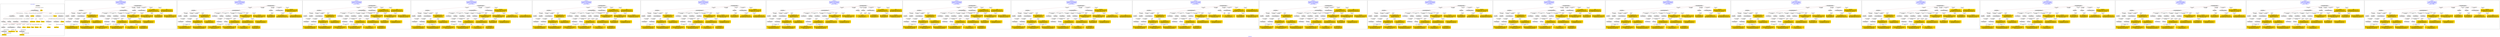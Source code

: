 digraph n0 {
fontcolor="blue"
remincross="true"
label="s06-npg.json"
subgraph cluster_0 {
label="1-correct model"
n2[style="filled",color="white",fillcolor="lightgray",label="E12_Production1"];
n3[style="filled",color="white",fillcolor="lightgray",label="E21_Person1"];
n4[style="filled",color="white",fillcolor="lightgray",label="E55_Type2"];
n5[style="filled",color="white",fillcolor="lightgray",label="E52_Time-Span4"];
n6[style="filled",color="white",fillcolor="lightgray",label="E69_Death1"];
n7[style="filled",color="white",fillcolor="lightgray",label="E82_Actor_Appellation1"];
n8[style="filled",color="white",fillcolor="lightgray",label="E67_Birth1"];
n9[shape="plaintext",style="filled",fillcolor="gold",label="Artist_URI"];
n10[style="filled",color="white",fillcolor="lightgray",label="E21_Person2"];
n11[style="filled",color="white",fillcolor="lightgray",label="E82_Actor_Appellation2"];
n12[style="filled",color="white",fillcolor="lightgray",label="E22_Man-Made_Object1"];
n13[style="filled",color="white",fillcolor="lightgray",label="E55_Type1"];
n14[shape="plaintext",style="filled",fillcolor="gold",label="Description"];
n15[style="filled",color="white",fillcolor="lightgray",label="E54_Dimension1"];
n16[style="filled",color="white",fillcolor="lightgray",label="E40_Legal_Body1"];
n17[shape="plaintext",style="filled",fillcolor="gold",label="ObjectURI"];
n18[style="filled",color="white",fillcolor="lightgray",label="E38_Image1"];
n19[shape="plaintext",style="filled",fillcolor="gold",label="Image"];
n20[shape="plaintext",style="filled",fillcolor="gold",label="OwnerURI"];
n21[style="filled",color="white",fillcolor="lightgray",label="E52_Time-Span1"];
n22[shape="plaintext",style="filled",fillcolor="gold",label="AquisitionDate"];
n23[style="filled",color="white",fillcolor="lightgray",label="E52_Time-Span2"];
n24[shape="plaintext",style="filled",fillcolor="gold",label="ArtistBornDate"];
n25[style="filled",color="white",fillcolor="lightgray",label="E52_Time-Span3"];
n26[shape="plaintext",style="filled",fillcolor="gold",label="ArtistDiedDate"];
n27[shape="plaintext",style="filled",fillcolor="gold",label="DateOfWork"];
n28[shape="plaintext",style="filled",fillcolor="gold",label="Dimension"];
n29[shape="plaintext",style="filled",fillcolor="gold",label="ClassificationURI"];
n30[shape="plaintext",style="filled",fillcolor="gold",label="Classification"];
n31[shape="plaintext",style="filled",fillcolor="gold",label="MediumURI"];
n32[shape="plaintext",style="filled",fillcolor="gold",label="Medium"];
n33[shape="plaintext",style="filled",fillcolor="gold",label="ArtistAppellation_URI"];
n34[shape="plaintext",style="filled",fillcolor="gold",label="Artist"];
n35[shape="plaintext",style="filled",fillcolor="gold",label="Title"];
n36[style="filled",color="white",fillcolor="lightgray",label="E8_Acquisition1"];
n37[shape="plaintext",style="filled",fillcolor="gold",label="CreditLine"];
}
subgraph cluster_1 {
label="candidate 0\nlink coherence:0.8181818181818182\nnode coherence:0.9032258064516129\nconfidence:0.35615879405868295\nmapping score:0.46609116313306154\ncost:131.99928\n-precision:0.42-recall:0.39"
n39[style="filled",color="white",fillcolor="lightgray",label="E12_Production1"];
n40[style="filled",color="white",fillcolor="lightgray",label="E52_Time-Span2"];
n41[style="filled",color="white",fillcolor="lightgray",label="E55_Type1"];
n42[style="filled",color="white",fillcolor="lightgray",label="E21_Person1"];
n43[style="filled",color="white",fillcolor="lightgray",label="E67_Birth1"];
n44[style="filled",color="white",fillcolor="lightgray",label="E69_Death1"];
n45[style="filled",color="white",fillcolor="lightgray",label="E82_Actor_Appellation1"];
n46[style="filled",color="white",fillcolor="lightgray",label="E22_Man-Made_Object1"];
n47[style="filled",color="white",fillcolor="lightgray",label="E38_Image1"];
n48[style="filled",color="white",fillcolor="lightgray",label="E54_Dimension1"];
n49[style="filled",color="white",fillcolor="lightgray",label="E8_Acquisition1"];
n50[style="filled",color="white",fillcolor="lightgray",label="E33_Linguistic_Object2"];
n51[style="filled",color="white",fillcolor="lightgray",label="E55_Type2"];
n52[style="filled",color="white",fillcolor="lightgray",label="E52_Time-Span1"];
n53[style="filled",color="white",fillcolor="lightgray",label="E52_Time-Span3"];
n54[style="filled",color="white",fillcolor="lightgray",label="E33_Linguistic_Object1"];
n55[shape="plaintext",style="filled",fillcolor="gold",label="Medium\n[E57_Material,label,0.314]\n[E29_Design_or_Procedure,P3_has_note,0.266]\n[E55_Type,label,0.226]\n[E57_Material,classLink,0.194]"];
n56[shape="plaintext",style="filled",fillcolor="gold",label="ArtistAppellation_URI\n[E82_Actor_Appellation,classLink,0.885]\n[E21_Person,classLink,0.053]\n[E39_Actor,classLink,0.047]\n[E30_Right,P3_has_note,0.016]"];
n57[shape="plaintext",style="filled",fillcolor="gold",label="CreditLine\n[E30_Right,P3_has_note,0.362]\n[E8_Acquisition,P3_has_note,0.301]\n[E22_Man-Made_Object,P3_has_note,0.174]\n[E33_Linguistic_Object,P3_has_note,0.163]"];
n58[shape="plaintext",style="filled",fillcolor="gold",label="ObjectURI\n[E22_Man-Made_Object,classLink,0.852]\n[E22_Man-Made_Object,P3_has_note,0.056]\n[E30_Right,P3_has_note,0.047]\n[E35_Title,label,0.045]"];
n59[shape="plaintext",style="filled",fillcolor="gold",label="MediumURI\n[E55_Type,classLink,0.391]\n[E57_Material,classLink,0.39]\n[E74_Group,classLink,0.192]\n[E55_Type,label,0.027]"];
n60[shape="plaintext",style="filled",fillcolor="gold",label="DateOfWork\n[E52_Time-Span,P82_at_some_time_within,0.457]\n[E52_Time-Span,P82a_begin_of_the_begin,0.314]\n[E52_Time-Span,P82b_end_of_the_end,0.147]\n[E12_Production,P3_has_note,0.082]"];
n61[shape="plaintext",style="filled",fillcolor="gold",label="AquisitionDate\n[E52_Time-Span,P82b_end_of_the_end,0.388]\n[E12_Production,P3_has_note,0.261]\n[E52_Time-Span,P82_at_some_time_within,0.238]\n[E35_Title,label,0.114]"];
n62[shape="plaintext",style="filled",fillcolor="gold",label="Image\n[E38_Image,classLink,0.654]\n[E78_Collection,classLink,0.198]\n[E22_Man-Made_Object,classLink,0.077]\n[E21_Person,classLink,0.072]"];
n63[shape="plaintext",style="filled",fillcolor="gold",label="OwnerURI\n[E30_Right,P3_has_note,0.456]\n[E82_Actor_Appellation,label,0.237]\n[E8_Acquisition,P3_has_note,0.183]\n[E35_Title,label,0.124]"];
n64[shape="plaintext",style="filled",fillcolor="gold",label="ArtistDiedDate\n[E52_Time-Span,P82_at_some_time_within,0.284]\n[E12_Production,P3_has_note,0.282]\n[E52_Time-Span,P82b_end_of_the_end,0.25]\n[E34_Inscription,P3_has_note,0.183]"];
n65[shape="plaintext",style="filled",fillcolor="gold",label="Classification\n[E33_Linguistic_Object,P3_has_note,0.304]\n[E73_Information_Object,P3_has_note,0.235]\n[E22_Man-Made_Object,P3_has_note,0.232]\n[E39_Actor,P3_has_note,0.229]"];
n66[shape="plaintext",style="filled",fillcolor="gold",label="Dimension\n[E54_Dimension,P3_has_note,0.634]\n[E22_Man-Made_Object,classLink,0.139]\n[E22_Man-Made_Object,P3_has_note,0.124]\n[E34_Inscription,P3_has_note,0.103]"];
n67[shape="plaintext",style="filled",fillcolor="gold",label="Title\n[E82_Actor_Appellation,label,0.308]\n[E22_Man-Made_Object,P3_has_note,0.272]\n[E73_Information_Object,P3_has_note,0.23]\n[E33_Linguistic_Object,P3_has_note,0.19]"];
n68[shape="plaintext",style="filled",fillcolor="gold",label="ArtistBornDate\n[E52_Time-Span,P82_at_some_time_within,0.349]\n[E52_Time-Span,P82a_begin_of_the_begin,0.336]\n[E12_Production,P3_has_note,0.162]\n[E34_Inscription,P3_has_note,0.153]"];
n69[shape="plaintext",style="filled",fillcolor="gold",label="ClassificationURI\n[E55_Type,classLink,0.474]\n[E74_Group,classLink,0.216]\n[E57_Material,classLink,0.192]\n[E55_Type,label,0.118]"];
n70[shape="plaintext",style="filled",fillcolor="gold",label="Artist_URI\n[E21_Person,classLink,0.33]\n[E82_Actor_Appellation,classLink,0.291]\n[E39_Actor,classLink,0.287]\n[E30_Right,P3_has_note,0.092]"];
n71[shape="plaintext",style="filled",fillcolor="gold",label="Artist\n[E82_Actor_Appellation,label,0.501]\n[E22_Man-Made_Object,P3_has_note,0.178]\n[E30_Right,P3_has_note,0.168]\n[E8_Acquisition,P3_has_note,0.153]"];
n72[shape="plaintext",style="filled",fillcolor="gold",label="Description\n[E22_Man-Made_Object,P3_has_note,0.314]\n[E73_Information_Object,P3_has_note,0.297]\n[E33_Linguistic_Object,P3_has_note,0.291]\n[E35_Title,label,0.098]"];
}
subgraph cluster_2 {
label="candidate 1\nlink coherence:0.8181818181818182\nnode coherence:0.9032258064516129\nconfidence:0.35615879405868295\nmapping score:0.46609116313306154\ncost:131.99929\n-precision:0.42-recall:0.39"
n74[style="filled",color="white",fillcolor="lightgray",label="E12_Production1"];
n75[style="filled",color="white",fillcolor="lightgray",label="E52_Time-Span2"];
n76[style="filled",color="white",fillcolor="lightgray",label="E55_Type1"];
n77[style="filled",color="white",fillcolor="lightgray",label="E21_Person1"];
n78[style="filled",color="white",fillcolor="lightgray",label="E67_Birth1"];
n79[style="filled",color="white",fillcolor="lightgray",label="E69_Death1"];
n80[style="filled",color="white",fillcolor="lightgray",label="E82_Actor_Appellation1"];
n81[style="filled",color="white",fillcolor="lightgray",label="E22_Man-Made_Object1"];
n82[style="filled",color="white",fillcolor="lightgray",label="E38_Image1"];
n83[style="filled",color="white",fillcolor="lightgray",label="E54_Dimension1"];
n84[style="filled",color="white",fillcolor="lightgray",label="E8_Acquisition1"];
n85[style="filled",color="white",fillcolor="lightgray",label="E33_Linguistic_Object1"];
n86[style="filled",color="white",fillcolor="lightgray",label="E55_Type3"];
n87[style="filled",color="white",fillcolor="lightgray",label="E52_Time-Span1"];
n88[style="filled",color="white",fillcolor="lightgray",label="E52_Time-Span3"];
n89[style="filled",color="white",fillcolor="lightgray",label="E33_Linguistic_Object2"];
n90[shape="plaintext",style="filled",fillcolor="gold",label="Medium\n[E57_Material,label,0.314]\n[E29_Design_or_Procedure,P3_has_note,0.266]\n[E55_Type,label,0.226]\n[E57_Material,classLink,0.194]"];
n91[shape="plaintext",style="filled",fillcolor="gold",label="ArtistAppellation_URI\n[E82_Actor_Appellation,classLink,0.885]\n[E21_Person,classLink,0.053]\n[E39_Actor,classLink,0.047]\n[E30_Right,P3_has_note,0.016]"];
n92[shape="plaintext",style="filled",fillcolor="gold",label="CreditLine\n[E30_Right,P3_has_note,0.362]\n[E8_Acquisition,P3_has_note,0.301]\n[E22_Man-Made_Object,P3_has_note,0.174]\n[E33_Linguistic_Object,P3_has_note,0.163]"];
n93[shape="plaintext",style="filled",fillcolor="gold",label="ObjectURI\n[E22_Man-Made_Object,classLink,0.852]\n[E22_Man-Made_Object,P3_has_note,0.056]\n[E30_Right,P3_has_note,0.047]\n[E35_Title,label,0.045]"];
n94[shape="plaintext",style="filled",fillcolor="gold",label="DateOfWork\n[E52_Time-Span,P82_at_some_time_within,0.457]\n[E52_Time-Span,P82a_begin_of_the_begin,0.314]\n[E52_Time-Span,P82b_end_of_the_end,0.147]\n[E12_Production,P3_has_note,0.082]"];
n95[shape="plaintext",style="filled",fillcolor="gold",label="MediumURI\n[E55_Type,classLink,0.391]\n[E57_Material,classLink,0.39]\n[E74_Group,classLink,0.192]\n[E55_Type,label,0.027]"];
n96[shape="plaintext",style="filled",fillcolor="gold",label="AquisitionDate\n[E52_Time-Span,P82b_end_of_the_end,0.388]\n[E12_Production,P3_has_note,0.261]\n[E52_Time-Span,P82_at_some_time_within,0.238]\n[E35_Title,label,0.114]"];
n97[shape="plaintext",style="filled",fillcolor="gold",label="Image\n[E38_Image,classLink,0.654]\n[E78_Collection,classLink,0.198]\n[E22_Man-Made_Object,classLink,0.077]\n[E21_Person,classLink,0.072]"];
n98[shape="plaintext",style="filled",fillcolor="gold",label="OwnerURI\n[E30_Right,P3_has_note,0.456]\n[E82_Actor_Appellation,label,0.237]\n[E8_Acquisition,P3_has_note,0.183]\n[E35_Title,label,0.124]"];
n99[shape="plaintext",style="filled",fillcolor="gold",label="ArtistDiedDate\n[E52_Time-Span,P82_at_some_time_within,0.284]\n[E12_Production,P3_has_note,0.282]\n[E52_Time-Span,P82b_end_of_the_end,0.25]\n[E34_Inscription,P3_has_note,0.183]"];
n100[shape="plaintext",style="filled",fillcolor="gold",label="Classification\n[E33_Linguistic_Object,P3_has_note,0.304]\n[E73_Information_Object,P3_has_note,0.235]\n[E22_Man-Made_Object,P3_has_note,0.232]\n[E39_Actor,P3_has_note,0.229]"];
n101[shape="plaintext",style="filled",fillcolor="gold",label="Dimension\n[E54_Dimension,P3_has_note,0.634]\n[E22_Man-Made_Object,classLink,0.139]\n[E22_Man-Made_Object,P3_has_note,0.124]\n[E34_Inscription,P3_has_note,0.103]"];
n102[shape="plaintext",style="filled",fillcolor="gold",label="Title\n[E82_Actor_Appellation,label,0.308]\n[E22_Man-Made_Object,P3_has_note,0.272]\n[E73_Information_Object,P3_has_note,0.23]\n[E33_Linguistic_Object,P3_has_note,0.19]"];
n103[shape="plaintext",style="filled",fillcolor="gold",label="ArtistBornDate\n[E52_Time-Span,P82_at_some_time_within,0.349]\n[E52_Time-Span,P82a_begin_of_the_begin,0.336]\n[E12_Production,P3_has_note,0.162]\n[E34_Inscription,P3_has_note,0.153]"];
n104[shape="plaintext",style="filled",fillcolor="gold",label="ClassificationURI\n[E55_Type,classLink,0.474]\n[E74_Group,classLink,0.216]\n[E57_Material,classLink,0.192]\n[E55_Type,label,0.118]"];
n105[shape="plaintext",style="filled",fillcolor="gold",label="Artist_URI\n[E21_Person,classLink,0.33]\n[E82_Actor_Appellation,classLink,0.291]\n[E39_Actor,classLink,0.287]\n[E30_Right,P3_has_note,0.092]"];
n106[shape="plaintext",style="filled",fillcolor="gold",label="Artist\n[E82_Actor_Appellation,label,0.501]\n[E22_Man-Made_Object,P3_has_note,0.178]\n[E30_Right,P3_has_note,0.168]\n[E8_Acquisition,P3_has_note,0.153]"];
n107[shape="plaintext",style="filled",fillcolor="gold",label="Description\n[E22_Man-Made_Object,P3_has_note,0.314]\n[E73_Information_Object,P3_has_note,0.297]\n[E33_Linguistic_Object,P3_has_note,0.291]\n[E35_Title,label,0.098]"];
}
subgraph cluster_3 {
label="candidate 10\nlink coherence:0.7878787878787878\nnode coherence:0.9032258064516129\nconfidence:0.35615879405868295\nmapping score:0.46609116313306154\ncost:131.99926\n-precision:0.45-recall:0.42"
n109[style="filled",color="white",fillcolor="lightgray",label="E12_Production1"];
n110[style="filled",color="white",fillcolor="lightgray",label="E52_Time-Span2"];
n111[style="filled",color="white",fillcolor="lightgray",label="E55_Type1"];
n112[style="filled",color="white",fillcolor="lightgray",label="E21_Person1"];
n113[style="filled",color="white",fillcolor="lightgray",label="E67_Birth1"];
n114[style="filled",color="white",fillcolor="lightgray",label="E69_Death1"];
n115[style="filled",color="white",fillcolor="lightgray",label="E82_Actor_Appellation1"];
n116[style="filled",color="white",fillcolor="lightgray",label="E22_Man-Made_Object1"];
n117[style="filled",color="white",fillcolor="lightgray",label="E38_Image1"];
n118[style="filled",color="white",fillcolor="lightgray",label="E54_Dimension1"];
n119[style="filled",color="white",fillcolor="lightgray",label="E55_Type2"];
n120[style="filled",color="white",fillcolor="lightgray",label="E8_Acquisition1"];
n121[style="filled",color="white",fillcolor="lightgray",label="E33_Linguistic_Object2"];
n122[style="filled",color="white",fillcolor="lightgray",label="E52_Time-Span1"];
n123[style="filled",color="white",fillcolor="lightgray",label="E52_Time-Span3"];
n124[style="filled",color="white",fillcolor="lightgray",label="E33_Linguistic_Object1"];
n125[shape="plaintext",style="filled",fillcolor="gold",label="Medium\n[E57_Material,label,0.314]\n[E29_Design_or_Procedure,P3_has_note,0.266]\n[E55_Type,label,0.226]\n[E57_Material,classLink,0.194]"];
n126[shape="plaintext",style="filled",fillcolor="gold",label="ArtistAppellation_URI\n[E82_Actor_Appellation,classLink,0.885]\n[E21_Person,classLink,0.053]\n[E39_Actor,classLink,0.047]\n[E30_Right,P3_has_note,0.016]"];
n127[shape="plaintext",style="filled",fillcolor="gold",label="CreditLine\n[E30_Right,P3_has_note,0.362]\n[E8_Acquisition,P3_has_note,0.301]\n[E22_Man-Made_Object,P3_has_note,0.174]\n[E33_Linguistic_Object,P3_has_note,0.163]"];
n128[shape="plaintext",style="filled",fillcolor="gold",label="ObjectURI\n[E22_Man-Made_Object,classLink,0.852]\n[E22_Man-Made_Object,P3_has_note,0.056]\n[E30_Right,P3_has_note,0.047]\n[E35_Title,label,0.045]"];
n129[shape="plaintext",style="filled",fillcolor="gold",label="MediumURI\n[E55_Type,classLink,0.391]\n[E57_Material,classLink,0.39]\n[E74_Group,classLink,0.192]\n[E55_Type,label,0.027]"];
n130[shape="plaintext",style="filled",fillcolor="gold",label="DateOfWork\n[E52_Time-Span,P82_at_some_time_within,0.457]\n[E52_Time-Span,P82a_begin_of_the_begin,0.314]\n[E52_Time-Span,P82b_end_of_the_end,0.147]\n[E12_Production,P3_has_note,0.082]"];
n131[shape="plaintext",style="filled",fillcolor="gold",label="AquisitionDate\n[E52_Time-Span,P82b_end_of_the_end,0.388]\n[E12_Production,P3_has_note,0.261]\n[E52_Time-Span,P82_at_some_time_within,0.238]\n[E35_Title,label,0.114]"];
n132[shape="plaintext",style="filled",fillcolor="gold",label="Image\n[E38_Image,classLink,0.654]\n[E78_Collection,classLink,0.198]\n[E22_Man-Made_Object,classLink,0.077]\n[E21_Person,classLink,0.072]"];
n133[shape="plaintext",style="filled",fillcolor="gold",label="OwnerURI\n[E30_Right,P3_has_note,0.456]\n[E82_Actor_Appellation,label,0.237]\n[E8_Acquisition,P3_has_note,0.183]\n[E35_Title,label,0.124]"];
n134[shape="plaintext",style="filled",fillcolor="gold",label="ArtistDiedDate\n[E52_Time-Span,P82_at_some_time_within,0.284]\n[E12_Production,P3_has_note,0.282]\n[E52_Time-Span,P82b_end_of_the_end,0.25]\n[E34_Inscription,P3_has_note,0.183]"];
n135[shape="plaintext",style="filled",fillcolor="gold",label="Classification\n[E33_Linguistic_Object,P3_has_note,0.304]\n[E73_Information_Object,P3_has_note,0.235]\n[E22_Man-Made_Object,P3_has_note,0.232]\n[E39_Actor,P3_has_note,0.229]"];
n136[shape="plaintext",style="filled",fillcolor="gold",label="Dimension\n[E54_Dimension,P3_has_note,0.634]\n[E22_Man-Made_Object,classLink,0.139]\n[E22_Man-Made_Object,P3_has_note,0.124]\n[E34_Inscription,P3_has_note,0.103]"];
n137[shape="plaintext",style="filled",fillcolor="gold",label="Title\n[E82_Actor_Appellation,label,0.308]\n[E22_Man-Made_Object,P3_has_note,0.272]\n[E73_Information_Object,P3_has_note,0.23]\n[E33_Linguistic_Object,P3_has_note,0.19]"];
n138[shape="plaintext",style="filled",fillcolor="gold",label="ArtistBornDate\n[E52_Time-Span,P82_at_some_time_within,0.349]\n[E52_Time-Span,P82a_begin_of_the_begin,0.336]\n[E12_Production,P3_has_note,0.162]\n[E34_Inscription,P3_has_note,0.153]"];
n139[shape="plaintext",style="filled",fillcolor="gold",label="ClassificationURI\n[E55_Type,classLink,0.474]\n[E74_Group,classLink,0.216]\n[E57_Material,classLink,0.192]\n[E55_Type,label,0.118]"];
n140[shape="plaintext",style="filled",fillcolor="gold",label="Artist_URI\n[E21_Person,classLink,0.33]\n[E82_Actor_Appellation,classLink,0.291]\n[E39_Actor,classLink,0.287]\n[E30_Right,P3_has_note,0.092]"];
n141[shape="plaintext",style="filled",fillcolor="gold",label="Artist\n[E82_Actor_Appellation,label,0.501]\n[E22_Man-Made_Object,P3_has_note,0.178]\n[E30_Right,P3_has_note,0.168]\n[E8_Acquisition,P3_has_note,0.153]"];
n142[shape="plaintext",style="filled",fillcolor="gold",label="Description\n[E22_Man-Made_Object,P3_has_note,0.314]\n[E73_Information_Object,P3_has_note,0.297]\n[E33_Linguistic_Object,P3_has_note,0.291]\n[E35_Title,label,0.098]"];
}
subgraph cluster_4 {
label="candidate 11\nlink coherence:0.7878787878787878\nnode coherence:0.9032258064516129\nconfidence:0.35615879405868295\nmapping score:0.46609116313306154\ncost:131.99927\n-precision:0.45-recall:0.42"
n144[style="filled",color="white",fillcolor="lightgray",label="E12_Production1"];
n145[style="filled",color="white",fillcolor="lightgray",label="E52_Time-Span2"];
n146[style="filled",color="white",fillcolor="lightgray",label="E55_Type1"];
n147[style="filled",color="white",fillcolor="lightgray",label="E21_Person1"];
n148[style="filled",color="white",fillcolor="lightgray",label="E67_Birth1"];
n149[style="filled",color="white",fillcolor="lightgray",label="E69_Death1"];
n150[style="filled",color="white",fillcolor="lightgray",label="E82_Actor_Appellation1"];
n151[style="filled",color="white",fillcolor="lightgray",label="E22_Man-Made_Object1"];
n152[style="filled",color="white",fillcolor="lightgray",label="E38_Image1"];
n153[style="filled",color="white",fillcolor="lightgray",label="E54_Dimension1"];
n154[style="filled",color="white",fillcolor="lightgray",label="E55_Type2"];
n155[style="filled",color="white",fillcolor="lightgray",label="E8_Acquisition1"];
n156[style="filled",color="white",fillcolor="lightgray",label="E33_Linguistic_Object1"];
n157[style="filled",color="white",fillcolor="lightgray",label="E52_Time-Span1"];
n158[style="filled",color="white",fillcolor="lightgray",label="E52_Time-Span3"];
n159[style="filled",color="white",fillcolor="lightgray",label="E33_Linguistic_Object2"];
n160[shape="plaintext",style="filled",fillcolor="gold",label="Medium\n[E57_Material,label,0.314]\n[E29_Design_or_Procedure,P3_has_note,0.266]\n[E55_Type,label,0.226]\n[E57_Material,classLink,0.194]"];
n161[shape="plaintext",style="filled",fillcolor="gold",label="ArtistAppellation_URI\n[E82_Actor_Appellation,classLink,0.885]\n[E21_Person,classLink,0.053]\n[E39_Actor,classLink,0.047]\n[E30_Right,P3_has_note,0.016]"];
n162[shape="plaintext",style="filled",fillcolor="gold",label="CreditLine\n[E30_Right,P3_has_note,0.362]\n[E8_Acquisition,P3_has_note,0.301]\n[E22_Man-Made_Object,P3_has_note,0.174]\n[E33_Linguistic_Object,P3_has_note,0.163]"];
n163[shape="plaintext",style="filled",fillcolor="gold",label="ObjectURI\n[E22_Man-Made_Object,classLink,0.852]\n[E22_Man-Made_Object,P3_has_note,0.056]\n[E30_Right,P3_has_note,0.047]\n[E35_Title,label,0.045]"];
n164[shape="plaintext",style="filled",fillcolor="gold",label="MediumURI\n[E55_Type,classLink,0.391]\n[E57_Material,classLink,0.39]\n[E74_Group,classLink,0.192]\n[E55_Type,label,0.027]"];
n165[shape="plaintext",style="filled",fillcolor="gold",label="DateOfWork\n[E52_Time-Span,P82_at_some_time_within,0.457]\n[E52_Time-Span,P82a_begin_of_the_begin,0.314]\n[E52_Time-Span,P82b_end_of_the_end,0.147]\n[E12_Production,P3_has_note,0.082]"];
n166[shape="plaintext",style="filled",fillcolor="gold",label="AquisitionDate\n[E52_Time-Span,P82b_end_of_the_end,0.388]\n[E12_Production,P3_has_note,0.261]\n[E52_Time-Span,P82_at_some_time_within,0.238]\n[E35_Title,label,0.114]"];
n167[shape="plaintext",style="filled",fillcolor="gold",label="Image\n[E38_Image,classLink,0.654]\n[E78_Collection,classLink,0.198]\n[E22_Man-Made_Object,classLink,0.077]\n[E21_Person,classLink,0.072]"];
n168[shape="plaintext",style="filled",fillcolor="gold",label="OwnerURI\n[E30_Right,P3_has_note,0.456]\n[E82_Actor_Appellation,label,0.237]\n[E8_Acquisition,P3_has_note,0.183]\n[E35_Title,label,0.124]"];
n169[shape="plaintext",style="filled",fillcolor="gold",label="ArtistDiedDate\n[E52_Time-Span,P82_at_some_time_within,0.284]\n[E12_Production,P3_has_note,0.282]\n[E52_Time-Span,P82b_end_of_the_end,0.25]\n[E34_Inscription,P3_has_note,0.183]"];
n170[shape="plaintext",style="filled",fillcolor="gold",label="Classification\n[E33_Linguistic_Object,P3_has_note,0.304]\n[E73_Information_Object,P3_has_note,0.235]\n[E22_Man-Made_Object,P3_has_note,0.232]\n[E39_Actor,P3_has_note,0.229]"];
n171[shape="plaintext",style="filled",fillcolor="gold",label="Dimension\n[E54_Dimension,P3_has_note,0.634]\n[E22_Man-Made_Object,classLink,0.139]\n[E22_Man-Made_Object,P3_has_note,0.124]\n[E34_Inscription,P3_has_note,0.103]"];
n172[shape="plaintext",style="filled",fillcolor="gold",label="Title\n[E82_Actor_Appellation,label,0.308]\n[E22_Man-Made_Object,P3_has_note,0.272]\n[E73_Information_Object,P3_has_note,0.23]\n[E33_Linguistic_Object,P3_has_note,0.19]"];
n173[shape="plaintext",style="filled",fillcolor="gold",label="ArtistBornDate\n[E52_Time-Span,P82_at_some_time_within,0.349]\n[E52_Time-Span,P82a_begin_of_the_begin,0.336]\n[E12_Production,P3_has_note,0.162]\n[E34_Inscription,P3_has_note,0.153]"];
n174[shape="plaintext",style="filled",fillcolor="gold",label="ClassificationURI\n[E55_Type,classLink,0.474]\n[E74_Group,classLink,0.216]\n[E57_Material,classLink,0.192]\n[E55_Type,label,0.118]"];
n175[shape="plaintext",style="filled",fillcolor="gold",label="Artist_URI\n[E21_Person,classLink,0.33]\n[E82_Actor_Appellation,classLink,0.291]\n[E39_Actor,classLink,0.287]\n[E30_Right,P3_has_note,0.092]"];
n176[shape="plaintext",style="filled",fillcolor="gold",label="Artist\n[E82_Actor_Appellation,label,0.501]\n[E22_Man-Made_Object,P3_has_note,0.178]\n[E30_Right,P3_has_note,0.168]\n[E8_Acquisition,P3_has_note,0.153]"];
n177[shape="plaintext",style="filled",fillcolor="gold",label="Description\n[E22_Man-Made_Object,P3_has_note,0.314]\n[E73_Information_Object,P3_has_note,0.297]\n[E33_Linguistic_Object,P3_has_note,0.291]\n[E35_Title,label,0.098]"];
}
subgraph cluster_5 {
label="candidate 12\nlink coherence:0.7878787878787878\nnode coherence:0.9032258064516129\nconfidence:0.35615879405868295\nmapping score:0.46609116313306154\ncost:131.99929\n-precision:0.45-recall:0.42"
n179[style="filled",color="white",fillcolor="lightgray",label="E12_Production1"];
n180[style="filled",color="white",fillcolor="lightgray",label="E52_Time-Span2"];
n181[style="filled",color="white",fillcolor="lightgray",label="E55_Type1"];
n182[style="filled",color="white",fillcolor="lightgray",label="E21_Person1"];
n183[style="filled",color="white",fillcolor="lightgray",label="E67_Birth1"];
n184[style="filled",color="white",fillcolor="lightgray",label="E69_Death1"];
n185[style="filled",color="white",fillcolor="lightgray",label="E82_Actor_Appellation1"];
n186[style="filled",color="white",fillcolor="lightgray",label="E22_Man-Made_Object1"];
n187[style="filled",color="white",fillcolor="lightgray",label="E38_Image1"];
n188[style="filled",color="white",fillcolor="lightgray",label="E54_Dimension1"];
n189[style="filled",color="white",fillcolor="lightgray",label="E55_Type3"];
n190[style="filled",color="white",fillcolor="lightgray",label="E8_Acquisition1"];
n191[style="filled",color="white",fillcolor="lightgray",label="E33_Linguistic_Object2"];
n192[style="filled",color="white",fillcolor="lightgray",label="E52_Time-Span1"];
n193[style="filled",color="white",fillcolor="lightgray",label="E52_Time-Span3"];
n194[style="filled",color="white",fillcolor="lightgray",label="E33_Linguistic_Object1"];
n195[shape="plaintext",style="filled",fillcolor="gold",label="Medium\n[E57_Material,label,0.314]\n[E29_Design_or_Procedure,P3_has_note,0.266]\n[E55_Type,label,0.226]\n[E57_Material,classLink,0.194]"];
n196[shape="plaintext",style="filled",fillcolor="gold",label="ArtistAppellation_URI\n[E82_Actor_Appellation,classLink,0.885]\n[E21_Person,classLink,0.053]\n[E39_Actor,classLink,0.047]\n[E30_Right,P3_has_note,0.016]"];
n197[shape="plaintext",style="filled",fillcolor="gold",label="CreditLine\n[E30_Right,P3_has_note,0.362]\n[E8_Acquisition,P3_has_note,0.301]\n[E22_Man-Made_Object,P3_has_note,0.174]\n[E33_Linguistic_Object,P3_has_note,0.163]"];
n198[shape="plaintext",style="filled",fillcolor="gold",label="ObjectURI\n[E22_Man-Made_Object,classLink,0.852]\n[E22_Man-Made_Object,P3_has_note,0.056]\n[E30_Right,P3_has_note,0.047]\n[E35_Title,label,0.045]"];
n199[shape="plaintext",style="filled",fillcolor="gold",label="DateOfWork\n[E52_Time-Span,P82_at_some_time_within,0.457]\n[E52_Time-Span,P82a_begin_of_the_begin,0.314]\n[E52_Time-Span,P82b_end_of_the_end,0.147]\n[E12_Production,P3_has_note,0.082]"];
n200[shape="plaintext",style="filled",fillcolor="gold",label="MediumURI\n[E55_Type,classLink,0.391]\n[E57_Material,classLink,0.39]\n[E74_Group,classLink,0.192]\n[E55_Type,label,0.027]"];
n201[shape="plaintext",style="filled",fillcolor="gold",label="AquisitionDate\n[E52_Time-Span,P82b_end_of_the_end,0.388]\n[E12_Production,P3_has_note,0.261]\n[E52_Time-Span,P82_at_some_time_within,0.238]\n[E35_Title,label,0.114]"];
n202[shape="plaintext",style="filled",fillcolor="gold",label="Image\n[E38_Image,classLink,0.654]\n[E78_Collection,classLink,0.198]\n[E22_Man-Made_Object,classLink,0.077]\n[E21_Person,classLink,0.072]"];
n203[shape="plaintext",style="filled",fillcolor="gold",label="OwnerURI\n[E30_Right,P3_has_note,0.456]\n[E82_Actor_Appellation,label,0.237]\n[E8_Acquisition,P3_has_note,0.183]\n[E35_Title,label,0.124]"];
n204[shape="plaintext",style="filled",fillcolor="gold",label="ArtistDiedDate\n[E52_Time-Span,P82_at_some_time_within,0.284]\n[E12_Production,P3_has_note,0.282]\n[E52_Time-Span,P82b_end_of_the_end,0.25]\n[E34_Inscription,P3_has_note,0.183]"];
n205[shape="plaintext",style="filled",fillcolor="gold",label="Classification\n[E33_Linguistic_Object,P3_has_note,0.304]\n[E73_Information_Object,P3_has_note,0.235]\n[E22_Man-Made_Object,P3_has_note,0.232]\n[E39_Actor,P3_has_note,0.229]"];
n206[shape="plaintext",style="filled",fillcolor="gold",label="Dimension\n[E54_Dimension,P3_has_note,0.634]\n[E22_Man-Made_Object,classLink,0.139]\n[E22_Man-Made_Object,P3_has_note,0.124]\n[E34_Inscription,P3_has_note,0.103]"];
n207[shape="plaintext",style="filled",fillcolor="gold",label="Title\n[E82_Actor_Appellation,label,0.308]\n[E22_Man-Made_Object,P3_has_note,0.272]\n[E73_Information_Object,P3_has_note,0.23]\n[E33_Linguistic_Object,P3_has_note,0.19]"];
n208[shape="plaintext",style="filled",fillcolor="gold",label="ArtistBornDate\n[E52_Time-Span,P82_at_some_time_within,0.349]\n[E52_Time-Span,P82a_begin_of_the_begin,0.336]\n[E12_Production,P3_has_note,0.162]\n[E34_Inscription,P3_has_note,0.153]"];
n209[shape="plaintext",style="filled",fillcolor="gold",label="ClassificationURI\n[E55_Type,classLink,0.474]\n[E74_Group,classLink,0.216]\n[E57_Material,classLink,0.192]\n[E55_Type,label,0.118]"];
n210[shape="plaintext",style="filled",fillcolor="gold",label="Artist_URI\n[E21_Person,classLink,0.33]\n[E82_Actor_Appellation,classLink,0.291]\n[E39_Actor,classLink,0.287]\n[E30_Right,P3_has_note,0.092]"];
n211[shape="plaintext",style="filled",fillcolor="gold",label="Artist\n[E82_Actor_Appellation,label,0.501]\n[E22_Man-Made_Object,P3_has_note,0.178]\n[E30_Right,P3_has_note,0.168]\n[E8_Acquisition,P3_has_note,0.153]"];
n212[shape="plaintext",style="filled",fillcolor="gold",label="Description\n[E22_Man-Made_Object,P3_has_note,0.314]\n[E73_Information_Object,P3_has_note,0.297]\n[E33_Linguistic_Object,P3_has_note,0.291]\n[E35_Title,label,0.098]"];
}
subgraph cluster_6 {
label="candidate 13\nlink coherence:0.7878787878787878\nnode coherence:0.9032258064516129\nconfidence:0.35615879405868295\nmapping score:0.46609116313306154\ncost:131.9993\n-precision:0.42-recall:0.39"
n214[style="filled",color="white",fillcolor="lightgray",label="E12_Production1"];
n215[style="filled",color="white",fillcolor="lightgray",label="E52_Time-Span2"];
n216[style="filled",color="white",fillcolor="lightgray",label="E55_Type1"];
n217[style="filled",color="white",fillcolor="lightgray",label="E21_Person1"];
n218[style="filled",color="white",fillcolor="lightgray",label="E67_Birth1"];
n219[style="filled",color="white",fillcolor="lightgray",label="E69_Death1"];
n220[style="filled",color="white",fillcolor="lightgray",label="E82_Actor_Appellation1"];
n221[style="filled",color="white",fillcolor="lightgray",label="E22_Man-Made_Object1"];
n222[style="filled",color="white",fillcolor="lightgray",label="E38_Image1"];
n223[style="filled",color="white",fillcolor="lightgray",label="E54_Dimension1"];
n224[style="filled",color="white",fillcolor="lightgray",label="E8_Acquisition1"];
n225[style="filled",color="white",fillcolor="lightgray",label="E33_Linguistic_Object1"];
n226[style="filled",color="white",fillcolor="lightgray",label="E55_Type2"];
n227[style="filled",color="white",fillcolor="lightgray",label="E52_Time-Span1"];
n228[style="filled",color="white",fillcolor="lightgray",label="E52_Time-Span3"];
n229[style="filled",color="white",fillcolor="lightgray",label="E33_Linguistic_Object2"];
n230[shape="plaintext",style="filled",fillcolor="gold",label="Medium\n[E57_Material,label,0.314]\n[E29_Design_or_Procedure,P3_has_note,0.266]\n[E55_Type,label,0.226]\n[E57_Material,classLink,0.194]"];
n231[shape="plaintext",style="filled",fillcolor="gold",label="ArtistAppellation_URI\n[E82_Actor_Appellation,classLink,0.885]\n[E21_Person,classLink,0.053]\n[E39_Actor,classLink,0.047]\n[E30_Right,P3_has_note,0.016]"];
n232[shape="plaintext",style="filled",fillcolor="gold",label="CreditLine\n[E30_Right,P3_has_note,0.362]\n[E8_Acquisition,P3_has_note,0.301]\n[E22_Man-Made_Object,P3_has_note,0.174]\n[E33_Linguistic_Object,P3_has_note,0.163]"];
n233[shape="plaintext",style="filled",fillcolor="gold",label="ObjectURI\n[E22_Man-Made_Object,classLink,0.852]\n[E22_Man-Made_Object,P3_has_note,0.056]\n[E30_Right,P3_has_note,0.047]\n[E35_Title,label,0.045]"];
n234[shape="plaintext",style="filled",fillcolor="gold",label="MediumURI\n[E55_Type,classLink,0.391]\n[E57_Material,classLink,0.39]\n[E74_Group,classLink,0.192]\n[E55_Type,label,0.027]"];
n235[shape="plaintext",style="filled",fillcolor="gold",label="DateOfWork\n[E52_Time-Span,P82_at_some_time_within,0.457]\n[E52_Time-Span,P82a_begin_of_the_begin,0.314]\n[E52_Time-Span,P82b_end_of_the_end,0.147]\n[E12_Production,P3_has_note,0.082]"];
n236[shape="plaintext",style="filled",fillcolor="gold",label="AquisitionDate\n[E52_Time-Span,P82b_end_of_the_end,0.388]\n[E12_Production,P3_has_note,0.261]\n[E52_Time-Span,P82_at_some_time_within,0.238]\n[E35_Title,label,0.114]"];
n237[shape="plaintext",style="filled",fillcolor="gold",label="Image\n[E38_Image,classLink,0.654]\n[E78_Collection,classLink,0.198]\n[E22_Man-Made_Object,classLink,0.077]\n[E21_Person,classLink,0.072]"];
n238[shape="plaintext",style="filled",fillcolor="gold",label="OwnerURI\n[E30_Right,P3_has_note,0.456]\n[E82_Actor_Appellation,label,0.237]\n[E8_Acquisition,P3_has_note,0.183]\n[E35_Title,label,0.124]"];
n239[shape="plaintext",style="filled",fillcolor="gold",label="ArtistDiedDate\n[E52_Time-Span,P82_at_some_time_within,0.284]\n[E12_Production,P3_has_note,0.282]\n[E52_Time-Span,P82b_end_of_the_end,0.25]\n[E34_Inscription,P3_has_note,0.183]"];
n240[shape="plaintext",style="filled",fillcolor="gold",label="Classification\n[E33_Linguistic_Object,P3_has_note,0.304]\n[E73_Information_Object,P3_has_note,0.235]\n[E22_Man-Made_Object,P3_has_note,0.232]\n[E39_Actor,P3_has_note,0.229]"];
n241[shape="plaintext",style="filled",fillcolor="gold",label="Dimension\n[E54_Dimension,P3_has_note,0.634]\n[E22_Man-Made_Object,classLink,0.139]\n[E22_Man-Made_Object,P3_has_note,0.124]\n[E34_Inscription,P3_has_note,0.103]"];
n242[shape="plaintext",style="filled",fillcolor="gold",label="Title\n[E82_Actor_Appellation,label,0.308]\n[E22_Man-Made_Object,P3_has_note,0.272]\n[E73_Information_Object,P3_has_note,0.23]\n[E33_Linguistic_Object,P3_has_note,0.19]"];
n243[shape="plaintext",style="filled",fillcolor="gold",label="ArtistBornDate\n[E52_Time-Span,P82_at_some_time_within,0.349]\n[E52_Time-Span,P82a_begin_of_the_begin,0.336]\n[E12_Production,P3_has_note,0.162]\n[E34_Inscription,P3_has_note,0.153]"];
n244[shape="plaintext",style="filled",fillcolor="gold",label="ClassificationURI\n[E55_Type,classLink,0.474]\n[E74_Group,classLink,0.216]\n[E57_Material,classLink,0.192]\n[E55_Type,label,0.118]"];
n245[shape="plaintext",style="filled",fillcolor="gold",label="Artist_URI\n[E21_Person,classLink,0.33]\n[E82_Actor_Appellation,classLink,0.291]\n[E39_Actor,classLink,0.287]\n[E30_Right,P3_has_note,0.092]"];
n246[shape="plaintext",style="filled",fillcolor="gold",label="Artist\n[E82_Actor_Appellation,label,0.501]\n[E22_Man-Made_Object,P3_has_note,0.178]\n[E30_Right,P3_has_note,0.168]\n[E8_Acquisition,P3_has_note,0.153]"];
n247[shape="plaintext",style="filled",fillcolor="gold",label="Description\n[E22_Man-Made_Object,P3_has_note,0.314]\n[E73_Information_Object,P3_has_note,0.297]\n[E33_Linguistic_Object,P3_has_note,0.291]\n[E35_Title,label,0.098]"];
}
subgraph cluster_7 {
label="candidate 14\nlink coherence:0.7878787878787878\nnode coherence:0.9032258064516129\nconfidence:0.35615879405868295\nmapping score:0.46609116313306154\ncost:131.99935\n-precision:0.42-recall:0.39"
n249[style="filled",color="white",fillcolor="lightgray",label="E12_Production1"];
n250[style="filled",color="white",fillcolor="lightgray",label="E52_Time-Span2"];
n251[style="filled",color="white",fillcolor="lightgray",label="E21_Person1"];
n252[style="filled",color="white",fillcolor="lightgray",label="E67_Birth1"];
n253[style="filled",color="white",fillcolor="lightgray",label="E69_Death1"];
n254[style="filled",color="white",fillcolor="lightgray",label="E82_Actor_Appellation1"];
n255[style="filled",color="white",fillcolor="lightgray",label="E22_Man-Made_Object1"];
n256[style="filled",color="white",fillcolor="lightgray",label="E38_Image1"];
n257[style="filled",color="white",fillcolor="lightgray",label="E54_Dimension1"];
n258[style="filled",color="white",fillcolor="lightgray",label="E8_Acquisition1"];
n259[style="filled",color="white",fillcolor="lightgray",label="E33_Linguistic_Object2"];
n260[style="filled",color="white",fillcolor="lightgray",label="E55_Type1"];
n261[style="filled",color="white",fillcolor="lightgray",label="E55_Type2"];
n262[style="filled",color="white",fillcolor="lightgray",label="E52_Time-Span1"];
n263[style="filled",color="white",fillcolor="lightgray",label="E52_Time-Span3"];
n264[style="filled",color="white",fillcolor="lightgray",label="E33_Linguistic_Object1"];
n265[shape="plaintext",style="filled",fillcolor="gold",label="Medium\n[E57_Material,label,0.314]\n[E29_Design_or_Procedure,P3_has_note,0.266]\n[E55_Type,label,0.226]\n[E57_Material,classLink,0.194]"];
n266[shape="plaintext",style="filled",fillcolor="gold",label="ArtistAppellation_URI\n[E82_Actor_Appellation,classLink,0.885]\n[E21_Person,classLink,0.053]\n[E39_Actor,classLink,0.047]\n[E30_Right,P3_has_note,0.016]"];
n267[shape="plaintext",style="filled",fillcolor="gold",label="CreditLine\n[E30_Right,P3_has_note,0.362]\n[E8_Acquisition,P3_has_note,0.301]\n[E22_Man-Made_Object,P3_has_note,0.174]\n[E33_Linguistic_Object,P3_has_note,0.163]"];
n268[shape="plaintext",style="filled",fillcolor="gold",label="ObjectURI\n[E22_Man-Made_Object,classLink,0.852]\n[E22_Man-Made_Object,P3_has_note,0.056]\n[E30_Right,P3_has_note,0.047]\n[E35_Title,label,0.045]"];
n269[shape="plaintext",style="filled",fillcolor="gold",label="MediumURI\n[E55_Type,classLink,0.391]\n[E57_Material,classLink,0.39]\n[E74_Group,classLink,0.192]\n[E55_Type,label,0.027]"];
n270[shape="plaintext",style="filled",fillcolor="gold",label="DateOfWork\n[E52_Time-Span,P82_at_some_time_within,0.457]\n[E52_Time-Span,P82a_begin_of_the_begin,0.314]\n[E52_Time-Span,P82b_end_of_the_end,0.147]\n[E12_Production,P3_has_note,0.082]"];
n271[shape="plaintext",style="filled",fillcolor="gold",label="AquisitionDate\n[E52_Time-Span,P82b_end_of_the_end,0.388]\n[E12_Production,P3_has_note,0.261]\n[E52_Time-Span,P82_at_some_time_within,0.238]\n[E35_Title,label,0.114]"];
n272[shape="plaintext",style="filled",fillcolor="gold",label="Image\n[E38_Image,classLink,0.654]\n[E78_Collection,classLink,0.198]\n[E22_Man-Made_Object,classLink,0.077]\n[E21_Person,classLink,0.072]"];
n273[shape="plaintext",style="filled",fillcolor="gold",label="OwnerURI\n[E30_Right,P3_has_note,0.456]\n[E82_Actor_Appellation,label,0.237]\n[E8_Acquisition,P3_has_note,0.183]\n[E35_Title,label,0.124]"];
n274[shape="plaintext",style="filled",fillcolor="gold",label="ArtistDiedDate\n[E52_Time-Span,P82_at_some_time_within,0.284]\n[E12_Production,P3_has_note,0.282]\n[E52_Time-Span,P82b_end_of_the_end,0.25]\n[E34_Inscription,P3_has_note,0.183]"];
n275[shape="plaintext",style="filled",fillcolor="gold",label="Classification\n[E33_Linguistic_Object,P3_has_note,0.304]\n[E73_Information_Object,P3_has_note,0.235]\n[E22_Man-Made_Object,P3_has_note,0.232]\n[E39_Actor,P3_has_note,0.229]"];
n276[shape="plaintext",style="filled",fillcolor="gold",label="Dimension\n[E54_Dimension,P3_has_note,0.634]\n[E22_Man-Made_Object,classLink,0.139]\n[E22_Man-Made_Object,P3_has_note,0.124]\n[E34_Inscription,P3_has_note,0.103]"];
n277[shape="plaintext",style="filled",fillcolor="gold",label="Title\n[E82_Actor_Appellation,label,0.308]\n[E22_Man-Made_Object,P3_has_note,0.272]\n[E73_Information_Object,P3_has_note,0.23]\n[E33_Linguistic_Object,P3_has_note,0.19]"];
n278[shape="plaintext",style="filled",fillcolor="gold",label="ArtistBornDate\n[E52_Time-Span,P82_at_some_time_within,0.349]\n[E52_Time-Span,P82a_begin_of_the_begin,0.336]\n[E12_Production,P3_has_note,0.162]\n[E34_Inscription,P3_has_note,0.153]"];
n279[shape="plaintext",style="filled",fillcolor="gold",label="ClassificationURI\n[E55_Type,classLink,0.474]\n[E74_Group,classLink,0.216]\n[E57_Material,classLink,0.192]\n[E55_Type,label,0.118]"];
n280[shape="plaintext",style="filled",fillcolor="gold",label="Artist_URI\n[E21_Person,classLink,0.33]\n[E82_Actor_Appellation,classLink,0.291]\n[E39_Actor,classLink,0.287]\n[E30_Right,P3_has_note,0.092]"];
n281[shape="plaintext",style="filled",fillcolor="gold",label="Artist\n[E82_Actor_Appellation,label,0.501]\n[E22_Man-Made_Object,P3_has_note,0.178]\n[E30_Right,P3_has_note,0.168]\n[E8_Acquisition,P3_has_note,0.153]"];
n282[shape="plaintext",style="filled",fillcolor="gold",label="Description\n[E22_Man-Made_Object,P3_has_note,0.314]\n[E73_Information_Object,P3_has_note,0.297]\n[E33_Linguistic_Object,P3_has_note,0.291]\n[E35_Title,label,0.098]"];
}
subgraph cluster_8 {
label="candidate 15\nlink coherence:0.7878787878787878\nnode coherence:0.9032258064516129\nconfidence:0.35615879405868295\nmapping score:0.46609116313306154\ncost:230.99926\n-precision:0.48-recall:0.44"
n284[style="filled",color="white",fillcolor="lightgray",label="E12_Production1"];
n285[style="filled",color="white",fillcolor="lightgray",label="E52_Time-Span2"];
n286[style="filled",color="white",fillcolor="lightgray",label="E55_Type1"];
n287[style="filled",color="white",fillcolor="lightgray",label="E21_Person1"];
n288[style="filled",color="white",fillcolor="lightgray",label="E67_Birth1"];
n289[style="filled",color="white",fillcolor="lightgray",label="E69_Death1"];
n290[style="filled",color="white",fillcolor="lightgray",label="E82_Actor_Appellation1"];
n291[style="filled",color="white",fillcolor="lightgray",label="E22_Man-Made_Object1"];
n292[style="filled",color="white",fillcolor="lightgray",label="E38_Image1"];
n293[style="filled",color="white",fillcolor="lightgray",label="E54_Dimension1"];
n294[style="filled",color="white",fillcolor="lightgray",label="E55_Type2"];
n295[style="filled",color="white",fillcolor="lightgray",label="E8_Acquisition1"];
n296[style="filled",color="white",fillcolor="lightgray",label="E33_Linguistic_Object2"];
n297[style="filled",color="white",fillcolor="lightgray",label="E52_Time-Span1"];
n298[style="filled",color="white",fillcolor="lightgray",label="E52_Time-Span3"];
n299[style="filled",color="white",fillcolor="lightgray",label="E33_Linguistic_Object1"];
n300[shape="plaintext",style="filled",fillcolor="gold",label="Medium\n[E57_Material,label,0.314]\n[E29_Design_or_Procedure,P3_has_note,0.266]\n[E55_Type,label,0.226]\n[E57_Material,classLink,0.194]"];
n301[shape="plaintext",style="filled",fillcolor="gold",label="ArtistAppellation_URI\n[E82_Actor_Appellation,classLink,0.885]\n[E21_Person,classLink,0.053]\n[E39_Actor,classLink,0.047]\n[E30_Right,P3_has_note,0.016]"];
n302[shape="plaintext",style="filled",fillcolor="gold",label="CreditLine\n[E30_Right,P3_has_note,0.362]\n[E8_Acquisition,P3_has_note,0.301]\n[E22_Man-Made_Object,P3_has_note,0.174]\n[E33_Linguistic_Object,P3_has_note,0.163]"];
n303[shape="plaintext",style="filled",fillcolor="gold",label="ObjectURI\n[E22_Man-Made_Object,classLink,0.852]\n[E22_Man-Made_Object,P3_has_note,0.056]\n[E30_Right,P3_has_note,0.047]\n[E35_Title,label,0.045]"];
n304[shape="plaintext",style="filled",fillcolor="gold",label="MediumURI\n[E55_Type,classLink,0.391]\n[E57_Material,classLink,0.39]\n[E74_Group,classLink,0.192]\n[E55_Type,label,0.027]"];
n305[shape="plaintext",style="filled",fillcolor="gold",label="DateOfWork\n[E52_Time-Span,P82_at_some_time_within,0.457]\n[E52_Time-Span,P82a_begin_of_the_begin,0.314]\n[E52_Time-Span,P82b_end_of_the_end,0.147]\n[E12_Production,P3_has_note,0.082]"];
n306[shape="plaintext",style="filled",fillcolor="gold",label="Image\n[E38_Image,classLink,0.654]\n[E78_Collection,classLink,0.198]\n[E22_Man-Made_Object,classLink,0.077]\n[E21_Person,classLink,0.072]"];
n307[shape="plaintext",style="filled",fillcolor="gold",label="OwnerURI\n[E30_Right,P3_has_note,0.456]\n[E82_Actor_Appellation,label,0.237]\n[E8_Acquisition,P3_has_note,0.183]\n[E35_Title,label,0.124]"];
n308[shape="plaintext",style="filled",fillcolor="gold",label="ArtistBornDate\n[E52_Time-Span,P82_at_some_time_within,0.349]\n[E52_Time-Span,P82a_begin_of_the_begin,0.336]\n[E12_Production,P3_has_note,0.162]\n[E34_Inscription,P3_has_note,0.153]"];
n309[shape="plaintext",style="filled",fillcolor="gold",label="Classification\n[E33_Linguistic_Object,P3_has_note,0.304]\n[E73_Information_Object,P3_has_note,0.235]\n[E22_Man-Made_Object,P3_has_note,0.232]\n[E39_Actor,P3_has_note,0.229]"];
n310[shape="plaintext",style="filled",fillcolor="gold",label="AquisitionDate\n[E52_Time-Span,P82b_end_of_the_end,0.388]\n[E12_Production,P3_has_note,0.261]\n[E52_Time-Span,P82_at_some_time_within,0.238]\n[E35_Title,label,0.114]"];
n311[shape="plaintext",style="filled",fillcolor="gold",label="Dimension\n[E54_Dimension,P3_has_note,0.634]\n[E22_Man-Made_Object,classLink,0.139]\n[E22_Man-Made_Object,P3_has_note,0.124]\n[E34_Inscription,P3_has_note,0.103]"];
n312[shape="plaintext",style="filled",fillcolor="gold",label="Title\n[E82_Actor_Appellation,label,0.308]\n[E22_Man-Made_Object,P3_has_note,0.272]\n[E73_Information_Object,P3_has_note,0.23]\n[E33_Linguistic_Object,P3_has_note,0.19]"];
n313[shape="plaintext",style="filled",fillcolor="gold",label="ArtistDiedDate\n[E52_Time-Span,P82_at_some_time_within,0.284]\n[E12_Production,P3_has_note,0.282]\n[E52_Time-Span,P82b_end_of_the_end,0.25]\n[E34_Inscription,P3_has_note,0.183]"];
n314[shape="plaintext",style="filled",fillcolor="gold",label="ClassificationURI\n[E55_Type,classLink,0.474]\n[E74_Group,classLink,0.216]\n[E57_Material,classLink,0.192]\n[E55_Type,label,0.118]"];
n315[shape="plaintext",style="filled",fillcolor="gold",label="Artist_URI\n[E21_Person,classLink,0.33]\n[E82_Actor_Appellation,classLink,0.291]\n[E39_Actor,classLink,0.287]\n[E30_Right,P3_has_note,0.092]"];
n316[shape="plaintext",style="filled",fillcolor="gold",label="Artist\n[E82_Actor_Appellation,label,0.501]\n[E22_Man-Made_Object,P3_has_note,0.178]\n[E30_Right,P3_has_note,0.168]\n[E8_Acquisition,P3_has_note,0.153]"];
n317[shape="plaintext",style="filled",fillcolor="gold",label="Description\n[E22_Man-Made_Object,P3_has_note,0.314]\n[E73_Information_Object,P3_has_note,0.297]\n[E33_Linguistic_Object,P3_has_note,0.291]\n[E35_Title,label,0.098]"];
}
subgraph cluster_9 {
label="candidate 16\nlink coherence:0.7878787878787878\nnode coherence:0.9032258064516129\nconfidence:0.35615879405868295\nmapping score:0.46609116313306154\ncost:230.99927\n-precision:0.48-recall:0.44"
n319[style="filled",color="white",fillcolor="lightgray",label="E12_Production1"];
n320[style="filled",color="white",fillcolor="lightgray",label="E52_Time-Span2"];
n321[style="filled",color="white",fillcolor="lightgray",label="E55_Type1"];
n322[style="filled",color="white",fillcolor="lightgray",label="E21_Person1"];
n323[style="filled",color="white",fillcolor="lightgray",label="E67_Birth1"];
n324[style="filled",color="white",fillcolor="lightgray",label="E69_Death1"];
n325[style="filled",color="white",fillcolor="lightgray",label="E82_Actor_Appellation1"];
n326[style="filled",color="white",fillcolor="lightgray",label="E22_Man-Made_Object1"];
n327[style="filled",color="white",fillcolor="lightgray",label="E38_Image1"];
n328[style="filled",color="white",fillcolor="lightgray",label="E54_Dimension1"];
n329[style="filled",color="white",fillcolor="lightgray",label="E55_Type2"];
n330[style="filled",color="white",fillcolor="lightgray",label="E8_Acquisition1"];
n331[style="filled",color="white",fillcolor="lightgray",label="E33_Linguistic_Object1"];
n332[style="filled",color="white",fillcolor="lightgray",label="E52_Time-Span1"];
n333[style="filled",color="white",fillcolor="lightgray",label="E52_Time-Span3"];
n334[style="filled",color="white",fillcolor="lightgray",label="E33_Linguistic_Object2"];
n335[shape="plaintext",style="filled",fillcolor="gold",label="Medium\n[E57_Material,label,0.314]\n[E29_Design_or_Procedure,P3_has_note,0.266]\n[E55_Type,label,0.226]\n[E57_Material,classLink,0.194]"];
n336[shape="plaintext",style="filled",fillcolor="gold",label="ArtistAppellation_URI\n[E82_Actor_Appellation,classLink,0.885]\n[E21_Person,classLink,0.053]\n[E39_Actor,classLink,0.047]\n[E30_Right,P3_has_note,0.016]"];
n337[shape="plaintext",style="filled",fillcolor="gold",label="CreditLine\n[E30_Right,P3_has_note,0.362]\n[E8_Acquisition,P3_has_note,0.301]\n[E22_Man-Made_Object,P3_has_note,0.174]\n[E33_Linguistic_Object,P3_has_note,0.163]"];
n338[shape="plaintext",style="filled",fillcolor="gold",label="ObjectURI\n[E22_Man-Made_Object,classLink,0.852]\n[E22_Man-Made_Object,P3_has_note,0.056]\n[E30_Right,P3_has_note,0.047]\n[E35_Title,label,0.045]"];
n339[shape="plaintext",style="filled",fillcolor="gold",label="MediumURI\n[E55_Type,classLink,0.391]\n[E57_Material,classLink,0.39]\n[E74_Group,classLink,0.192]\n[E55_Type,label,0.027]"];
n340[shape="plaintext",style="filled",fillcolor="gold",label="DateOfWork\n[E52_Time-Span,P82_at_some_time_within,0.457]\n[E52_Time-Span,P82a_begin_of_the_begin,0.314]\n[E52_Time-Span,P82b_end_of_the_end,0.147]\n[E12_Production,P3_has_note,0.082]"];
n341[shape="plaintext",style="filled",fillcolor="gold",label="Image\n[E38_Image,classLink,0.654]\n[E78_Collection,classLink,0.198]\n[E22_Man-Made_Object,classLink,0.077]\n[E21_Person,classLink,0.072]"];
n342[shape="plaintext",style="filled",fillcolor="gold",label="OwnerURI\n[E30_Right,P3_has_note,0.456]\n[E82_Actor_Appellation,label,0.237]\n[E8_Acquisition,P3_has_note,0.183]\n[E35_Title,label,0.124]"];
n343[shape="plaintext",style="filled",fillcolor="gold",label="ArtistBornDate\n[E52_Time-Span,P82_at_some_time_within,0.349]\n[E52_Time-Span,P82a_begin_of_the_begin,0.336]\n[E12_Production,P3_has_note,0.162]\n[E34_Inscription,P3_has_note,0.153]"];
n344[shape="plaintext",style="filled",fillcolor="gold",label="Classification\n[E33_Linguistic_Object,P3_has_note,0.304]\n[E73_Information_Object,P3_has_note,0.235]\n[E22_Man-Made_Object,P3_has_note,0.232]\n[E39_Actor,P3_has_note,0.229]"];
n345[shape="plaintext",style="filled",fillcolor="gold",label="AquisitionDate\n[E52_Time-Span,P82b_end_of_the_end,0.388]\n[E12_Production,P3_has_note,0.261]\n[E52_Time-Span,P82_at_some_time_within,0.238]\n[E35_Title,label,0.114]"];
n346[shape="plaintext",style="filled",fillcolor="gold",label="Dimension\n[E54_Dimension,P3_has_note,0.634]\n[E22_Man-Made_Object,classLink,0.139]\n[E22_Man-Made_Object,P3_has_note,0.124]\n[E34_Inscription,P3_has_note,0.103]"];
n347[shape="plaintext",style="filled",fillcolor="gold",label="Title\n[E82_Actor_Appellation,label,0.308]\n[E22_Man-Made_Object,P3_has_note,0.272]\n[E73_Information_Object,P3_has_note,0.23]\n[E33_Linguistic_Object,P3_has_note,0.19]"];
n348[shape="plaintext",style="filled",fillcolor="gold",label="ArtistDiedDate\n[E52_Time-Span,P82_at_some_time_within,0.284]\n[E12_Production,P3_has_note,0.282]\n[E52_Time-Span,P82b_end_of_the_end,0.25]\n[E34_Inscription,P3_has_note,0.183]"];
n349[shape="plaintext",style="filled",fillcolor="gold",label="ClassificationURI\n[E55_Type,classLink,0.474]\n[E74_Group,classLink,0.216]\n[E57_Material,classLink,0.192]\n[E55_Type,label,0.118]"];
n350[shape="plaintext",style="filled",fillcolor="gold",label="Artist_URI\n[E21_Person,classLink,0.33]\n[E82_Actor_Appellation,classLink,0.291]\n[E39_Actor,classLink,0.287]\n[E30_Right,P3_has_note,0.092]"];
n351[shape="plaintext",style="filled",fillcolor="gold",label="Artist\n[E82_Actor_Appellation,label,0.501]\n[E22_Man-Made_Object,P3_has_note,0.178]\n[E30_Right,P3_has_note,0.168]\n[E8_Acquisition,P3_has_note,0.153]"];
n352[shape="plaintext",style="filled",fillcolor="gold",label="Description\n[E22_Man-Made_Object,P3_has_note,0.314]\n[E73_Information_Object,P3_has_note,0.297]\n[E33_Linguistic_Object,P3_has_note,0.291]\n[E35_Title,label,0.098]"];
}
subgraph cluster_10 {
label="candidate 17\nlink coherence:0.7878787878787878\nnode coherence:0.8709677419354839\nconfidence:0.35615879405868295\nmapping score:0.45533847496101854\ncost:230.99928\n-precision:0.48-recall:0.44"
n354[style="filled",color="white",fillcolor="lightgray",label="E12_Production1"];
n355[style="filled",color="white",fillcolor="lightgray",label="E52_Time-Span2"];
n356[style="filled",color="white",fillcolor="lightgray",label="E55_Type1"];
n357[style="filled",color="white",fillcolor="lightgray",label="E21_Person1"];
n358[style="filled",color="white",fillcolor="lightgray",label="E67_Birth1"];
n359[style="filled",color="white",fillcolor="lightgray",label="E69_Death1"];
n360[style="filled",color="white",fillcolor="lightgray",label="E82_Actor_Appellation1"];
n361[style="filled",color="white",fillcolor="lightgray",label="E22_Man-Made_Object1"];
n362[style="filled",color="white",fillcolor="lightgray",label="E38_Image1"];
n363[style="filled",color="white",fillcolor="lightgray",label="E54_Dimension1"];
n364[style="filled",color="white",fillcolor="lightgray",label="E8_Acquisition1"];
n365[style="filled",color="white",fillcolor="lightgray",label="E33_Linguistic_Object2"];
n366[style="filled",color="white",fillcolor="lightgray",label="E55_Type2"];
n367[style="filled",color="white",fillcolor="lightgray",label="E52_Time-Span1"];
n368[style="filled",color="white",fillcolor="lightgray",label="E52_Time-Span3"];
n369[style="filled",color="white",fillcolor="lightgray",label="E33_Linguistic_Object1"];
n370[shape="plaintext",style="filled",fillcolor="gold",label="Medium\n[E57_Material,label,0.314]\n[E29_Design_or_Procedure,P3_has_note,0.266]\n[E55_Type,label,0.226]\n[E57_Material,classLink,0.194]"];
n371[shape="plaintext",style="filled",fillcolor="gold",label="ArtistAppellation_URI\n[E82_Actor_Appellation,classLink,0.885]\n[E21_Person,classLink,0.053]\n[E39_Actor,classLink,0.047]\n[E30_Right,P3_has_note,0.016]"];
n372[shape="plaintext",style="filled",fillcolor="gold",label="CreditLine\n[E30_Right,P3_has_note,0.362]\n[E8_Acquisition,P3_has_note,0.301]\n[E22_Man-Made_Object,P3_has_note,0.174]\n[E33_Linguistic_Object,P3_has_note,0.163]"];
n373[shape="plaintext",style="filled",fillcolor="gold",label="ObjectURI\n[E22_Man-Made_Object,classLink,0.852]\n[E22_Man-Made_Object,P3_has_note,0.056]\n[E30_Right,P3_has_note,0.047]\n[E35_Title,label,0.045]"];
n374[shape="plaintext",style="filled",fillcolor="gold",label="MediumURI\n[E55_Type,classLink,0.391]\n[E57_Material,classLink,0.39]\n[E74_Group,classLink,0.192]\n[E55_Type,label,0.027]"];
n375[shape="plaintext",style="filled",fillcolor="gold",label="DateOfWork\n[E52_Time-Span,P82_at_some_time_within,0.457]\n[E52_Time-Span,P82a_begin_of_the_begin,0.314]\n[E52_Time-Span,P82b_end_of_the_end,0.147]\n[E12_Production,P3_has_note,0.082]"];
n376[shape="plaintext",style="filled",fillcolor="gold",label="Image\n[E38_Image,classLink,0.654]\n[E78_Collection,classLink,0.198]\n[E22_Man-Made_Object,classLink,0.077]\n[E21_Person,classLink,0.072]"];
n377[shape="plaintext",style="filled",fillcolor="gold",label="OwnerURI\n[E30_Right,P3_has_note,0.456]\n[E82_Actor_Appellation,label,0.237]\n[E8_Acquisition,P3_has_note,0.183]\n[E35_Title,label,0.124]"];
n378[shape="plaintext",style="filled",fillcolor="gold",label="ArtistBornDate\n[E52_Time-Span,P82_at_some_time_within,0.349]\n[E52_Time-Span,P82a_begin_of_the_begin,0.336]\n[E12_Production,P3_has_note,0.162]\n[E34_Inscription,P3_has_note,0.153]"];
n379[shape="plaintext",style="filled",fillcolor="gold",label="Classification\n[E33_Linguistic_Object,P3_has_note,0.304]\n[E73_Information_Object,P3_has_note,0.235]\n[E22_Man-Made_Object,P3_has_note,0.232]\n[E39_Actor,P3_has_note,0.229]"];
n380[shape="plaintext",style="filled",fillcolor="gold",label="AquisitionDate\n[E52_Time-Span,P82b_end_of_the_end,0.388]\n[E12_Production,P3_has_note,0.261]\n[E52_Time-Span,P82_at_some_time_within,0.238]\n[E35_Title,label,0.114]"];
n381[shape="plaintext",style="filled",fillcolor="gold",label="Dimension\n[E54_Dimension,P3_has_note,0.634]\n[E22_Man-Made_Object,classLink,0.139]\n[E22_Man-Made_Object,P3_has_note,0.124]\n[E34_Inscription,P3_has_note,0.103]"];
n382[shape="plaintext",style="filled",fillcolor="gold",label="Title\n[E82_Actor_Appellation,label,0.308]\n[E22_Man-Made_Object,P3_has_note,0.272]\n[E73_Information_Object,P3_has_note,0.23]\n[E33_Linguistic_Object,P3_has_note,0.19]"];
n383[shape="plaintext",style="filled",fillcolor="gold",label="ArtistDiedDate\n[E52_Time-Span,P82_at_some_time_within,0.284]\n[E12_Production,P3_has_note,0.282]\n[E52_Time-Span,P82b_end_of_the_end,0.25]\n[E34_Inscription,P3_has_note,0.183]"];
n384[shape="plaintext",style="filled",fillcolor="gold",label="ClassificationURI\n[E55_Type,classLink,0.474]\n[E74_Group,classLink,0.216]\n[E57_Material,classLink,0.192]\n[E55_Type,label,0.118]"];
n385[shape="plaintext",style="filled",fillcolor="gold",label="Artist_URI\n[E21_Person,classLink,0.33]\n[E82_Actor_Appellation,classLink,0.291]\n[E39_Actor,classLink,0.287]\n[E30_Right,P3_has_note,0.092]"];
n386[shape="plaintext",style="filled",fillcolor="gold",label="Artist\n[E82_Actor_Appellation,label,0.501]\n[E22_Man-Made_Object,P3_has_note,0.178]\n[E30_Right,P3_has_note,0.168]\n[E8_Acquisition,P3_has_note,0.153]"];
n387[shape="plaintext",style="filled",fillcolor="gold",label="Description\n[E22_Man-Made_Object,P3_has_note,0.314]\n[E73_Information_Object,P3_has_note,0.297]\n[E33_Linguistic_Object,P3_has_note,0.291]\n[E35_Title,label,0.098]"];
}
subgraph cluster_11 {
label="candidate 18\nlink coherence:0.7878787878787878\nnode coherence:0.9032258064516129\nconfidence:0.35615879405868295\nmapping score:0.46609116313306154\ncost:230.99929\n-precision:0.48-recall:0.44"
n389[style="filled",color="white",fillcolor="lightgray",label="E12_Production1"];
n390[style="filled",color="white",fillcolor="lightgray",label="E52_Time-Span2"];
n391[style="filled",color="white",fillcolor="lightgray",label="E55_Type1"];
n392[style="filled",color="white",fillcolor="lightgray",label="E21_Person1"];
n393[style="filled",color="white",fillcolor="lightgray",label="E67_Birth1"];
n394[style="filled",color="white",fillcolor="lightgray",label="E69_Death1"];
n395[style="filled",color="white",fillcolor="lightgray",label="E82_Actor_Appellation1"];
n396[style="filled",color="white",fillcolor="lightgray",label="E22_Man-Made_Object1"];
n397[style="filled",color="white",fillcolor="lightgray",label="E38_Image1"];
n398[style="filled",color="white",fillcolor="lightgray",label="E54_Dimension1"];
n399[style="filled",color="white",fillcolor="lightgray",label="E55_Type3"];
n400[style="filled",color="white",fillcolor="lightgray",label="E8_Acquisition1"];
n401[style="filled",color="white",fillcolor="lightgray",label="E33_Linguistic_Object2"];
n402[style="filled",color="white",fillcolor="lightgray",label="E52_Time-Span1"];
n403[style="filled",color="white",fillcolor="lightgray",label="E52_Time-Span3"];
n404[style="filled",color="white",fillcolor="lightgray",label="E33_Linguistic_Object1"];
n405[shape="plaintext",style="filled",fillcolor="gold",label="Medium\n[E57_Material,label,0.314]\n[E29_Design_or_Procedure,P3_has_note,0.266]\n[E55_Type,label,0.226]\n[E57_Material,classLink,0.194]"];
n406[shape="plaintext",style="filled",fillcolor="gold",label="ArtistAppellation_URI\n[E82_Actor_Appellation,classLink,0.885]\n[E21_Person,classLink,0.053]\n[E39_Actor,classLink,0.047]\n[E30_Right,P3_has_note,0.016]"];
n407[shape="plaintext",style="filled",fillcolor="gold",label="CreditLine\n[E30_Right,P3_has_note,0.362]\n[E8_Acquisition,P3_has_note,0.301]\n[E22_Man-Made_Object,P3_has_note,0.174]\n[E33_Linguistic_Object,P3_has_note,0.163]"];
n408[shape="plaintext",style="filled",fillcolor="gold",label="ObjectURI\n[E22_Man-Made_Object,classLink,0.852]\n[E22_Man-Made_Object,P3_has_note,0.056]\n[E30_Right,P3_has_note,0.047]\n[E35_Title,label,0.045]"];
n409[shape="plaintext",style="filled",fillcolor="gold",label="DateOfWork\n[E52_Time-Span,P82_at_some_time_within,0.457]\n[E52_Time-Span,P82a_begin_of_the_begin,0.314]\n[E52_Time-Span,P82b_end_of_the_end,0.147]\n[E12_Production,P3_has_note,0.082]"];
n410[shape="plaintext",style="filled",fillcolor="gold",label="MediumURI\n[E55_Type,classLink,0.391]\n[E57_Material,classLink,0.39]\n[E74_Group,classLink,0.192]\n[E55_Type,label,0.027]"];
n411[shape="plaintext",style="filled",fillcolor="gold",label="Image\n[E38_Image,classLink,0.654]\n[E78_Collection,classLink,0.198]\n[E22_Man-Made_Object,classLink,0.077]\n[E21_Person,classLink,0.072]"];
n412[shape="plaintext",style="filled",fillcolor="gold",label="OwnerURI\n[E30_Right,P3_has_note,0.456]\n[E82_Actor_Appellation,label,0.237]\n[E8_Acquisition,P3_has_note,0.183]\n[E35_Title,label,0.124]"];
n413[shape="plaintext",style="filled",fillcolor="gold",label="ArtistBornDate\n[E52_Time-Span,P82_at_some_time_within,0.349]\n[E52_Time-Span,P82a_begin_of_the_begin,0.336]\n[E12_Production,P3_has_note,0.162]\n[E34_Inscription,P3_has_note,0.153]"];
n414[shape="plaintext",style="filled",fillcolor="gold",label="Classification\n[E33_Linguistic_Object,P3_has_note,0.304]\n[E73_Information_Object,P3_has_note,0.235]\n[E22_Man-Made_Object,P3_has_note,0.232]\n[E39_Actor,P3_has_note,0.229]"];
n415[shape="plaintext",style="filled",fillcolor="gold",label="AquisitionDate\n[E52_Time-Span,P82b_end_of_the_end,0.388]\n[E12_Production,P3_has_note,0.261]\n[E52_Time-Span,P82_at_some_time_within,0.238]\n[E35_Title,label,0.114]"];
n416[shape="plaintext",style="filled",fillcolor="gold",label="Dimension\n[E54_Dimension,P3_has_note,0.634]\n[E22_Man-Made_Object,classLink,0.139]\n[E22_Man-Made_Object,P3_has_note,0.124]\n[E34_Inscription,P3_has_note,0.103]"];
n417[shape="plaintext",style="filled",fillcolor="gold",label="Title\n[E82_Actor_Appellation,label,0.308]\n[E22_Man-Made_Object,P3_has_note,0.272]\n[E73_Information_Object,P3_has_note,0.23]\n[E33_Linguistic_Object,P3_has_note,0.19]"];
n418[shape="plaintext",style="filled",fillcolor="gold",label="ArtistDiedDate\n[E52_Time-Span,P82_at_some_time_within,0.284]\n[E12_Production,P3_has_note,0.282]\n[E52_Time-Span,P82b_end_of_the_end,0.25]\n[E34_Inscription,P3_has_note,0.183]"];
n419[shape="plaintext",style="filled",fillcolor="gold",label="ClassificationURI\n[E55_Type,classLink,0.474]\n[E74_Group,classLink,0.216]\n[E57_Material,classLink,0.192]\n[E55_Type,label,0.118]"];
n420[shape="plaintext",style="filled",fillcolor="gold",label="Artist_URI\n[E21_Person,classLink,0.33]\n[E82_Actor_Appellation,classLink,0.291]\n[E39_Actor,classLink,0.287]\n[E30_Right,P3_has_note,0.092]"];
n421[shape="plaintext",style="filled",fillcolor="gold",label="Artist\n[E82_Actor_Appellation,label,0.501]\n[E22_Man-Made_Object,P3_has_note,0.178]\n[E30_Right,P3_has_note,0.168]\n[E8_Acquisition,P3_has_note,0.153]"];
n422[shape="plaintext",style="filled",fillcolor="gold",label="Description\n[E22_Man-Made_Object,P3_has_note,0.314]\n[E73_Information_Object,P3_has_note,0.297]\n[E33_Linguistic_Object,P3_has_note,0.291]\n[E35_Title,label,0.098]"];
}
subgraph cluster_12 {
label="candidate 19\nlink coherence:0.7878787878787878\nnode coherence:0.9032258064516129\nconfidence:0.35615879405868295\nmapping score:0.46609116313306154\ncost:230.9993\n-precision:0.45-recall:0.42"
n424[style="filled",color="white",fillcolor="lightgray",label="E12_Production1"];
n425[style="filled",color="white",fillcolor="lightgray",label="E52_Time-Span2"];
n426[style="filled",color="white",fillcolor="lightgray",label="E55_Type1"];
n427[style="filled",color="white",fillcolor="lightgray",label="E21_Person1"];
n428[style="filled",color="white",fillcolor="lightgray",label="E67_Birth1"];
n429[style="filled",color="white",fillcolor="lightgray",label="E69_Death1"];
n430[style="filled",color="white",fillcolor="lightgray",label="E82_Actor_Appellation1"];
n431[style="filled",color="white",fillcolor="lightgray",label="E22_Man-Made_Object1"];
n432[style="filled",color="white",fillcolor="lightgray",label="E38_Image1"];
n433[style="filled",color="white",fillcolor="lightgray",label="E54_Dimension1"];
n434[style="filled",color="white",fillcolor="lightgray",label="E8_Acquisition1"];
n435[style="filled",color="white",fillcolor="lightgray",label="E33_Linguistic_Object1"];
n436[style="filled",color="white",fillcolor="lightgray",label="E55_Type2"];
n437[style="filled",color="white",fillcolor="lightgray",label="E52_Time-Span1"];
n438[style="filled",color="white",fillcolor="lightgray",label="E52_Time-Span3"];
n439[style="filled",color="white",fillcolor="lightgray",label="E33_Linguistic_Object2"];
n440[shape="plaintext",style="filled",fillcolor="gold",label="Medium\n[E57_Material,label,0.314]\n[E29_Design_or_Procedure,P3_has_note,0.266]\n[E55_Type,label,0.226]\n[E57_Material,classLink,0.194]"];
n441[shape="plaintext",style="filled",fillcolor="gold",label="ArtistAppellation_URI\n[E82_Actor_Appellation,classLink,0.885]\n[E21_Person,classLink,0.053]\n[E39_Actor,classLink,0.047]\n[E30_Right,P3_has_note,0.016]"];
n442[shape="plaintext",style="filled",fillcolor="gold",label="CreditLine\n[E30_Right,P3_has_note,0.362]\n[E8_Acquisition,P3_has_note,0.301]\n[E22_Man-Made_Object,P3_has_note,0.174]\n[E33_Linguistic_Object,P3_has_note,0.163]"];
n443[shape="plaintext",style="filled",fillcolor="gold",label="ObjectURI\n[E22_Man-Made_Object,classLink,0.852]\n[E22_Man-Made_Object,P3_has_note,0.056]\n[E30_Right,P3_has_note,0.047]\n[E35_Title,label,0.045]"];
n444[shape="plaintext",style="filled",fillcolor="gold",label="MediumURI\n[E55_Type,classLink,0.391]\n[E57_Material,classLink,0.39]\n[E74_Group,classLink,0.192]\n[E55_Type,label,0.027]"];
n445[shape="plaintext",style="filled",fillcolor="gold",label="DateOfWork\n[E52_Time-Span,P82_at_some_time_within,0.457]\n[E52_Time-Span,P82a_begin_of_the_begin,0.314]\n[E52_Time-Span,P82b_end_of_the_end,0.147]\n[E12_Production,P3_has_note,0.082]"];
n446[shape="plaintext",style="filled",fillcolor="gold",label="Image\n[E38_Image,classLink,0.654]\n[E78_Collection,classLink,0.198]\n[E22_Man-Made_Object,classLink,0.077]\n[E21_Person,classLink,0.072]"];
n447[shape="plaintext",style="filled",fillcolor="gold",label="OwnerURI\n[E30_Right,P3_has_note,0.456]\n[E82_Actor_Appellation,label,0.237]\n[E8_Acquisition,P3_has_note,0.183]\n[E35_Title,label,0.124]"];
n448[shape="plaintext",style="filled",fillcolor="gold",label="ArtistBornDate\n[E52_Time-Span,P82_at_some_time_within,0.349]\n[E52_Time-Span,P82a_begin_of_the_begin,0.336]\n[E12_Production,P3_has_note,0.162]\n[E34_Inscription,P3_has_note,0.153]"];
n449[shape="plaintext",style="filled",fillcolor="gold",label="Classification\n[E33_Linguistic_Object,P3_has_note,0.304]\n[E73_Information_Object,P3_has_note,0.235]\n[E22_Man-Made_Object,P3_has_note,0.232]\n[E39_Actor,P3_has_note,0.229]"];
n450[shape="plaintext",style="filled",fillcolor="gold",label="AquisitionDate\n[E52_Time-Span,P82b_end_of_the_end,0.388]\n[E12_Production,P3_has_note,0.261]\n[E52_Time-Span,P82_at_some_time_within,0.238]\n[E35_Title,label,0.114]"];
n451[shape="plaintext",style="filled",fillcolor="gold",label="Dimension\n[E54_Dimension,P3_has_note,0.634]\n[E22_Man-Made_Object,classLink,0.139]\n[E22_Man-Made_Object,P3_has_note,0.124]\n[E34_Inscription,P3_has_note,0.103]"];
n452[shape="plaintext",style="filled",fillcolor="gold",label="Title\n[E82_Actor_Appellation,label,0.308]\n[E22_Man-Made_Object,P3_has_note,0.272]\n[E73_Information_Object,P3_has_note,0.23]\n[E33_Linguistic_Object,P3_has_note,0.19]"];
n453[shape="plaintext",style="filled",fillcolor="gold",label="ArtistDiedDate\n[E52_Time-Span,P82_at_some_time_within,0.284]\n[E12_Production,P3_has_note,0.282]\n[E52_Time-Span,P82b_end_of_the_end,0.25]\n[E34_Inscription,P3_has_note,0.183]"];
n454[shape="plaintext",style="filled",fillcolor="gold",label="ClassificationURI\n[E55_Type,classLink,0.474]\n[E74_Group,classLink,0.216]\n[E57_Material,classLink,0.192]\n[E55_Type,label,0.118]"];
n455[shape="plaintext",style="filled",fillcolor="gold",label="Artist_URI\n[E21_Person,classLink,0.33]\n[E82_Actor_Appellation,classLink,0.291]\n[E39_Actor,classLink,0.287]\n[E30_Right,P3_has_note,0.092]"];
n456[shape="plaintext",style="filled",fillcolor="gold",label="Artist\n[E82_Actor_Appellation,label,0.501]\n[E22_Man-Made_Object,P3_has_note,0.178]\n[E30_Right,P3_has_note,0.168]\n[E8_Acquisition,P3_has_note,0.153]"];
n457[shape="plaintext",style="filled",fillcolor="gold",label="Description\n[E22_Man-Made_Object,P3_has_note,0.314]\n[E73_Information_Object,P3_has_note,0.297]\n[E33_Linguistic_Object,P3_has_note,0.291]\n[E35_Title,label,0.098]"];
}
subgraph cluster_13 {
label="candidate 2\nlink coherence:0.8181818181818182\nnode coherence:0.9032258064516129\nconfidence:0.35615879405868295\nmapping score:0.46609116313306154\ncost:230.99928\n-precision:0.45-recall:0.42"
n459[style="filled",color="white",fillcolor="lightgray",label="E12_Production1"];
n460[style="filled",color="white",fillcolor="lightgray",label="E52_Time-Span2"];
n461[style="filled",color="white",fillcolor="lightgray",label="E55_Type1"];
n462[style="filled",color="white",fillcolor="lightgray",label="E21_Person1"];
n463[style="filled",color="white",fillcolor="lightgray",label="E67_Birth1"];
n464[style="filled",color="white",fillcolor="lightgray",label="E69_Death1"];
n465[style="filled",color="white",fillcolor="lightgray",label="E82_Actor_Appellation1"];
n466[style="filled",color="white",fillcolor="lightgray",label="E22_Man-Made_Object1"];
n467[style="filled",color="white",fillcolor="lightgray",label="E38_Image1"];
n468[style="filled",color="white",fillcolor="lightgray",label="E54_Dimension1"];
n469[style="filled",color="white",fillcolor="lightgray",label="E8_Acquisition1"];
n470[style="filled",color="white",fillcolor="lightgray",label="E33_Linguistic_Object2"];
n471[style="filled",color="white",fillcolor="lightgray",label="E55_Type2"];
n472[style="filled",color="white",fillcolor="lightgray",label="E52_Time-Span1"];
n473[style="filled",color="white",fillcolor="lightgray",label="E52_Time-Span3"];
n474[style="filled",color="white",fillcolor="lightgray",label="E33_Linguistic_Object1"];
n475[shape="plaintext",style="filled",fillcolor="gold",label="Medium\n[E57_Material,label,0.314]\n[E29_Design_or_Procedure,P3_has_note,0.266]\n[E55_Type,label,0.226]\n[E57_Material,classLink,0.194]"];
n476[shape="plaintext",style="filled",fillcolor="gold",label="ArtistAppellation_URI\n[E82_Actor_Appellation,classLink,0.885]\n[E21_Person,classLink,0.053]\n[E39_Actor,classLink,0.047]\n[E30_Right,P3_has_note,0.016]"];
n477[shape="plaintext",style="filled",fillcolor="gold",label="CreditLine\n[E30_Right,P3_has_note,0.362]\n[E8_Acquisition,P3_has_note,0.301]\n[E22_Man-Made_Object,P3_has_note,0.174]\n[E33_Linguistic_Object,P3_has_note,0.163]"];
n478[shape="plaintext",style="filled",fillcolor="gold",label="ObjectURI\n[E22_Man-Made_Object,classLink,0.852]\n[E22_Man-Made_Object,P3_has_note,0.056]\n[E30_Right,P3_has_note,0.047]\n[E35_Title,label,0.045]"];
n479[shape="plaintext",style="filled",fillcolor="gold",label="MediumURI\n[E55_Type,classLink,0.391]\n[E57_Material,classLink,0.39]\n[E74_Group,classLink,0.192]\n[E55_Type,label,0.027]"];
n480[shape="plaintext",style="filled",fillcolor="gold",label="DateOfWork\n[E52_Time-Span,P82_at_some_time_within,0.457]\n[E52_Time-Span,P82a_begin_of_the_begin,0.314]\n[E52_Time-Span,P82b_end_of_the_end,0.147]\n[E12_Production,P3_has_note,0.082]"];
n481[shape="plaintext",style="filled",fillcolor="gold",label="Image\n[E38_Image,classLink,0.654]\n[E78_Collection,classLink,0.198]\n[E22_Man-Made_Object,classLink,0.077]\n[E21_Person,classLink,0.072]"];
n482[shape="plaintext",style="filled",fillcolor="gold",label="OwnerURI\n[E30_Right,P3_has_note,0.456]\n[E82_Actor_Appellation,label,0.237]\n[E8_Acquisition,P3_has_note,0.183]\n[E35_Title,label,0.124]"];
n483[shape="plaintext",style="filled",fillcolor="gold",label="ArtistBornDate\n[E52_Time-Span,P82_at_some_time_within,0.349]\n[E52_Time-Span,P82a_begin_of_the_begin,0.336]\n[E12_Production,P3_has_note,0.162]\n[E34_Inscription,P3_has_note,0.153]"];
n484[shape="plaintext",style="filled",fillcolor="gold",label="Classification\n[E33_Linguistic_Object,P3_has_note,0.304]\n[E73_Information_Object,P3_has_note,0.235]\n[E22_Man-Made_Object,P3_has_note,0.232]\n[E39_Actor,P3_has_note,0.229]"];
n485[shape="plaintext",style="filled",fillcolor="gold",label="AquisitionDate\n[E52_Time-Span,P82b_end_of_the_end,0.388]\n[E12_Production,P3_has_note,0.261]\n[E52_Time-Span,P82_at_some_time_within,0.238]\n[E35_Title,label,0.114]"];
n486[shape="plaintext",style="filled",fillcolor="gold",label="Dimension\n[E54_Dimension,P3_has_note,0.634]\n[E22_Man-Made_Object,classLink,0.139]\n[E22_Man-Made_Object,P3_has_note,0.124]\n[E34_Inscription,P3_has_note,0.103]"];
n487[shape="plaintext",style="filled",fillcolor="gold",label="Title\n[E82_Actor_Appellation,label,0.308]\n[E22_Man-Made_Object,P3_has_note,0.272]\n[E73_Information_Object,P3_has_note,0.23]\n[E33_Linguistic_Object,P3_has_note,0.19]"];
n488[shape="plaintext",style="filled",fillcolor="gold",label="ArtistDiedDate\n[E52_Time-Span,P82_at_some_time_within,0.284]\n[E12_Production,P3_has_note,0.282]\n[E52_Time-Span,P82b_end_of_the_end,0.25]\n[E34_Inscription,P3_has_note,0.183]"];
n489[shape="plaintext",style="filled",fillcolor="gold",label="ClassificationURI\n[E55_Type,classLink,0.474]\n[E74_Group,classLink,0.216]\n[E57_Material,classLink,0.192]\n[E55_Type,label,0.118]"];
n490[shape="plaintext",style="filled",fillcolor="gold",label="Artist_URI\n[E21_Person,classLink,0.33]\n[E82_Actor_Appellation,classLink,0.291]\n[E39_Actor,classLink,0.287]\n[E30_Right,P3_has_note,0.092]"];
n491[shape="plaintext",style="filled",fillcolor="gold",label="Artist\n[E82_Actor_Appellation,label,0.501]\n[E22_Man-Made_Object,P3_has_note,0.178]\n[E30_Right,P3_has_note,0.168]\n[E8_Acquisition,P3_has_note,0.153]"];
n492[shape="plaintext",style="filled",fillcolor="gold",label="Description\n[E22_Man-Made_Object,P3_has_note,0.314]\n[E73_Information_Object,P3_has_note,0.297]\n[E33_Linguistic_Object,P3_has_note,0.291]\n[E35_Title,label,0.098]"];
}
subgraph cluster_14 {
label="candidate 3\nlink coherence:0.8181818181818182\nnode coherence:0.9032258064516129\nconfidence:0.35615879405868295\nmapping score:0.46609116313306154\ncost:230.99929\n-precision:0.45-recall:0.42"
n494[style="filled",color="white",fillcolor="lightgray",label="E12_Production1"];
n495[style="filled",color="white",fillcolor="lightgray",label="E52_Time-Span2"];
n496[style="filled",color="white",fillcolor="lightgray",label="E55_Type1"];
n497[style="filled",color="white",fillcolor="lightgray",label="E21_Person1"];
n498[style="filled",color="white",fillcolor="lightgray",label="E67_Birth1"];
n499[style="filled",color="white",fillcolor="lightgray",label="E69_Death1"];
n500[style="filled",color="white",fillcolor="lightgray",label="E82_Actor_Appellation1"];
n501[style="filled",color="white",fillcolor="lightgray",label="E22_Man-Made_Object1"];
n502[style="filled",color="white",fillcolor="lightgray",label="E38_Image1"];
n503[style="filled",color="white",fillcolor="lightgray",label="E54_Dimension1"];
n504[style="filled",color="white",fillcolor="lightgray",label="E8_Acquisition1"];
n505[style="filled",color="white",fillcolor="lightgray",label="E33_Linguistic_Object1"];
n506[style="filled",color="white",fillcolor="lightgray",label="E55_Type3"];
n507[style="filled",color="white",fillcolor="lightgray",label="E52_Time-Span1"];
n508[style="filled",color="white",fillcolor="lightgray",label="E52_Time-Span3"];
n509[style="filled",color="white",fillcolor="lightgray",label="E33_Linguistic_Object2"];
n510[shape="plaintext",style="filled",fillcolor="gold",label="Medium\n[E57_Material,label,0.314]\n[E29_Design_or_Procedure,P3_has_note,0.266]\n[E55_Type,label,0.226]\n[E57_Material,classLink,0.194]"];
n511[shape="plaintext",style="filled",fillcolor="gold",label="ArtistAppellation_URI\n[E82_Actor_Appellation,classLink,0.885]\n[E21_Person,classLink,0.053]\n[E39_Actor,classLink,0.047]\n[E30_Right,P3_has_note,0.016]"];
n512[shape="plaintext",style="filled",fillcolor="gold",label="CreditLine\n[E30_Right,P3_has_note,0.362]\n[E8_Acquisition,P3_has_note,0.301]\n[E22_Man-Made_Object,P3_has_note,0.174]\n[E33_Linguistic_Object,P3_has_note,0.163]"];
n513[shape="plaintext",style="filled",fillcolor="gold",label="ObjectURI\n[E22_Man-Made_Object,classLink,0.852]\n[E22_Man-Made_Object,P3_has_note,0.056]\n[E30_Right,P3_has_note,0.047]\n[E35_Title,label,0.045]"];
n514[shape="plaintext",style="filled",fillcolor="gold",label="DateOfWork\n[E52_Time-Span,P82_at_some_time_within,0.457]\n[E52_Time-Span,P82a_begin_of_the_begin,0.314]\n[E52_Time-Span,P82b_end_of_the_end,0.147]\n[E12_Production,P3_has_note,0.082]"];
n515[shape="plaintext",style="filled",fillcolor="gold",label="MediumURI\n[E55_Type,classLink,0.391]\n[E57_Material,classLink,0.39]\n[E74_Group,classLink,0.192]\n[E55_Type,label,0.027]"];
n516[shape="plaintext",style="filled",fillcolor="gold",label="Image\n[E38_Image,classLink,0.654]\n[E78_Collection,classLink,0.198]\n[E22_Man-Made_Object,classLink,0.077]\n[E21_Person,classLink,0.072]"];
n517[shape="plaintext",style="filled",fillcolor="gold",label="OwnerURI\n[E30_Right,P3_has_note,0.456]\n[E82_Actor_Appellation,label,0.237]\n[E8_Acquisition,P3_has_note,0.183]\n[E35_Title,label,0.124]"];
n518[shape="plaintext",style="filled",fillcolor="gold",label="ArtistBornDate\n[E52_Time-Span,P82_at_some_time_within,0.349]\n[E52_Time-Span,P82a_begin_of_the_begin,0.336]\n[E12_Production,P3_has_note,0.162]\n[E34_Inscription,P3_has_note,0.153]"];
n519[shape="plaintext",style="filled",fillcolor="gold",label="Classification\n[E33_Linguistic_Object,P3_has_note,0.304]\n[E73_Information_Object,P3_has_note,0.235]\n[E22_Man-Made_Object,P3_has_note,0.232]\n[E39_Actor,P3_has_note,0.229]"];
n520[shape="plaintext",style="filled",fillcolor="gold",label="AquisitionDate\n[E52_Time-Span,P82b_end_of_the_end,0.388]\n[E12_Production,P3_has_note,0.261]\n[E52_Time-Span,P82_at_some_time_within,0.238]\n[E35_Title,label,0.114]"];
n521[shape="plaintext",style="filled",fillcolor="gold",label="Dimension\n[E54_Dimension,P3_has_note,0.634]\n[E22_Man-Made_Object,classLink,0.139]\n[E22_Man-Made_Object,P3_has_note,0.124]\n[E34_Inscription,P3_has_note,0.103]"];
n522[shape="plaintext",style="filled",fillcolor="gold",label="Title\n[E82_Actor_Appellation,label,0.308]\n[E22_Man-Made_Object,P3_has_note,0.272]\n[E73_Information_Object,P3_has_note,0.23]\n[E33_Linguistic_Object,P3_has_note,0.19]"];
n523[shape="plaintext",style="filled",fillcolor="gold",label="ArtistDiedDate\n[E52_Time-Span,P82_at_some_time_within,0.284]\n[E12_Production,P3_has_note,0.282]\n[E52_Time-Span,P82b_end_of_the_end,0.25]\n[E34_Inscription,P3_has_note,0.183]"];
n524[shape="plaintext",style="filled",fillcolor="gold",label="ClassificationURI\n[E55_Type,classLink,0.474]\n[E74_Group,classLink,0.216]\n[E57_Material,classLink,0.192]\n[E55_Type,label,0.118]"];
n525[shape="plaintext",style="filled",fillcolor="gold",label="Artist_URI\n[E21_Person,classLink,0.33]\n[E82_Actor_Appellation,classLink,0.291]\n[E39_Actor,classLink,0.287]\n[E30_Right,P3_has_note,0.092]"];
n526[shape="plaintext",style="filled",fillcolor="gold",label="Artist\n[E82_Actor_Appellation,label,0.501]\n[E22_Man-Made_Object,P3_has_note,0.178]\n[E30_Right,P3_has_note,0.168]\n[E8_Acquisition,P3_has_note,0.153]"];
n527[shape="plaintext",style="filled",fillcolor="gold",label="Description\n[E22_Man-Made_Object,P3_has_note,0.314]\n[E73_Information_Object,P3_has_note,0.297]\n[E33_Linguistic_Object,P3_has_note,0.291]\n[E35_Title,label,0.098]"];
}
subgraph cluster_15 {
label="candidate 4\nlink coherence:0.7941176470588235\nnode coherence:0.90625\nconfidence:0.35615879405868295\nmapping score:0.4578399683899314\ncost:132.99926\n-precision:0.47-recall:0.44"
n529[style="filled",color="white",fillcolor="lightgray",label="E12_Production1"];
n530[style="filled",color="white",fillcolor="lightgray",label="E52_Time-Span2"];
n531[style="filled",color="white",fillcolor="lightgray",label="E55_Type1"];
n532[style="filled",color="white",fillcolor="lightgray",label="E21_Person1"];
n533[style="filled",color="white",fillcolor="lightgray",label="E67_Birth1"];
n534[style="filled",color="white",fillcolor="lightgray",label="E69_Death1"];
n535[style="filled",color="white",fillcolor="lightgray",label="E82_Actor_Appellation1"];
n536[style="filled",color="white",fillcolor="lightgray",label="E22_Man-Made_Object1"];
n537[style="filled",color="white",fillcolor="lightgray",label="E38_Image1"];
n538[style="filled",color="white",fillcolor="lightgray",label="E54_Dimension1"];
n539[style="filled",color="white",fillcolor="lightgray",label="E55_Type2"];
n540[style="filled",color="white",fillcolor="lightgray",label="E8_Acquisition1"];
n541[style="filled",color="white",fillcolor="lightgray",label="E33_Linguistic_Object1"];
n542[style="filled",color="white",fillcolor="lightgray",label="E55_Type3"];
n543[style="filled",color="white",fillcolor="lightgray",label="E52_Time-Span1"];
n544[style="filled",color="white",fillcolor="lightgray",label="E52_Time-Span3"];
n545[style="filled",color="white",fillcolor="lightgray",label="E33_Linguistic_Object2"];
n546[shape="plaintext",style="filled",fillcolor="gold",label="Medium\n[E57_Material,label,0.314]\n[E29_Design_or_Procedure,P3_has_note,0.266]\n[E55_Type,label,0.226]\n[E57_Material,classLink,0.194]"];
n547[shape="plaintext",style="filled",fillcolor="gold",label="ArtistAppellation_URI\n[E82_Actor_Appellation,classLink,0.885]\n[E21_Person,classLink,0.053]\n[E39_Actor,classLink,0.047]\n[E30_Right,P3_has_note,0.016]"];
n548[shape="plaintext",style="filled",fillcolor="gold",label="CreditLine\n[E30_Right,P3_has_note,0.362]\n[E8_Acquisition,P3_has_note,0.301]\n[E22_Man-Made_Object,P3_has_note,0.174]\n[E33_Linguistic_Object,P3_has_note,0.163]"];
n549[shape="plaintext",style="filled",fillcolor="gold",label="ObjectURI\n[E22_Man-Made_Object,classLink,0.852]\n[E22_Man-Made_Object,P3_has_note,0.056]\n[E30_Right,P3_has_note,0.047]\n[E35_Title,label,0.045]"];
n550[shape="plaintext",style="filled",fillcolor="gold",label="ClassificationURI\n[E55_Type,classLink,0.474]\n[E74_Group,classLink,0.216]\n[E57_Material,classLink,0.192]\n[E55_Type,label,0.118]"];
n551[shape="plaintext",style="filled",fillcolor="gold",label="DateOfWork\n[E52_Time-Span,P82_at_some_time_within,0.457]\n[E52_Time-Span,P82a_begin_of_the_begin,0.314]\n[E52_Time-Span,P82b_end_of_the_end,0.147]\n[E12_Production,P3_has_note,0.082]"];
n552[shape="plaintext",style="filled",fillcolor="gold",label="MediumURI\n[E55_Type,classLink,0.391]\n[E57_Material,classLink,0.39]\n[E74_Group,classLink,0.192]\n[E55_Type,label,0.027]"];
n553[shape="plaintext",style="filled",fillcolor="gold",label="AquisitionDate\n[E52_Time-Span,P82b_end_of_the_end,0.388]\n[E12_Production,P3_has_note,0.261]\n[E52_Time-Span,P82_at_some_time_within,0.238]\n[E35_Title,label,0.114]"];
n554[shape="plaintext",style="filled",fillcolor="gold",label="Image\n[E38_Image,classLink,0.654]\n[E78_Collection,classLink,0.198]\n[E22_Man-Made_Object,classLink,0.077]\n[E21_Person,classLink,0.072]"];
n555[shape="plaintext",style="filled",fillcolor="gold",label="OwnerURI\n[E30_Right,P3_has_note,0.456]\n[E82_Actor_Appellation,label,0.237]\n[E8_Acquisition,P3_has_note,0.183]\n[E35_Title,label,0.124]"];
n556[shape="plaintext",style="filled",fillcolor="gold",label="ArtistDiedDate\n[E52_Time-Span,P82_at_some_time_within,0.284]\n[E12_Production,P3_has_note,0.282]\n[E52_Time-Span,P82b_end_of_the_end,0.25]\n[E34_Inscription,P3_has_note,0.183]"];
n557[shape="plaintext",style="filled",fillcolor="gold",label="Classification\n[E33_Linguistic_Object,P3_has_note,0.304]\n[E73_Information_Object,P3_has_note,0.235]\n[E22_Man-Made_Object,P3_has_note,0.232]\n[E39_Actor,P3_has_note,0.229]"];
n558[shape="plaintext",style="filled",fillcolor="gold",label="Dimension\n[E54_Dimension,P3_has_note,0.634]\n[E22_Man-Made_Object,classLink,0.139]\n[E22_Man-Made_Object,P3_has_note,0.124]\n[E34_Inscription,P3_has_note,0.103]"];
n559[shape="plaintext",style="filled",fillcolor="gold",label="Title\n[E82_Actor_Appellation,label,0.308]\n[E22_Man-Made_Object,P3_has_note,0.272]\n[E73_Information_Object,P3_has_note,0.23]\n[E33_Linguistic_Object,P3_has_note,0.19]"];
n560[shape="plaintext",style="filled",fillcolor="gold",label="ArtistBornDate\n[E52_Time-Span,P82_at_some_time_within,0.349]\n[E52_Time-Span,P82a_begin_of_the_begin,0.336]\n[E12_Production,P3_has_note,0.162]\n[E34_Inscription,P3_has_note,0.153]"];
n561[shape="plaintext",style="filled",fillcolor="gold",label="Artist_URI\n[E21_Person,classLink,0.33]\n[E82_Actor_Appellation,classLink,0.291]\n[E39_Actor,classLink,0.287]\n[E30_Right,P3_has_note,0.092]"];
n562[shape="plaintext",style="filled",fillcolor="gold",label="Artist\n[E82_Actor_Appellation,label,0.501]\n[E22_Man-Made_Object,P3_has_note,0.178]\n[E30_Right,P3_has_note,0.168]\n[E8_Acquisition,P3_has_note,0.153]"];
n563[shape="plaintext",style="filled",fillcolor="gold",label="Description\n[E22_Man-Made_Object,P3_has_note,0.314]\n[E73_Information_Object,P3_has_note,0.297]\n[E33_Linguistic_Object,P3_has_note,0.291]\n[E35_Title,label,0.098]"];
}
subgraph cluster_16 {
label="candidate 5\nlink coherence:0.7941176470588235\nnode coherence:0.90625\nconfidence:0.35615879405868295\nmapping score:0.4578399683899314\ncost:132.99928\n-precision:0.44-recall:0.42"
n565[style="filled",color="white",fillcolor="lightgray",label="E12_Production1"];
n566[style="filled",color="white",fillcolor="lightgray",label="E52_Time-Span2"];
n567[style="filled",color="white",fillcolor="lightgray",label="E55_Type1"];
n568[style="filled",color="white",fillcolor="lightgray",label="E21_Person1"];
n569[style="filled",color="white",fillcolor="lightgray",label="E67_Birth1"];
n570[style="filled",color="white",fillcolor="lightgray",label="E69_Death1"];
n571[style="filled",color="white",fillcolor="lightgray",label="E82_Actor_Appellation1"];
n572[style="filled",color="white",fillcolor="lightgray",label="E22_Man-Made_Object1"];
n573[style="filled",color="white",fillcolor="lightgray",label="E38_Image1"];
n574[style="filled",color="white",fillcolor="lightgray",label="E54_Dimension1"];
n575[style="filled",color="white",fillcolor="lightgray",label="E55_Type3"];
n576[style="filled",color="white",fillcolor="lightgray",label="E8_Acquisition1"];
n577[style="filled",color="white",fillcolor="lightgray",label="E33_Linguistic_Object2"];
n578[style="filled",color="white",fillcolor="lightgray",label="E55_Type2"];
n579[style="filled",color="white",fillcolor="lightgray",label="E52_Time-Span1"];
n580[style="filled",color="white",fillcolor="lightgray",label="E52_Time-Span3"];
n581[style="filled",color="white",fillcolor="lightgray",label="E33_Linguistic_Object1"];
n582[shape="plaintext",style="filled",fillcolor="gold",label="Medium\n[E57_Material,label,0.314]\n[E29_Design_or_Procedure,P3_has_note,0.266]\n[E55_Type,label,0.226]\n[E57_Material,classLink,0.194]"];
n583[shape="plaintext",style="filled",fillcolor="gold",label="ArtistAppellation_URI\n[E82_Actor_Appellation,classLink,0.885]\n[E21_Person,classLink,0.053]\n[E39_Actor,classLink,0.047]\n[E30_Right,P3_has_note,0.016]"];
n584[shape="plaintext",style="filled",fillcolor="gold",label="CreditLine\n[E30_Right,P3_has_note,0.362]\n[E8_Acquisition,P3_has_note,0.301]\n[E22_Man-Made_Object,P3_has_note,0.174]\n[E33_Linguistic_Object,P3_has_note,0.163]"];
n585[shape="plaintext",style="filled",fillcolor="gold",label="ObjectURI\n[E22_Man-Made_Object,classLink,0.852]\n[E22_Man-Made_Object,P3_has_note,0.056]\n[E30_Right,P3_has_note,0.047]\n[E35_Title,label,0.045]"];
n586[shape="plaintext",style="filled",fillcolor="gold",label="ClassificationURI\n[E55_Type,classLink,0.474]\n[E74_Group,classLink,0.216]\n[E57_Material,classLink,0.192]\n[E55_Type,label,0.118]"];
n587[shape="plaintext",style="filled",fillcolor="gold",label="DateOfWork\n[E52_Time-Span,P82_at_some_time_within,0.457]\n[E52_Time-Span,P82a_begin_of_the_begin,0.314]\n[E52_Time-Span,P82b_end_of_the_end,0.147]\n[E12_Production,P3_has_note,0.082]"];
n588[shape="plaintext",style="filled",fillcolor="gold",label="MediumURI\n[E55_Type,classLink,0.391]\n[E57_Material,classLink,0.39]\n[E74_Group,classLink,0.192]\n[E55_Type,label,0.027]"];
n589[shape="plaintext",style="filled",fillcolor="gold",label="AquisitionDate\n[E52_Time-Span,P82b_end_of_the_end,0.388]\n[E12_Production,P3_has_note,0.261]\n[E52_Time-Span,P82_at_some_time_within,0.238]\n[E35_Title,label,0.114]"];
n590[shape="plaintext",style="filled",fillcolor="gold",label="Image\n[E38_Image,classLink,0.654]\n[E78_Collection,classLink,0.198]\n[E22_Man-Made_Object,classLink,0.077]\n[E21_Person,classLink,0.072]"];
n591[shape="plaintext",style="filled",fillcolor="gold",label="OwnerURI\n[E30_Right,P3_has_note,0.456]\n[E82_Actor_Appellation,label,0.237]\n[E8_Acquisition,P3_has_note,0.183]\n[E35_Title,label,0.124]"];
n592[shape="plaintext",style="filled",fillcolor="gold",label="ArtistDiedDate\n[E52_Time-Span,P82_at_some_time_within,0.284]\n[E12_Production,P3_has_note,0.282]\n[E52_Time-Span,P82b_end_of_the_end,0.25]\n[E34_Inscription,P3_has_note,0.183]"];
n593[shape="plaintext",style="filled",fillcolor="gold",label="Classification\n[E33_Linguistic_Object,P3_has_note,0.304]\n[E73_Information_Object,P3_has_note,0.235]\n[E22_Man-Made_Object,P3_has_note,0.232]\n[E39_Actor,P3_has_note,0.229]"];
n594[shape="plaintext",style="filled",fillcolor="gold",label="Dimension\n[E54_Dimension,P3_has_note,0.634]\n[E22_Man-Made_Object,classLink,0.139]\n[E22_Man-Made_Object,P3_has_note,0.124]\n[E34_Inscription,P3_has_note,0.103]"];
n595[shape="plaintext",style="filled",fillcolor="gold",label="Title\n[E82_Actor_Appellation,label,0.308]\n[E22_Man-Made_Object,P3_has_note,0.272]\n[E73_Information_Object,P3_has_note,0.23]\n[E33_Linguistic_Object,P3_has_note,0.19]"];
n596[shape="plaintext",style="filled",fillcolor="gold",label="ArtistBornDate\n[E52_Time-Span,P82_at_some_time_within,0.349]\n[E52_Time-Span,P82a_begin_of_the_begin,0.336]\n[E12_Production,P3_has_note,0.162]\n[E34_Inscription,P3_has_note,0.153]"];
n597[shape="plaintext",style="filled",fillcolor="gold",label="Artist_URI\n[E21_Person,classLink,0.33]\n[E82_Actor_Appellation,classLink,0.291]\n[E39_Actor,classLink,0.287]\n[E30_Right,P3_has_note,0.092]"];
n598[shape="plaintext",style="filled",fillcolor="gold",label="Artist\n[E82_Actor_Appellation,label,0.501]\n[E22_Man-Made_Object,P3_has_note,0.178]\n[E30_Right,P3_has_note,0.168]\n[E8_Acquisition,P3_has_note,0.153]"];
n599[shape="plaintext",style="filled",fillcolor="gold",label="Description\n[E22_Man-Made_Object,P3_has_note,0.314]\n[E73_Information_Object,P3_has_note,0.297]\n[E33_Linguistic_Object,P3_has_note,0.291]\n[E35_Title,label,0.098]"];
}
subgraph cluster_17 {
label="candidate 6\nlink coherence:0.7941176470588235\nnode coherence:0.90625\nconfidence:0.35615879405868295\nmapping score:0.4578399683899314\ncost:132.99929\n-precision:0.44-recall:0.42"
n601[style="filled",color="white",fillcolor="lightgray",label="E12_Production1"];
n602[style="filled",color="white",fillcolor="lightgray",label="E52_Time-Span2"];
n603[style="filled",color="white",fillcolor="lightgray",label="E55_Type1"];
n604[style="filled",color="white",fillcolor="lightgray",label="E21_Person1"];
n605[style="filled",color="white",fillcolor="lightgray",label="E67_Birth1"];
n606[style="filled",color="white",fillcolor="lightgray",label="E69_Death1"];
n607[style="filled",color="white",fillcolor="lightgray",label="E82_Actor_Appellation1"];
n608[style="filled",color="white",fillcolor="lightgray",label="E22_Man-Made_Object1"];
n609[style="filled",color="white",fillcolor="lightgray",label="E38_Image1"];
n610[style="filled",color="white",fillcolor="lightgray",label="E54_Dimension1"];
n611[style="filled",color="white",fillcolor="lightgray",label="E8_Acquisition1"];
n612[style="filled",color="white",fillcolor="lightgray",label="E33_Linguistic_Object1"];
n613[style="filled",color="white",fillcolor="lightgray",label="E55_Type2"];
n614[style="filled",color="white",fillcolor="lightgray",label="E55_Type3"];
n615[style="filled",color="white",fillcolor="lightgray",label="E52_Time-Span1"];
n616[style="filled",color="white",fillcolor="lightgray",label="E52_Time-Span3"];
n617[style="filled",color="white",fillcolor="lightgray",label="E33_Linguistic_Object2"];
n618[shape="plaintext",style="filled",fillcolor="gold",label="Medium\n[E57_Material,label,0.314]\n[E29_Design_or_Procedure,P3_has_note,0.266]\n[E55_Type,label,0.226]\n[E57_Material,classLink,0.194]"];
n619[shape="plaintext",style="filled",fillcolor="gold",label="ArtistAppellation_URI\n[E82_Actor_Appellation,classLink,0.885]\n[E21_Person,classLink,0.053]\n[E39_Actor,classLink,0.047]\n[E30_Right,P3_has_note,0.016]"];
n620[shape="plaintext",style="filled",fillcolor="gold",label="CreditLine\n[E30_Right,P3_has_note,0.362]\n[E8_Acquisition,P3_has_note,0.301]\n[E22_Man-Made_Object,P3_has_note,0.174]\n[E33_Linguistic_Object,P3_has_note,0.163]"];
n621[shape="plaintext",style="filled",fillcolor="gold",label="ObjectURI\n[E22_Man-Made_Object,classLink,0.852]\n[E22_Man-Made_Object,P3_has_note,0.056]\n[E30_Right,P3_has_note,0.047]\n[E35_Title,label,0.045]"];
n622[shape="plaintext",style="filled",fillcolor="gold",label="ClassificationURI\n[E55_Type,classLink,0.474]\n[E74_Group,classLink,0.216]\n[E57_Material,classLink,0.192]\n[E55_Type,label,0.118]"];
n623[shape="plaintext",style="filled",fillcolor="gold",label="DateOfWork\n[E52_Time-Span,P82_at_some_time_within,0.457]\n[E52_Time-Span,P82a_begin_of_the_begin,0.314]\n[E52_Time-Span,P82b_end_of_the_end,0.147]\n[E12_Production,P3_has_note,0.082]"];
n624[shape="plaintext",style="filled",fillcolor="gold",label="MediumURI\n[E55_Type,classLink,0.391]\n[E57_Material,classLink,0.39]\n[E74_Group,classLink,0.192]\n[E55_Type,label,0.027]"];
n625[shape="plaintext",style="filled",fillcolor="gold",label="AquisitionDate\n[E52_Time-Span,P82b_end_of_the_end,0.388]\n[E12_Production,P3_has_note,0.261]\n[E52_Time-Span,P82_at_some_time_within,0.238]\n[E35_Title,label,0.114]"];
n626[shape="plaintext",style="filled",fillcolor="gold",label="Image\n[E38_Image,classLink,0.654]\n[E78_Collection,classLink,0.198]\n[E22_Man-Made_Object,classLink,0.077]\n[E21_Person,classLink,0.072]"];
n627[shape="plaintext",style="filled",fillcolor="gold",label="OwnerURI\n[E30_Right,P3_has_note,0.456]\n[E82_Actor_Appellation,label,0.237]\n[E8_Acquisition,P3_has_note,0.183]\n[E35_Title,label,0.124]"];
n628[shape="plaintext",style="filled",fillcolor="gold",label="ArtistDiedDate\n[E52_Time-Span,P82_at_some_time_within,0.284]\n[E12_Production,P3_has_note,0.282]\n[E52_Time-Span,P82b_end_of_the_end,0.25]\n[E34_Inscription,P3_has_note,0.183]"];
n629[shape="plaintext",style="filled",fillcolor="gold",label="Classification\n[E33_Linguistic_Object,P3_has_note,0.304]\n[E73_Information_Object,P3_has_note,0.235]\n[E22_Man-Made_Object,P3_has_note,0.232]\n[E39_Actor,P3_has_note,0.229]"];
n630[shape="plaintext",style="filled",fillcolor="gold",label="Dimension\n[E54_Dimension,P3_has_note,0.634]\n[E22_Man-Made_Object,classLink,0.139]\n[E22_Man-Made_Object,P3_has_note,0.124]\n[E34_Inscription,P3_has_note,0.103]"];
n631[shape="plaintext",style="filled",fillcolor="gold",label="Title\n[E82_Actor_Appellation,label,0.308]\n[E22_Man-Made_Object,P3_has_note,0.272]\n[E73_Information_Object,P3_has_note,0.23]\n[E33_Linguistic_Object,P3_has_note,0.19]"];
n632[shape="plaintext",style="filled",fillcolor="gold",label="ArtistBornDate\n[E52_Time-Span,P82_at_some_time_within,0.349]\n[E52_Time-Span,P82a_begin_of_the_begin,0.336]\n[E12_Production,P3_has_note,0.162]\n[E34_Inscription,P3_has_note,0.153]"];
n633[shape="plaintext",style="filled",fillcolor="gold",label="Artist_URI\n[E21_Person,classLink,0.33]\n[E82_Actor_Appellation,classLink,0.291]\n[E39_Actor,classLink,0.287]\n[E30_Right,P3_has_note,0.092]"];
n634[shape="plaintext",style="filled",fillcolor="gold",label="Artist\n[E82_Actor_Appellation,label,0.501]\n[E22_Man-Made_Object,P3_has_note,0.178]\n[E30_Right,P3_has_note,0.168]\n[E8_Acquisition,P3_has_note,0.153]"];
n635[shape="plaintext",style="filled",fillcolor="gold",label="Description\n[E22_Man-Made_Object,P3_has_note,0.314]\n[E73_Information_Object,P3_has_note,0.297]\n[E33_Linguistic_Object,P3_has_note,0.291]\n[E35_Title,label,0.098]"];
}
subgraph cluster_18 {
label="candidate 7\nlink coherence:0.7941176470588235\nnode coherence:0.90625\nconfidence:0.35615879405868295\nmapping score:0.4578399683899314\ncost:231.99926\n-precision:0.5-recall:0.47"
n637[style="filled",color="white",fillcolor="lightgray",label="E12_Production1"];
n638[style="filled",color="white",fillcolor="lightgray",label="E52_Time-Span2"];
n639[style="filled",color="white",fillcolor="lightgray",label="E55_Type1"];
n640[style="filled",color="white",fillcolor="lightgray",label="E21_Person1"];
n641[style="filled",color="white",fillcolor="lightgray",label="E67_Birth1"];
n642[style="filled",color="white",fillcolor="lightgray",label="E69_Death1"];
n643[style="filled",color="white",fillcolor="lightgray",label="E82_Actor_Appellation1"];
n644[style="filled",color="white",fillcolor="lightgray",label="E22_Man-Made_Object1"];
n645[style="filled",color="white",fillcolor="lightgray",label="E38_Image1"];
n646[style="filled",color="white",fillcolor="lightgray",label="E54_Dimension1"];
n647[style="filled",color="white",fillcolor="lightgray",label="E55_Type2"];
n648[style="filled",color="white",fillcolor="lightgray",label="E8_Acquisition1"];
n649[style="filled",color="white",fillcolor="lightgray",label="E33_Linguistic_Object1"];
n650[style="filled",color="white",fillcolor="lightgray",label="E55_Type3"];
n651[style="filled",color="white",fillcolor="lightgray",label="E52_Time-Span1"];
n652[style="filled",color="white",fillcolor="lightgray",label="E52_Time-Span3"];
n653[style="filled",color="white",fillcolor="lightgray",label="E33_Linguistic_Object2"];
n654[shape="plaintext",style="filled",fillcolor="gold",label="Medium\n[E57_Material,label,0.314]\n[E29_Design_or_Procedure,P3_has_note,0.266]\n[E55_Type,label,0.226]\n[E57_Material,classLink,0.194]"];
n655[shape="plaintext",style="filled",fillcolor="gold",label="ArtistAppellation_URI\n[E82_Actor_Appellation,classLink,0.885]\n[E21_Person,classLink,0.053]\n[E39_Actor,classLink,0.047]\n[E30_Right,P3_has_note,0.016]"];
n656[shape="plaintext",style="filled",fillcolor="gold",label="CreditLine\n[E30_Right,P3_has_note,0.362]\n[E8_Acquisition,P3_has_note,0.301]\n[E22_Man-Made_Object,P3_has_note,0.174]\n[E33_Linguistic_Object,P3_has_note,0.163]"];
n657[shape="plaintext",style="filled",fillcolor="gold",label="ObjectURI\n[E22_Man-Made_Object,classLink,0.852]\n[E22_Man-Made_Object,P3_has_note,0.056]\n[E30_Right,P3_has_note,0.047]\n[E35_Title,label,0.045]"];
n658[shape="plaintext",style="filled",fillcolor="gold",label="ClassificationURI\n[E55_Type,classLink,0.474]\n[E74_Group,classLink,0.216]\n[E57_Material,classLink,0.192]\n[E55_Type,label,0.118]"];
n659[shape="plaintext",style="filled",fillcolor="gold",label="DateOfWork\n[E52_Time-Span,P82_at_some_time_within,0.457]\n[E52_Time-Span,P82a_begin_of_the_begin,0.314]\n[E52_Time-Span,P82b_end_of_the_end,0.147]\n[E12_Production,P3_has_note,0.082]"];
n660[shape="plaintext",style="filled",fillcolor="gold",label="MediumURI\n[E55_Type,classLink,0.391]\n[E57_Material,classLink,0.39]\n[E74_Group,classLink,0.192]\n[E55_Type,label,0.027]"];
n661[shape="plaintext",style="filled",fillcolor="gold",label="Image\n[E38_Image,classLink,0.654]\n[E78_Collection,classLink,0.198]\n[E22_Man-Made_Object,classLink,0.077]\n[E21_Person,classLink,0.072]"];
n662[shape="plaintext",style="filled",fillcolor="gold",label="OwnerURI\n[E30_Right,P3_has_note,0.456]\n[E82_Actor_Appellation,label,0.237]\n[E8_Acquisition,P3_has_note,0.183]\n[E35_Title,label,0.124]"];
n663[shape="plaintext",style="filled",fillcolor="gold",label="ArtistBornDate\n[E52_Time-Span,P82_at_some_time_within,0.349]\n[E52_Time-Span,P82a_begin_of_the_begin,0.336]\n[E12_Production,P3_has_note,0.162]\n[E34_Inscription,P3_has_note,0.153]"];
n664[shape="plaintext",style="filled",fillcolor="gold",label="Classification\n[E33_Linguistic_Object,P3_has_note,0.304]\n[E73_Information_Object,P3_has_note,0.235]\n[E22_Man-Made_Object,P3_has_note,0.232]\n[E39_Actor,P3_has_note,0.229]"];
n665[shape="plaintext",style="filled",fillcolor="gold",label="AquisitionDate\n[E52_Time-Span,P82b_end_of_the_end,0.388]\n[E12_Production,P3_has_note,0.261]\n[E52_Time-Span,P82_at_some_time_within,0.238]\n[E35_Title,label,0.114]"];
n666[shape="plaintext",style="filled",fillcolor="gold",label="Dimension\n[E54_Dimension,P3_has_note,0.634]\n[E22_Man-Made_Object,classLink,0.139]\n[E22_Man-Made_Object,P3_has_note,0.124]\n[E34_Inscription,P3_has_note,0.103]"];
n667[shape="plaintext",style="filled",fillcolor="gold",label="Title\n[E82_Actor_Appellation,label,0.308]\n[E22_Man-Made_Object,P3_has_note,0.272]\n[E73_Information_Object,P3_has_note,0.23]\n[E33_Linguistic_Object,P3_has_note,0.19]"];
n668[shape="plaintext",style="filled",fillcolor="gold",label="ArtistDiedDate\n[E52_Time-Span,P82_at_some_time_within,0.284]\n[E12_Production,P3_has_note,0.282]\n[E52_Time-Span,P82b_end_of_the_end,0.25]\n[E34_Inscription,P3_has_note,0.183]"];
n669[shape="plaintext",style="filled",fillcolor="gold",label="Artist_URI\n[E21_Person,classLink,0.33]\n[E82_Actor_Appellation,classLink,0.291]\n[E39_Actor,classLink,0.287]\n[E30_Right,P3_has_note,0.092]"];
n670[shape="plaintext",style="filled",fillcolor="gold",label="Artist\n[E82_Actor_Appellation,label,0.501]\n[E22_Man-Made_Object,P3_has_note,0.178]\n[E30_Right,P3_has_note,0.168]\n[E8_Acquisition,P3_has_note,0.153]"];
n671[shape="plaintext",style="filled",fillcolor="gold",label="Description\n[E22_Man-Made_Object,P3_has_note,0.314]\n[E73_Information_Object,P3_has_note,0.297]\n[E33_Linguistic_Object,P3_has_note,0.291]\n[E35_Title,label,0.098]"];
}
subgraph cluster_19 {
label="candidate 8\nlink coherence:0.7941176470588235\nnode coherence:0.90625\nconfidence:0.35615879405868295\nmapping score:0.4578399683899314\ncost:231.99928\n-precision:0.47-recall:0.44"
n673[style="filled",color="white",fillcolor="lightgray",label="E12_Production1"];
n674[style="filled",color="white",fillcolor="lightgray",label="E52_Time-Span2"];
n675[style="filled",color="white",fillcolor="lightgray",label="E55_Type1"];
n676[style="filled",color="white",fillcolor="lightgray",label="E21_Person1"];
n677[style="filled",color="white",fillcolor="lightgray",label="E67_Birth1"];
n678[style="filled",color="white",fillcolor="lightgray",label="E69_Death1"];
n679[style="filled",color="white",fillcolor="lightgray",label="E82_Actor_Appellation1"];
n680[style="filled",color="white",fillcolor="lightgray",label="E22_Man-Made_Object1"];
n681[style="filled",color="white",fillcolor="lightgray",label="E38_Image1"];
n682[style="filled",color="white",fillcolor="lightgray",label="E54_Dimension1"];
n683[style="filled",color="white",fillcolor="lightgray",label="E55_Type3"];
n684[style="filled",color="white",fillcolor="lightgray",label="E8_Acquisition1"];
n685[style="filled",color="white",fillcolor="lightgray",label="E33_Linguistic_Object2"];
n686[style="filled",color="white",fillcolor="lightgray",label="E55_Type2"];
n687[style="filled",color="white",fillcolor="lightgray",label="E52_Time-Span1"];
n688[style="filled",color="white",fillcolor="lightgray",label="E52_Time-Span3"];
n689[style="filled",color="white",fillcolor="lightgray",label="E33_Linguistic_Object1"];
n690[shape="plaintext",style="filled",fillcolor="gold",label="Medium\n[E57_Material,label,0.314]\n[E29_Design_or_Procedure,P3_has_note,0.266]\n[E55_Type,label,0.226]\n[E57_Material,classLink,0.194]"];
n691[shape="plaintext",style="filled",fillcolor="gold",label="ArtistAppellation_URI\n[E82_Actor_Appellation,classLink,0.885]\n[E21_Person,classLink,0.053]\n[E39_Actor,classLink,0.047]\n[E30_Right,P3_has_note,0.016]"];
n692[shape="plaintext",style="filled",fillcolor="gold",label="CreditLine\n[E30_Right,P3_has_note,0.362]\n[E8_Acquisition,P3_has_note,0.301]\n[E22_Man-Made_Object,P3_has_note,0.174]\n[E33_Linguistic_Object,P3_has_note,0.163]"];
n693[shape="plaintext",style="filled",fillcolor="gold",label="ObjectURI\n[E22_Man-Made_Object,classLink,0.852]\n[E22_Man-Made_Object,P3_has_note,0.056]\n[E30_Right,P3_has_note,0.047]\n[E35_Title,label,0.045]"];
n694[shape="plaintext",style="filled",fillcolor="gold",label="ClassificationURI\n[E55_Type,classLink,0.474]\n[E74_Group,classLink,0.216]\n[E57_Material,classLink,0.192]\n[E55_Type,label,0.118]"];
n695[shape="plaintext",style="filled",fillcolor="gold",label="DateOfWork\n[E52_Time-Span,P82_at_some_time_within,0.457]\n[E52_Time-Span,P82a_begin_of_the_begin,0.314]\n[E52_Time-Span,P82b_end_of_the_end,0.147]\n[E12_Production,P3_has_note,0.082]"];
n696[shape="plaintext",style="filled",fillcolor="gold",label="MediumURI\n[E55_Type,classLink,0.391]\n[E57_Material,classLink,0.39]\n[E74_Group,classLink,0.192]\n[E55_Type,label,0.027]"];
n697[shape="plaintext",style="filled",fillcolor="gold",label="Image\n[E38_Image,classLink,0.654]\n[E78_Collection,classLink,0.198]\n[E22_Man-Made_Object,classLink,0.077]\n[E21_Person,classLink,0.072]"];
n698[shape="plaintext",style="filled",fillcolor="gold",label="OwnerURI\n[E30_Right,P3_has_note,0.456]\n[E82_Actor_Appellation,label,0.237]\n[E8_Acquisition,P3_has_note,0.183]\n[E35_Title,label,0.124]"];
n699[shape="plaintext",style="filled",fillcolor="gold",label="ArtistBornDate\n[E52_Time-Span,P82_at_some_time_within,0.349]\n[E52_Time-Span,P82a_begin_of_the_begin,0.336]\n[E12_Production,P3_has_note,0.162]\n[E34_Inscription,P3_has_note,0.153]"];
n700[shape="plaintext",style="filled",fillcolor="gold",label="Classification\n[E33_Linguistic_Object,P3_has_note,0.304]\n[E73_Information_Object,P3_has_note,0.235]\n[E22_Man-Made_Object,P3_has_note,0.232]\n[E39_Actor,P3_has_note,0.229]"];
n701[shape="plaintext",style="filled",fillcolor="gold",label="AquisitionDate\n[E52_Time-Span,P82b_end_of_the_end,0.388]\n[E12_Production,P3_has_note,0.261]\n[E52_Time-Span,P82_at_some_time_within,0.238]\n[E35_Title,label,0.114]"];
n702[shape="plaintext",style="filled",fillcolor="gold",label="Dimension\n[E54_Dimension,P3_has_note,0.634]\n[E22_Man-Made_Object,classLink,0.139]\n[E22_Man-Made_Object,P3_has_note,0.124]\n[E34_Inscription,P3_has_note,0.103]"];
n703[shape="plaintext",style="filled",fillcolor="gold",label="Title\n[E82_Actor_Appellation,label,0.308]\n[E22_Man-Made_Object,P3_has_note,0.272]\n[E73_Information_Object,P3_has_note,0.23]\n[E33_Linguistic_Object,P3_has_note,0.19]"];
n704[shape="plaintext",style="filled",fillcolor="gold",label="ArtistDiedDate\n[E52_Time-Span,P82_at_some_time_within,0.284]\n[E12_Production,P3_has_note,0.282]\n[E52_Time-Span,P82b_end_of_the_end,0.25]\n[E34_Inscription,P3_has_note,0.183]"];
n705[shape="plaintext",style="filled",fillcolor="gold",label="Artist_URI\n[E21_Person,classLink,0.33]\n[E82_Actor_Appellation,classLink,0.291]\n[E39_Actor,classLink,0.287]\n[E30_Right,P3_has_note,0.092]"];
n706[shape="plaintext",style="filled",fillcolor="gold",label="Artist\n[E82_Actor_Appellation,label,0.501]\n[E22_Man-Made_Object,P3_has_note,0.178]\n[E30_Right,P3_has_note,0.168]\n[E8_Acquisition,P3_has_note,0.153]"];
n707[shape="plaintext",style="filled",fillcolor="gold",label="Description\n[E22_Man-Made_Object,P3_has_note,0.314]\n[E73_Information_Object,P3_has_note,0.297]\n[E33_Linguistic_Object,P3_has_note,0.291]\n[E35_Title,label,0.098]"];
}
subgraph cluster_20 {
label="candidate 9\nlink coherence:0.7941176470588235\nnode coherence:0.90625\nconfidence:0.35615879405868295\nmapping score:0.4578399683899314\ncost:231.99929\n-precision:0.47-recall:0.44"
n709[style="filled",color="white",fillcolor="lightgray",label="E12_Production1"];
n710[style="filled",color="white",fillcolor="lightgray",label="E52_Time-Span2"];
n711[style="filled",color="white",fillcolor="lightgray",label="E55_Type1"];
n712[style="filled",color="white",fillcolor="lightgray",label="E21_Person1"];
n713[style="filled",color="white",fillcolor="lightgray",label="E67_Birth1"];
n714[style="filled",color="white",fillcolor="lightgray",label="E69_Death1"];
n715[style="filled",color="white",fillcolor="lightgray",label="E82_Actor_Appellation1"];
n716[style="filled",color="white",fillcolor="lightgray",label="E22_Man-Made_Object1"];
n717[style="filled",color="white",fillcolor="lightgray",label="E38_Image1"];
n718[style="filled",color="white",fillcolor="lightgray",label="E54_Dimension1"];
n719[style="filled",color="white",fillcolor="lightgray",label="E8_Acquisition1"];
n720[style="filled",color="white",fillcolor="lightgray",label="E33_Linguistic_Object1"];
n721[style="filled",color="white",fillcolor="lightgray",label="E55_Type2"];
n722[style="filled",color="white",fillcolor="lightgray",label="E55_Type3"];
n723[style="filled",color="white",fillcolor="lightgray",label="E52_Time-Span1"];
n724[style="filled",color="white",fillcolor="lightgray",label="E52_Time-Span3"];
n725[style="filled",color="white",fillcolor="lightgray",label="E33_Linguistic_Object2"];
n726[shape="plaintext",style="filled",fillcolor="gold",label="Medium\n[E57_Material,label,0.314]\n[E29_Design_or_Procedure,P3_has_note,0.266]\n[E55_Type,label,0.226]\n[E57_Material,classLink,0.194]"];
n727[shape="plaintext",style="filled",fillcolor="gold",label="ArtistAppellation_URI\n[E82_Actor_Appellation,classLink,0.885]\n[E21_Person,classLink,0.053]\n[E39_Actor,classLink,0.047]\n[E30_Right,P3_has_note,0.016]"];
n728[shape="plaintext",style="filled",fillcolor="gold",label="CreditLine\n[E30_Right,P3_has_note,0.362]\n[E8_Acquisition,P3_has_note,0.301]\n[E22_Man-Made_Object,P3_has_note,0.174]\n[E33_Linguistic_Object,P3_has_note,0.163]"];
n729[shape="plaintext",style="filled",fillcolor="gold",label="ObjectURI\n[E22_Man-Made_Object,classLink,0.852]\n[E22_Man-Made_Object,P3_has_note,0.056]\n[E30_Right,P3_has_note,0.047]\n[E35_Title,label,0.045]"];
n730[shape="plaintext",style="filled",fillcolor="gold",label="ClassificationURI\n[E55_Type,classLink,0.474]\n[E74_Group,classLink,0.216]\n[E57_Material,classLink,0.192]\n[E55_Type,label,0.118]"];
n731[shape="plaintext",style="filled",fillcolor="gold",label="DateOfWork\n[E52_Time-Span,P82_at_some_time_within,0.457]\n[E52_Time-Span,P82a_begin_of_the_begin,0.314]\n[E52_Time-Span,P82b_end_of_the_end,0.147]\n[E12_Production,P3_has_note,0.082]"];
n732[shape="plaintext",style="filled",fillcolor="gold",label="MediumURI\n[E55_Type,classLink,0.391]\n[E57_Material,classLink,0.39]\n[E74_Group,classLink,0.192]\n[E55_Type,label,0.027]"];
n733[shape="plaintext",style="filled",fillcolor="gold",label="Image\n[E38_Image,classLink,0.654]\n[E78_Collection,classLink,0.198]\n[E22_Man-Made_Object,classLink,0.077]\n[E21_Person,classLink,0.072]"];
n734[shape="plaintext",style="filled",fillcolor="gold",label="OwnerURI\n[E30_Right,P3_has_note,0.456]\n[E82_Actor_Appellation,label,0.237]\n[E8_Acquisition,P3_has_note,0.183]\n[E35_Title,label,0.124]"];
n735[shape="plaintext",style="filled",fillcolor="gold",label="ArtistBornDate\n[E52_Time-Span,P82_at_some_time_within,0.349]\n[E52_Time-Span,P82a_begin_of_the_begin,0.336]\n[E12_Production,P3_has_note,0.162]\n[E34_Inscription,P3_has_note,0.153]"];
n736[shape="plaintext",style="filled",fillcolor="gold",label="Classification\n[E33_Linguistic_Object,P3_has_note,0.304]\n[E73_Information_Object,P3_has_note,0.235]\n[E22_Man-Made_Object,P3_has_note,0.232]\n[E39_Actor,P3_has_note,0.229]"];
n737[shape="plaintext",style="filled",fillcolor="gold",label="AquisitionDate\n[E52_Time-Span,P82b_end_of_the_end,0.388]\n[E12_Production,P3_has_note,0.261]\n[E52_Time-Span,P82_at_some_time_within,0.238]\n[E35_Title,label,0.114]"];
n738[shape="plaintext",style="filled",fillcolor="gold",label="Dimension\n[E54_Dimension,P3_has_note,0.634]\n[E22_Man-Made_Object,classLink,0.139]\n[E22_Man-Made_Object,P3_has_note,0.124]\n[E34_Inscription,P3_has_note,0.103]"];
n739[shape="plaintext",style="filled",fillcolor="gold",label="Title\n[E82_Actor_Appellation,label,0.308]\n[E22_Man-Made_Object,P3_has_note,0.272]\n[E73_Information_Object,P3_has_note,0.23]\n[E33_Linguistic_Object,P3_has_note,0.19]"];
n740[shape="plaintext",style="filled",fillcolor="gold",label="ArtistDiedDate\n[E52_Time-Span,P82_at_some_time_within,0.284]\n[E12_Production,P3_has_note,0.282]\n[E52_Time-Span,P82b_end_of_the_end,0.25]\n[E34_Inscription,P3_has_note,0.183]"];
n741[shape="plaintext",style="filled",fillcolor="gold",label="Artist_URI\n[E21_Person,classLink,0.33]\n[E82_Actor_Appellation,classLink,0.291]\n[E39_Actor,classLink,0.287]\n[E30_Right,P3_has_note,0.092]"];
n742[shape="plaintext",style="filled",fillcolor="gold",label="Artist\n[E82_Actor_Appellation,label,0.501]\n[E22_Man-Made_Object,P3_has_note,0.178]\n[E30_Right,P3_has_note,0.168]\n[E8_Acquisition,P3_has_note,0.153]"];
n743[shape="plaintext",style="filled",fillcolor="gold",label="Description\n[E22_Man-Made_Object,P3_has_note,0.314]\n[E73_Information_Object,P3_has_note,0.297]\n[E33_Linguistic_Object,P3_has_note,0.291]\n[E35_Title,label,0.098]"];
}
n2 -> n3[color="brown",fontcolor="black",label="P14_carried_out_by"]
n2 -> n4[color="brown",fontcolor="black",label="P32_used_general_technique"]
n2 -> n5[color="brown",fontcolor="black",label="P4_has_time-span"]
n3 -> n6[color="brown",fontcolor="black",label="P100i_died_in"]
n3 -> n7[color="brown",fontcolor="black",label="P131_is_identified_by"]
n3 -> n8[color="brown",fontcolor="black",label="P98i_was_born"]
n3 -> n9[color="brown",fontcolor="black",label="classLink"]
n10 -> n11[color="brown",fontcolor="black",label="P131_is_identified_by"]
n12 -> n2[color="brown",fontcolor="black",label="P108i_was_produced_by"]
n12 -> n13[color="brown",fontcolor="black",label="P2_has_type"]
n12 -> n14[color="brown",fontcolor="black",label="P3_has_note"]
n12 -> n15[color="brown",fontcolor="black",label="P43_has_dimension"]
n12 -> n16[color="brown",fontcolor="black",label="P51_has_former_or_current_owner"]
n12 -> n10[color="brown",fontcolor="black",label="P62_depicts"]
n12 -> n17[color="brown",fontcolor="black",label="classLink"]
n18 -> n12[color="brown",fontcolor="black",label="P138_represents"]
n18 -> n19[color="brown",fontcolor="black",label="classLink"]
n16 -> n20[color="brown",fontcolor="black",label="classLink"]
n21 -> n22[color="brown",fontcolor="black",label="P82_at_some_time_within"]
n23 -> n24[color="brown",fontcolor="black",label="P82_at_some_time_within"]
n25 -> n26[color="brown",fontcolor="black",label="P82_at_some_time_within"]
n5 -> n27[color="brown",fontcolor="black",label="P82_at_some_time_within"]
n15 -> n28[color="brown",fontcolor="black",label="P3_has_note"]
n13 -> n29[color="brown",fontcolor="black",label="classLink"]
n13 -> n30[color="brown",fontcolor="black",label="label"]
n4 -> n31[color="brown",fontcolor="black",label="classLink"]
n4 -> n32[color="brown",fontcolor="black",label="label"]
n8 -> n23[color="brown",fontcolor="black",label="P4_has_time-span"]
n6 -> n25[color="brown",fontcolor="black",label="P4_has_time-span"]
n7 -> n33[color="brown",fontcolor="black",label="classLink"]
n7 -> n34[color="brown",fontcolor="black",label="label"]
n11 -> n35[color="brown",fontcolor="black",label="label"]
n36 -> n16[color="brown",fontcolor="black",label="P22_transferred_title_to"]
n36 -> n37[color="brown",fontcolor="black",label="P3_has_note"]
n36 -> n21[color="brown",fontcolor="black",label="P4_has_time-span"]
n12 -> n36[color="brown",fontcolor="black",label="P24i_changed_ownership_through"]
n39 -> n40[color="brown",fontcolor="black",label="P4_has_time-span\nw=0.99994"]
n39 -> n41[color="brown",fontcolor="black",label="P32_used_general_technique\nw=0.99993"]
n42 -> n43[color="brown",fontcolor="black",label="P98i_was_born\nw=0.99994"]
n42 -> n44[color="brown",fontcolor="black",label="P100i_died_in\nw=0.99994"]
n42 -> n45[color="brown",fontcolor="black",label="P131_is_identified_by\nw=0.9999"]
n46 -> n39[color="brown",fontcolor="black",label="P108i_was_produced_by\nw=0.99989"]
n46 -> n47[color="brown",fontcolor="black",label="P138i_has_representation\nw=1.0"]
n46 -> n48[color="brown",fontcolor="black",label="P43_has_dimension\nw=0.99991"]
n46 -> n49[color="brown",fontcolor="black",label="P24i_changed_ownership_through\nw=0.99994"]
n50 -> n42[color="brown",fontcolor="black",label="P129_is_about\nw=1.0"]
n50 -> n46[color="brown",fontcolor="black",label="P129_is_about\nw=0.99998"]
n50 -> n51[color="brown",fontcolor="black",label="P2_has_type\nw=0.99999"]
n43 -> n52[color="brown",fontcolor="black",label="P4_has_time-span\nw=0.99996"]
n44 -> n53[color="brown",fontcolor="black",label="P4_has_time-span\nw=0.99996"]
n50 -> n54[color="brown",fontcolor="black",label="P73_has_translation\nw=100.0"]
n41 -> n55[color="brown",fontcolor="black",label="label\nw=1.0"]
n42 -> n56[color="brown",fontcolor="black",label="classLink\nw=1.0"]
n50 -> n57[color="brown",fontcolor="black",label="P3_has_note\nw=1.0"]
n46 -> n58[color="brown",fontcolor="black",label="classLink\nw=1.0"]
n51 -> n59[color="brown",fontcolor="black",label="classLink\nw=1.0"]
n53 -> n60[color="brown",fontcolor="black",label="P82_at_some_time_within\nw=1.0"]
n40 -> n61[color="brown",fontcolor="black",label="P82b_end_of_the_end\nw=1.0"]
n47 -> n62[color="brown",fontcolor="black",label="classLink\nw=1.0"]
n45 -> n63[color="brown",fontcolor="black",label="label\nw=1.0"]
n52 -> n64[color="brown",fontcolor="black",label="P82_at_some_time_within\nw=1.0"]
n54 -> n65[color="brown",fontcolor="black",label="P3_has_note\nw=1.0"]
n48 -> n66[color="brown",fontcolor="black",label="P3_has_note\nw=1.0"]
n50 -> n67[color="brown",fontcolor="black",label="P3_has_note\nw=1.0"]
n40 -> n68[color="brown",fontcolor="black",label="P82_at_some_time_within\nw=1.0"]
n41 -> n69[color="brown",fontcolor="black",label="classLink\nw=1.0"]
n45 -> n70[color="brown",fontcolor="black",label="classLink\nw=1.0"]
n49 -> n71[color="brown",fontcolor="black",label="P3_has_note\nw=1.0"]
n46 -> n72[color="brown",fontcolor="black",label="P3_has_note\nw=1.0"]
n74 -> n75[color="brown",fontcolor="black",label="P4_has_time-span\nw=0.99994"]
n74 -> n76[color="brown",fontcolor="black",label="P32_used_general_technique\nw=0.99993"]
n77 -> n78[color="brown",fontcolor="black",label="P98i_was_born\nw=0.99994"]
n77 -> n79[color="brown",fontcolor="black",label="P100i_died_in\nw=0.99994"]
n77 -> n80[color="brown",fontcolor="black",label="P131_is_identified_by\nw=0.9999"]
n81 -> n74[color="brown",fontcolor="black",label="P108i_was_produced_by\nw=0.99989"]
n81 -> n82[color="brown",fontcolor="black",label="P138i_has_representation\nw=1.0"]
n81 -> n83[color="brown",fontcolor="black",label="P43_has_dimension\nw=0.99991"]
n81 -> n84[color="brown",fontcolor="black",label="P24i_changed_ownership_through\nw=0.99994"]
n85 -> n77[color="brown",fontcolor="black",label="P129_is_about\nw=1.0"]
n85 -> n81[color="brown",fontcolor="black",label="P129_is_about\nw=0.99999"]
n85 -> n86[color="brown",fontcolor="black",label="P2_has_type\nw=0.99999"]
n78 -> n87[color="brown",fontcolor="black",label="P4_has_time-span\nw=0.99996"]
n79 -> n88[color="brown",fontcolor="black",label="P4_has_time-span\nw=0.99996"]
n85 -> n89[color="brown",fontcolor="black",label="P73_has_translation\nw=100.0"]
n76 -> n90[color="brown",fontcolor="black",label="label\nw=1.0"]
n77 -> n91[color="brown",fontcolor="black",label="classLink\nw=1.0"]
n89 -> n92[color="brown",fontcolor="black",label="P3_has_note\nw=1.0"]
n81 -> n93[color="brown",fontcolor="black",label="classLink\nw=1.0"]
n88 -> n94[color="brown",fontcolor="black",label="P82_at_some_time_within\nw=1.0"]
n86 -> n95[color="brown",fontcolor="black",label="classLink\nw=1.0"]
n75 -> n96[color="brown",fontcolor="black",label="P82b_end_of_the_end\nw=1.0"]
n82 -> n97[color="brown",fontcolor="black",label="classLink\nw=1.0"]
n80 -> n98[color="brown",fontcolor="black",label="label\nw=1.0"]
n87 -> n99[color="brown",fontcolor="black",label="P82_at_some_time_within\nw=1.0"]
n85 -> n100[color="brown",fontcolor="black",label="P3_has_note\nw=1.0"]
n83 -> n101[color="brown",fontcolor="black",label="P3_has_note\nw=1.0"]
n89 -> n102[color="brown",fontcolor="black",label="P3_has_note\nw=1.0"]
n75 -> n103[color="brown",fontcolor="black",label="P82_at_some_time_within\nw=1.0"]
n76 -> n104[color="brown",fontcolor="black",label="classLink\nw=1.0"]
n80 -> n105[color="brown",fontcolor="black",label="classLink\nw=1.0"]
n84 -> n106[color="brown",fontcolor="black",label="P3_has_note\nw=1.0"]
n81 -> n107[color="brown",fontcolor="black",label="P3_has_note\nw=1.0"]
n109 -> n110[color="brown",fontcolor="black",label="P4_has_time-span\nw=0.99994"]
n109 -> n111[color="brown",fontcolor="black",label="P32_used_general_technique\nw=0.99993"]
n112 -> n113[color="brown",fontcolor="black",label="P98i_was_born\nw=0.99994"]
n112 -> n114[color="brown",fontcolor="black",label="P100i_died_in\nw=0.99994"]
n112 -> n115[color="brown",fontcolor="black",label="P131_is_identified_by\nw=0.9999"]
n116 -> n109[color="brown",fontcolor="black",label="P108i_was_produced_by\nw=0.99989"]
n116 -> n117[color="brown",fontcolor="black",label="P138i_has_representation\nw=1.0"]
n116 -> n118[color="brown",fontcolor="black",label="P43_has_dimension\nw=0.99991"]
n116 -> n119[color="brown",fontcolor="black",label="P2_has_type\nw=0.99997"]
n116 -> n120[color="brown",fontcolor="black",label="P24i_changed_ownership_through\nw=0.99994"]
n121 -> n112[color="brown",fontcolor="black",label="P129_is_about\nw=1.0"]
n121 -> n116[color="brown",fontcolor="black",label="P129_is_about\nw=0.99998"]
n113 -> n122[color="brown",fontcolor="black",label="P4_has_time-span\nw=0.99996"]
n114 -> n123[color="brown",fontcolor="black",label="P4_has_time-span\nw=0.99996"]
n121 -> n124[color="brown",fontcolor="black",label="P73_has_translation\nw=100.0"]
n111 -> n125[color="brown",fontcolor="black",label="label\nw=1.0"]
n112 -> n126[color="brown",fontcolor="black",label="classLink\nw=1.0"]
n121 -> n127[color="brown",fontcolor="black",label="P3_has_note\nw=1.0"]
n116 -> n128[color="brown",fontcolor="black",label="classLink\nw=1.0"]
n119 -> n129[color="brown",fontcolor="black",label="classLink\nw=1.0"]
n123 -> n130[color="brown",fontcolor="black",label="P82_at_some_time_within\nw=1.0"]
n110 -> n131[color="brown",fontcolor="black",label="P82b_end_of_the_end\nw=1.0"]
n117 -> n132[color="brown",fontcolor="black",label="classLink\nw=1.0"]
n115 -> n133[color="brown",fontcolor="black",label="label\nw=1.0"]
n122 -> n134[color="brown",fontcolor="black",label="P82_at_some_time_within\nw=1.0"]
n124 -> n135[color="brown",fontcolor="black",label="P3_has_note\nw=1.0"]
n118 -> n136[color="brown",fontcolor="black",label="P3_has_note\nw=1.0"]
n121 -> n137[color="brown",fontcolor="black",label="P3_has_note\nw=1.0"]
n110 -> n138[color="brown",fontcolor="black",label="P82_at_some_time_within\nw=1.0"]
n111 -> n139[color="brown",fontcolor="black",label="classLink\nw=1.0"]
n115 -> n140[color="brown",fontcolor="black",label="classLink\nw=1.0"]
n120 -> n141[color="brown",fontcolor="black",label="P3_has_note\nw=1.0"]
n116 -> n142[color="brown",fontcolor="black",label="P3_has_note\nw=1.0"]
n144 -> n145[color="brown",fontcolor="black",label="P4_has_time-span\nw=0.99994"]
n144 -> n146[color="brown",fontcolor="black",label="P32_used_general_technique\nw=0.99993"]
n147 -> n148[color="brown",fontcolor="black",label="P98i_was_born\nw=0.99994"]
n147 -> n149[color="brown",fontcolor="black",label="P100i_died_in\nw=0.99994"]
n147 -> n150[color="brown",fontcolor="black",label="P131_is_identified_by\nw=0.9999"]
n151 -> n144[color="brown",fontcolor="black",label="P108i_was_produced_by\nw=0.99989"]
n151 -> n152[color="brown",fontcolor="black",label="P138i_has_representation\nw=1.0"]
n151 -> n153[color="brown",fontcolor="black",label="P43_has_dimension\nw=0.99991"]
n151 -> n154[color="brown",fontcolor="black",label="P2_has_type\nw=0.99997"]
n151 -> n155[color="brown",fontcolor="black",label="P24i_changed_ownership_through\nw=0.99994"]
n156 -> n147[color="brown",fontcolor="black",label="P129_is_about\nw=1.0"]
n156 -> n151[color="brown",fontcolor="black",label="P129_is_about\nw=0.99999"]
n148 -> n157[color="brown",fontcolor="black",label="P4_has_time-span\nw=0.99996"]
n149 -> n158[color="brown",fontcolor="black",label="P4_has_time-span\nw=0.99996"]
n156 -> n159[color="brown",fontcolor="black",label="P73_has_translation\nw=100.0"]
n146 -> n160[color="brown",fontcolor="black",label="label\nw=1.0"]
n147 -> n161[color="brown",fontcolor="black",label="classLink\nw=1.0"]
n159 -> n162[color="brown",fontcolor="black",label="P3_has_note\nw=1.0"]
n151 -> n163[color="brown",fontcolor="black",label="classLink\nw=1.0"]
n154 -> n164[color="brown",fontcolor="black",label="classLink\nw=1.0"]
n158 -> n165[color="brown",fontcolor="black",label="P82_at_some_time_within\nw=1.0"]
n145 -> n166[color="brown",fontcolor="black",label="P82b_end_of_the_end\nw=1.0"]
n152 -> n167[color="brown",fontcolor="black",label="classLink\nw=1.0"]
n150 -> n168[color="brown",fontcolor="black",label="label\nw=1.0"]
n157 -> n169[color="brown",fontcolor="black",label="P82_at_some_time_within\nw=1.0"]
n156 -> n170[color="brown",fontcolor="black",label="P3_has_note\nw=1.0"]
n153 -> n171[color="brown",fontcolor="black",label="P3_has_note\nw=1.0"]
n159 -> n172[color="brown",fontcolor="black",label="P3_has_note\nw=1.0"]
n145 -> n173[color="brown",fontcolor="black",label="P82_at_some_time_within\nw=1.0"]
n146 -> n174[color="brown",fontcolor="black",label="classLink\nw=1.0"]
n150 -> n175[color="brown",fontcolor="black",label="classLink\nw=1.0"]
n155 -> n176[color="brown",fontcolor="black",label="P3_has_note\nw=1.0"]
n151 -> n177[color="brown",fontcolor="black",label="P3_has_note\nw=1.0"]
n179 -> n180[color="brown",fontcolor="black",label="P4_has_time-span\nw=0.99994"]
n179 -> n181[color="brown",fontcolor="black",label="P32_used_general_technique\nw=0.99993"]
n182 -> n183[color="brown",fontcolor="black",label="P98i_was_born\nw=0.99994"]
n182 -> n184[color="brown",fontcolor="black",label="P100i_died_in\nw=0.99994"]
n182 -> n185[color="brown",fontcolor="black",label="P131_is_identified_by\nw=0.9999"]
n186 -> n179[color="brown",fontcolor="black",label="P108i_was_produced_by\nw=0.99989"]
n186 -> n187[color="brown",fontcolor="black",label="P138i_has_representation\nw=1.0"]
n186 -> n188[color="brown",fontcolor="black",label="P43_has_dimension\nw=0.99991"]
n186 -> n189[color="brown",fontcolor="black",label="P2_has_type\nw=1.0"]
n186 -> n190[color="brown",fontcolor="black",label="P24i_changed_ownership_through\nw=0.99994"]
n191 -> n182[color="brown",fontcolor="black",label="P129_is_about\nw=1.0"]
n191 -> n186[color="brown",fontcolor="black",label="P129_is_about\nw=0.99998"]
n183 -> n192[color="brown",fontcolor="black",label="P4_has_time-span\nw=0.99996"]
n184 -> n193[color="brown",fontcolor="black",label="P4_has_time-span\nw=0.99996"]
n191 -> n194[color="brown",fontcolor="black",label="P73_has_translation\nw=100.0"]
n181 -> n195[color="brown",fontcolor="black",label="label\nw=1.0"]
n182 -> n196[color="brown",fontcolor="black",label="classLink\nw=1.0"]
n191 -> n197[color="brown",fontcolor="black",label="P3_has_note\nw=1.0"]
n186 -> n198[color="brown",fontcolor="black",label="classLink\nw=1.0"]
n193 -> n199[color="brown",fontcolor="black",label="P82_at_some_time_within\nw=1.0"]
n189 -> n200[color="brown",fontcolor="black",label="classLink\nw=1.0"]
n180 -> n201[color="brown",fontcolor="black",label="P82b_end_of_the_end\nw=1.0"]
n187 -> n202[color="brown",fontcolor="black",label="classLink\nw=1.0"]
n185 -> n203[color="brown",fontcolor="black",label="label\nw=1.0"]
n192 -> n204[color="brown",fontcolor="black",label="P82_at_some_time_within\nw=1.0"]
n194 -> n205[color="brown",fontcolor="black",label="P3_has_note\nw=1.0"]
n188 -> n206[color="brown",fontcolor="black",label="P3_has_note\nw=1.0"]
n191 -> n207[color="brown",fontcolor="black",label="P3_has_note\nw=1.0"]
n180 -> n208[color="brown",fontcolor="black",label="P82_at_some_time_within\nw=1.0"]
n181 -> n209[color="brown",fontcolor="black",label="classLink\nw=1.0"]
n185 -> n210[color="brown",fontcolor="black",label="classLink\nw=1.0"]
n190 -> n211[color="brown",fontcolor="black",label="P3_has_note\nw=1.0"]
n186 -> n212[color="brown",fontcolor="black",label="P3_has_note\nw=1.0"]
n214 -> n215[color="brown",fontcolor="black",label="P4_has_time-span\nw=0.99994"]
n214 -> n216[color="brown",fontcolor="black",label="P32_used_general_technique\nw=0.99993"]
n217 -> n218[color="brown",fontcolor="black",label="P98i_was_born\nw=0.99994"]
n217 -> n219[color="brown",fontcolor="black",label="P100i_died_in\nw=0.99994"]
n217 -> n220[color="brown",fontcolor="black",label="P131_is_identified_by\nw=0.9999"]
n221 -> n214[color="brown",fontcolor="black",label="P108i_was_produced_by\nw=0.99989"]
n221 -> n222[color="brown",fontcolor="black",label="P138i_has_representation\nw=1.0"]
n221 -> n223[color="brown",fontcolor="black",label="P43_has_dimension\nw=0.99991"]
n221 -> n224[color="brown",fontcolor="black",label="P24i_changed_ownership_through\nw=0.99994"]
n225 -> n217[color="brown",fontcolor="black",label="P129_is_about\nw=1.0"]
n225 -> n221[color="brown",fontcolor="black",label="P129_is_about\nw=0.99999"]
n225 -> n226[color="brown",fontcolor="black",label="P2_has_type\nw=1.0"]
n218 -> n227[color="brown",fontcolor="black",label="P4_has_time-span\nw=0.99996"]
n219 -> n228[color="brown",fontcolor="black",label="P4_has_time-span\nw=0.99996"]
n225 -> n229[color="brown",fontcolor="black",label="P73_has_translation\nw=100.0"]
n216 -> n230[color="brown",fontcolor="black",label="label\nw=1.0"]
n217 -> n231[color="brown",fontcolor="black",label="classLink\nw=1.0"]
n229 -> n232[color="brown",fontcolor="black",label="P3_has_note\nw=1.0"]
n221 -> n233[color="brown",fontcolor="black",label="classLink\nw=1.0"]
n226 -> n234[color="brown",fontcolor="black",label="classLink\nw=1.0"]
n228 -> n235[color="brown",fontcolor="black",label="P82_at_some_time_within\nw=1.0"]
n215 -> n236[color="brown",fontcolor="black",label="P82b_end_of_the_end\nw=1.0"]
n222 -> n237[color="brown",fontcolor="black",label="classLink\nw=1.0"]
n220 -> n238[color="brown",fontcolor="black",label="label\nw=1.0"]
n227 -> n239[color="brown",fontcolor="black",label="P82_at_some_time_within\nw=1.0"]
n225 -> n240[color="brown",fontcolor="black",label="P3_has_note\nw=1.0"]
n223 -> n241[color="brown",fontcolor="black",label="P3_has_note\nw=1.0"]
n229 -> n242[color="brown",fontcolor="black",label="P3_has_note\nw=1.0"]
n215 -> n243[color="brown",fontcolor="black",label="P82_at_some_time_within\nw=1.0"]
n216 -> n244[color="brown",fontcolor="black",label="classLink\nw=1.0"]
n220 -> n245[color="brown",fontcolor="black",label="classLink\nw=1.0"]
n224 -> n246[color="brown",fontcolor="black",label="P3_has_note\nw=1.0"]
n221 -> n247[color="brown",fontcolor="black",label="P3_has_note\nw=1.0"]
n249 -> n250[color="brown",fontcolor="black",label="P4_has_time-span\nw=0.99994"]
n251 -> n252[color="brown",fontcolor="black",label="P98i_was_born\nw=0.99994"]
n251 -> n253[color="brown",fontcolor="black",label="P100i_died_in\nw=0.99994"]
n251 -> n254[color="brown",fontcolor="black",label="P131_is_identified_by\nw=0.9999"]
n255 -> n249[color="brown",fontcolor="black",label="P108i_was_produced_by\nw=0.99989"]
n255 -> n256[color="brown",fontcolor="black",label="P138i_has_representation\nw=1.0"]
n255 -> n257[color="brown",fontcolor="black",label="P43_has_dimension\nw=0.99991"]
n255 -> n258[color="brown",fontcolor="black",label="P24i_changed_ownership_through\nw=0.99994"]
n259 -> n251[color="brown",fontcolor="black",label="P129_is_about\nw=1.0"]
n259 -> n255[color="brown",fontcolor="black",label="P129_is_about\nw=0.99998"]
n259 -> n260[color="brown",fontcolor="black",label="P2_has_type\nw=1.0"]
n259 -> n261[color="brown",fontcolor="black",label="P2_has_type\nw=0.99999"]
n252 -> n262[color="brown",fontcolor="black",label="P4_has_time-span\nw=0.99996"]
n253 -> n263[color="brown",fontcolor="black",label="P4_has_time-span\nw=0.99996"]
n259 -> n264[color="brown",fontcolor="black",label="P73_has_translation\nw=100.0"]
n260 -> n265[color="brown",fontcolor="black",label="label\nw=1.0"]
n251 -> n266[color="brown",fontcolor="black",label="classLink\nw=1.0"]
n259 -> n267[color="brown",fontcolor="black",label="P3_has_note\nw=1.0"]
n255 -> n268[color="brown",fontcolor="black",label="classLink\nw=1.0"]
n261 -> n269[color="brown",fontcolor="black",label="classLink\nw=1.0"]
n263 -> n270[color="brown",fontcolor="black",label="P82_at_some_time_within\nw=1.0"]
n250 -> n271[color="brown",fontcolor="black",label="P82b_end_of_the_end\nw=1.0"]
n256 -> n272[color="brown",fontcolor="black",label="classLink\nw=1.0"]
n254 -> n273[color="brown",fontcolor="black",label="label\nw=1.0"]
n262 -> n274[color="brown",fontcolor="black",label="P82_at_some_time_within\nw=1.0"]
n264 -> n275[color="brown",fontcolor="black",label="P3_has_note\nw=1.0"]
n257 -> n276[color="brown",fontcolor="black",label="P3_has_note\nw=1.0"]
n259 -> n277[color="brown",fontcolor="black",label="P3_has_note\nw=1.0"]
n250 -> n278[color="brown",fontcolor="black",label="P82_at_some_time_within\nw=1.0"]
n260 -> n279[color="brown",fontcolor="black",label="classLink\nw=1.0"]
n254 -> n280[color="brown",fontcolor="black",label="classLink\nw=1.0"]
n258 -> n281[color="brown",fontcolor="black",label="P3_has_note\nw=1.0"]
n255 -> n282[color="brown",fontcolor="black",label="P3_has_note\nw=1.0"]
n284 -> n285[color="brown",fontcolor="black",label="P4_has_time-span\nw=0.99994"]
n284 -> n286[color="brown",fontcolor="black",label="P32_used_general_technique\nw=0.99993"]
n287 -> n288[color="brown",fontcolor="black",label="P98i_was_born\nw=0.99994"]
n287 -> n289[color="brown",fontcolor="black",label="P100i_died_in\nw=0.99994"]
n287 -> n290[color="brown",fontcolor="black",label="P131_is_identified_by\nw=0.9999"]
n291 -> n284[color="brown",fontcolor="black",label="P108i_was_produced_by\nw=0.99989"]
n291 -> n292[color="brown",fontcolor="black",label="P138i_has_representation\nw=1.0"]
n291 -> n293[color="brown",fontcolor="black",label="P43_has_dimension\nw=0.99991"]
n291 -> n294[color="brown",fontcolor="black",label="P2_has_type\nw=0.99997"]
n291 -> n295[color="brown",fontcolor="black",label="P24i_changed_ownership_through\nw=0.99994"]
n296 -> n287[color="brown",fontcolor="black",label="P129_is_about\nw=1.0"]
n296 -> n291[color="brown",fontcolor="black",label="P129_is_about\nw=0.99998"]
n288 -> n297[color="brown",fontcolor="black",label="P4_has_time-span\nw=0.99996"]
n289 -> n298[color="brown",fontcolor="black",label="P4_has_time-span\nw=0.99996"]
n296 -> n299[color="brown",fontcolor="black",label="P73_has_translation\nw=100.0"]
n286 -> n300[color="brown",fontcolor="black",label="label\nw=1.0"]
n287 -> n301[color="brown",fontcolor="black",label="classLink\nw=1.0"]
n296 -> n302[color="brown",fontcolor="black",label="P3_has_note\nw=1.0"]
n291 -> n303[color="brown",fontcolor="black",label="classLink\nw=1.0"]
n294 -> n304[color="brown",fontcolor="black",label="classLink\nw=1.0"]
n298 -> n305[color="brown",fontcolor="black",label="P82_at_some_time_within\nw=1.0"]
n292 -> n306[color="brown",fontcolor="black",label="classLink\nw=1.0"]
n290 -> n307[color="brown",fontcolor="black",label="label\nw=1.0"]
n297 -> n308[color="brown",fontcolor="black",label="P82_at_some_time_within\nw=1.0"]
n299 -> n309[color="brown",fontcolor="black",label="P3_has_note\nw=1.0"]
n297 -> n310[color="brown",fontcolor="black",label="P82b_end_of_the_end\nw=100.0"]
n293 -> n311[color="brown",fontcolor="black",label="P3_has_note\nw=1.0"]
n296 -> n312[color="brown",fontcolor="black",label="P3_has_note\nw=1.0"]
n285 -> n313[color="brown",fontcolor="black",label="P82_at_some_time_within\nw=1.0"]
n286 -> n314[color="brown",fontcolor="black",label="classLink\nw=1.0"]
n290 -> n315[color="brown",fontcolor="black",label="classLink\nw=1.0"]
n295 -> n316[color="brown",fontcolor="black",label="P3_has_note\nw=1.0"]
n291 -> n317[color="brown",fontcolor="black",label="P3_has_note\nw=1.0"]
n319 -> n320[color="brown",fontcolor="black",label="P4_has_time-span\nw=0.99994"]
n319 -> n321[color="brown",fontcolor="black",label="P32_used_general_technique\nw=0.99993"]
n322 -> n323[color="brown",fontcolor="black",label="P98i_was_born\nw=0.99994"]
n322 -> n324[color="brown",fontcolor="black",label="P100i_died_in\nw=0.99994"]
n322 -> n325[color="brown",fontcolor="black",label="P131_is_identified_by\nw=0.9999"]
n326 -> n319[color="brown",fontcolor="black",label="P108i_was_produced_by\nw=0.99989"]
n326 -> n327[color="brown",fontcolor="black",label="P138i_has_representation\nw=1.0"]
n326 -> n328[color="brown",fontcolor="black",label="P43_has_dimension\nw=0.99991"]
n326 -> n329[color="brown",fontcolor="black",label="P2_has_type\nw=0.99997"]
n326 -> n330[color="brown",fontcolor="black",label="P24i_changed_ownership_through\nw=0.99994"]
n331 -> n322[color="brown",fontcolor="black",label="P129_is_about\nw=1.0"]
n331 -> n326[color="brown",fontcolor="black",label="P129_is_about\nw=0.99999"]
n323 -> n332[color="brown",fontcolor="black",label="P4_has_time-span\nw=0.99996"]
n324 -> n333[color="brown",fontcolor="black",label="P4_has_time-span\nw=0.99996"]
n331 -> n334[color="brown",fontcolor="black",label="P73_has_translation\nw=100.0"]
n321 -> n335[color="brown",fontcolor="black",label="label\nw=1.0"]
n322 -> n336[color="brown",fontcolor="black",label="classLink\nw=1.0"]
n334 -> n337[color="brown",fontcolor="black",label="P3_has_note\nw=1.0"]
n326 -> n338[color="brown",fontcolor="black",label="classLink\nw=1.0"]
n329 -> n339[color="brown",fontcolor="black",label="classLink\nw=1.0"]
n333 -> n340[color="brown",fontcolor="black",label="P82_at_some_time_within\nw=1.0"]
n327 -> n341[color="brown",fontcolor="black",label="classLink\nw=1.0"]
n325 -> n342[color="brown",fontcolor="black",label="label\nw=1.0"]
n332 -> n343[color="brown",fontcolor="black",label="P82_at_some_time_within\nw=1.0"]
n331 -> n344[color="brown",fontcolor="black",label="P3_has_note\nw=1.0"]
n332 -> n345[color="brown",fontcolor="black",label="P82b_end_of_the_end\nw=100.0"]
n328 -> n346[color="brown",fontcolor="black",label="P3_has_note\nw=1.0"]
n334 -> n347[color="brown",fontcolor="black",label="P3_has_note\nw=1.0"]
n320 -> n348[color="brown",fontcolor="black",label="P82_at_some_time_within\nw=1.0"]
n321 -> n349[color="brown",fontcolor="black",label="classLink\nw=1.0"]
n325 -> n350[color="brown",fontcolor="black",label="classLink\nw=1.0"]
n330 -> n351[color="brown",fontcolor="black",label="P3_has_note\nw=1.0"]
n326 -> n352[color="brown",fontcolor="black",label="P3_has_note\nw=1.0"]
n354 -> n355[color="brown",fontcolor="black",label="P4_has_time-span\nw=0.99994"]
n354 -> n356[color="brown",fontcolor="black",label="P32_used_general_technique\nw=0.99993"]
n357 -> n358[color="brown",fontcolor="black",label="P98i_was_born\nw=0.99994"]
n357 -> n359[color="brown",fontcolor="black",label="P100i_died_in\nw=0.99994"]
n357 -> n360[color="brown",fontcolor="black",label="P131_is_identified_by\nw=0.9999"]
n361 -> n354[color="brown",fontcolor="black",label="P108i_was_produced_by\nw=0.99989"]
n361 -> n362[color="brown",fontcolor="black",label="P138i_has_representation\nw=1.0"]
n361 -> n363[color="brown",fontcolor="black",label="P43_has_dimension\nw=0.99991"]
n361 -> n364[color="brown",fontcolor="black",label="P24i_changed_ownership_through\nw=0.99994"]
n365 -> n357[color="brown",fontcolor="black",label="P129_is_about\nw=1.0"]
n365 -> n361[color="brown",fontcolor="black",label="P129_is_about\nw=0.99998"]
n365 -> n366[color="brown",fontcolor="black",label="P2_has_type\nw=0.99999"]
n358 -> n367[color="brown",fontcolor="black",label="P4_has_time-span\nw=0.99996"]
n359 -> n368[color="brown",fontcolor="black",label="P4_has_time-span\nw=0.99996"]
n365 -> n369[color="brown",fontcolor="black",label="P73_has_translation\nw=100.0"]
n366 -> n370[color="brown",fontcolor="black",label="label\nw=1.0"]
n357 -> n371[color="brown",fontcolor="black",label="classLink\nw=1.0"]
n365 -> n372[color="brown",fontcolor="black",label="P3_has_note\nw=1.0"]
n361 -> n373[color="brown",fontcolor="black",label="classLink\nw=1.0"]
n366 -> n374[color="brown",fontcolor="black",label="classLink\nw=1.0"]
n368 -> n375[color="brown",fontcolor="black",label="P82_at_some_time_within\nw=1.0"]
n362 -> n376[color="brown",fontcolor="black",label="classLink\nw=1.0"]
n360 -> n377[color="brown",fontcolor="black",label="label\nw=1.0"]
n367 -> n378[color="brown",fontcolor="black",label="P82_at_some_time_within\nw=1.0"]
n369 -> n379[color="brown",fontcolor="black",label="P3_has_note\nw=1.0"]
n367 -> n380[color="brown",fontcolor="black",label="P82b_end_of_the_end\nw=100.0"]
n363 -> n381[color="brown",fontcolor="black",label="P3_has_note\nw=1.0"]
n365 -> n382[color="brown",fontcolor="black",label="P3_has_note\nw=1.0"]
n355 -> n383[color="brown",fontcolor="black",label="P82_at_some_time_within\nw=1.0"]
n356 -> n384[color="brown",fontcolor="black",label="classLink\nw=1.0"]
n360 -> n385[color="brown",fontcolor="black",label="classLink\nw=1.0"]
n364 -> n386[color="brown",fontcolor="black",label="P3_has_note\nw=1.0"]
n361 -> n387[color="brown",fontcolor="black",label="P3_has_note\nw=1.0"]
n389 -> n390[color="brown",fontcolor="black",label="P4_has_time-span\nw=0.99994"]
n389 -> n391[color="brown",fontcolor="black",label="P32_used_general_technique\nw=0.99993"]
n392 -> n393[color="brown",fontcolor="black",label="P98i_was_born\nw=0.99994"]
n392 -> n394[color="brown",fontcolor="black",label="P100i_died_in\nw=0.99994"]
n392 -> n395[color="brown",fontcolor="black",label="P131_is_identified_by\nw=0.9999"]
n396 -> n389[color="brown",fontcolor="black",label="P108i_was_produced_by\nw=0.99989"]
n396 -> n397[color="brown",fontcolor="black",label="P138i_has_representation\nw=1.0"]
n396 -> n398[color="brown",fontcolor="black",label="P43_has_dimension\nw=0.99991"]
n396 -> n399[color="brown",fontcolor="black",label="P2_has_type\nw=1.0"]
n396 -> n400[color="brown",fontcolor="black",label="P24i_changed_ownership_through\nw=0.99994"]
n401 -> n392[color="brown",fontcolor="black",label="P129_is_about\nw=1.0"]
n401 -> n396[color="brown",fontcolor="black",label="P129_is_about\nw=0.99998"]
n393 -> n402[color="brown",fontcolor="black",label="P4_has_time-span\nw=0.99996"]
n394 -> n403[color="brown",fontcolor="black",label="P4_has_time-span\nw=0.99996"]
n401 -> n404[color="brown",fontcolor="black",label="P73_has_translation\nw=100.0"]
n391 -> n405[color="brown",fontcolor="black",label="label\nw=1.0"]
n392 -> n406[color="brown",fontcolor="black",label="classLink\nw=1.0"]
n401 -> n407[color="brown",fontcolor="black",label="P3_has_note\nw=1.0"]
n396 -> n408[color="brown",fontcolor="black",label="classLink\nw=1.0"]
n403 -> n409[color="brown",fontcolor="black",label="P82_at_some_time_within\nw=1.0"]
n399 -> n410[color="brown",fontcolor="black",label="classLink\nw=1.0"]
n397 -> n411[color="brown",fontcolor="black",label="classLink\nw=1.0"]
n395 -> n412[color="brown",fontcolor="black",label="label\nw=1.0"]
n402 -> n413[color="brown",fontcolor="black",label="P82_at_some_time_within\nw=1.0"]
n404 -> n414[color="brown",fontcolor="black",label="P3_has_note\nw=1.0"]
n402 -> n415[color="brown",fontcolor="black",label="P82b_end_of_the_end\nw=100.0"]
n398 -> n416[color="brown",fontcolor="black",label="P3_has_note\nw=1.0"]
n401 -> n417[color="brown",fontcolor="black",label="P3_has_note\nw=1.0"]
n390 -> n418[color="brown",fontcolor="black",label="P82_at_some_time_within\nw=1.0"]
n391 -> n419[color="brown",fontcolor="black",label="classLink\nw=1.0"]
n395 -> n420[color="brown",fontcolor="black",label="classLink\nw=1.0"]
n400 -> n421[color="brown",fontcolor="black",label="P3_has_note\nw=1.0"]
n396 -> n422[color="brown",fontcolor="black",label="P3_has_note\nw=1.0"]
n424 -> n425[color="brown",fontcolor="black",label="P4_has_time-span\nw=0.99994"]
n424 -> n426[color="brown",fontcolor="black",label="P32_used_general_technique\nw=0.99993"]
n427 -> n428[color="brown",fontcolor="black",label="P98i_was_born\nw=0.99994"]
n427 -> n429[color="brown",fontcolor="black",label="P100i_died_in\nw=0.99994"]
n427 -> n430[color="brown",fontcolor="black",label="P131_is_identified_by\nw=0.9999"]
n431 -> n424[color="brown",fontcolor="black",label="P108i_was_produced_by\nw=0.99989"]
n431 -> n432[color="brown",fontcolor="black",label="P138i_has_representation\nw=1.0"]
n431 -> n433[color="brown",fontcolor="black",label="P43_has_dimension\nw=0.99991"]
n431 -> n434[color="brown",fontcolor="black",label="P24i_changed_ownership_through\nw=0.99994"]
n435 -> n427[color="brown",fontcolor="black",label="P129_is_about\nw=1.0"]
n435 -> n431[color="brown",fontcolor="black",label="P129_is_about\nw=0.99999"]
n435 -> n436[color="brown",fontcolor="black",label="P2_has_type\nw=1.0"]
n428 -> n437[color="brown",fontcolor="black",label="P4_has_time-span\nw=0.99996"]
n429 -> n438[color="brown",fontcolor="black",label="P4_has_time-span\nw=0.99996"]
n435 -> n439[color="brown",fontcolor="black",label="P73_has_translation\nw=100.0"]
n426 -> n440[color="brown",fontcolor="black",label="label\nw=1.0"]
n427 -> n441[color="brown",fontcolor="black",label="classLink\nw=1.0"]
n439 -> n442[color="brown",fontcolor="black",label="P3_has_note\nw=1.0"]
n431 -> n443[color="brown",fontcolor="black",label="classLink\nw=1.0"]
n436 -> n444[color="brown",fontcolor="black",label="classLink\nw=1.0"]
n438 -> n445[color="brown",fontcolor="black",label="P82_at_some_time_within\nw=1.0"]
n432 -> n446[color="brown",fontcolor="black",label="classLink\nw=1.0"]
n430 -> n447[color="brown",fontcolor="black",label="label\nw=1.0"]
n437 -> n448[color="brown",fontcolor="black",label="P82_at_some_time_within\nw=1.0"]
n435 -> n449[color="brown",fontcolor="black",label="P3_has_note\nw=1.0"]
n437 -> n450[color="brown",fontcolor="black",label="P82b_end_of_the_end\nw=100.0"]
n433 -> n451[color="brown",fontcolor="black",label="P3_has_note\nw=1.0"]
n439 -> n452[color="brown",fontcolor="black",label="P3_has_note\nw=1.0"]
n425 -> n453[color="brown",fontcolor="black",label="P82_at_some_time_within\nw=1.0"]
n426 -> n454[color="brown",fontcolor="black",label="classLink\nw=1.0"]
n430 -> n455[color="brown",fontcolor="black",label="classLink\nw=1.0"]
n434 -> n456[color="brown",fontcolor="black",label="P3_has_note\nw=1.0"]
n431 -> n457[color="brown",fontcolor="black",label="P3_has_note\nw=1.0"]
n459 -> n460[color="brown",fontcolor="black",label="P4_has_time-span\nw=0.99994"]
n459 -> n461[color="brown",fontcolor="black",label="P32_used_general_technique\nw=0.99993"]
n462 -> n463[color="brown",fontcolor="black",label="P98i_was_born\nw=0.99994"]
n462 -> n464[color="brown",fontcolor="black",label="P100i_died_in\nw=0.99994"]
n462 -> n465[color="brown",fontcolor="black",label="P131_is_identified_by\nw=0.9999"]
n466 -> n459[color="brown",fontcolor="black",label="P108i_was_produced_by\nw=0.99989"]
n466 -> n467[color="brown",fontcolor="black",label="P138i_has_representation\nw=1.0"]
n466 -> n468[color="brown",fontcolor="black",label="P43_has_dimension\nw=0.99991"]
n466 -> n469[color="brown",fontcolor="black",label="P24i_changed_ownership_through\nw=0.99994"]
n470 -> n462[color="brown",fontcolor="black",label="P129_is_about\nw=1.0"]
n470 -> n466[color="brown",fontcolor="black",label="P129_is_about\nw=0.99998"]
n470 -> n471[color="brown",fontcolor="black",label="P2_has_type\nw=0.99999"]
n463 -> n472[color="brown",fontcolor="black",label="P4_has_time-span\nw=0.99996"]
n464 -> n473[color="brown",fontcolor="black",label="P4_has_time-span\nw=0.99996"]
n470 -> n474[color="brown",fontcolor="black",label="P73_has_translation\nw=100.0"]
n461 -> n475[color="brown",fontcolor="black",label="label\nw=1.0"]
n462 -> n476[color="brown",fontcolor="black",label="classLink\nw=1.0"]
n470 -> n477[color="brown",fontcolor="black",label="P3_has_note\nw=1.0"]
n466 -> n478[color="brown",fontcolor="black",label="classLink\nw=1.0"]
n471 -> n479[color="brown",fontcolor="black",label="classLink\nw=1.0"]
n473 -> n480[color="brown",fontcolor="black",label="P82_at_some_time_within\nw=1.0"]
n467 -> n481[color="brown",fontcolor="black",label="classLink\nw=1.0"]
n465 -> n482[color="brown",fontcolor="black",label="label\nw=1.0"]
n472 -> n483[color="brown",fontcolor="black",label="P82_at_some_time_within\nw=1.0"]
n474 -> n484[color="brown",fontcolor="black",label="P3_has_note\nw=1.0"]
n472 -> n485[color="brown",fontcolor="black",label="P82b_end_of_the_end\nw=100.0"]
n468 -> n486[color="brown",fontcolor="black",label="P3_has_note\nw=1.0"]
n470 -> n487[color="brown",fontcolor="black",label="P3_has_note\nw=1.0"]
n460 -> n488[color="brown",fontcolor="black",label="P82_at_some_time_within\nw=1.0"]
n461 -> n489[color="brown",fontcolor="black",label="classLink\nw=1.0"]
n465 -> n490[color="brown",fontcolor="black",label="classLink\nw=1.0"]
n469 -> n491[color="brown",fontcolor="black",label="P3_has_note\nw=1.0"]
n466 -> n492[color="brown",fontcolor="black",label="P3_has_note\nw=1.0"]
n494 -> n495[color="brown",fontcolor="black",label="P4_has_time-span\nw=0.99994"]
n494 -> n496[color="brown",fontcolor="black",label="P32_used_general_technique\nw=0.99993"]
n497 -> n498[color="brown",fontcolor="black",label="P98i_was_born\nw=0.99994"]
n497 -> n499[color="brown",fontcolor="black",label="P100i_died_in\nw=0.99994"]
n497 -> n500[color="brown",fontcolor="black",label="P131_is_identified_by\nw=0.9999"]
n501 -> n494[color="brown",fontcolor="black",label="P108i_was_produced_by\nw=0.99989"]
n501 -> n502[color="brown",fontcolor="black",label="P138i_has_representation\nw=1.0"]
n501 -> n503[color="brown",fontcolor="black",label="P43_has_dimension\nw=0.99991"]
n501 -> n504[color="brown",fontcolor="black",label="P24i_changed_ownership_through\nw=0.99994"]
n505 -> n497[color="brown",fontcolor="black",label="P129_is_about\nw=1.0"]
n505 -> n501[color="brown",fontcolor="black",label="P129_is_about\nw=0.99999"]
n505 -> n506[color="brown",fontcolor="black",label="P2_has_type\nw=0.99999"]
n498 -> n507[color="brown",fontcolor="black",label="P4_has_time-span\nw=0.99996"]
n499 -> n508[color="brown",fontcolor="black",label="P4_has_time-span\nw=0.99996"]
n505 -> n509[color="brown",fontcolor="black",label="P73_has_translation\nw=100.0"]
n496 -> n510[color="brown",fontcolor="black",label="label\nw=1.0"]
n497 -> n511[color="brown",fontcolor="black",label="classLink\nw=1.0"]
n509 -> n512[color="brown",fontcolor="black",label="P3_has_note\nw=1.0"]
n501 -> n513[color="brown",fontcolor="black",label="classLink\nw=1.0"]
n508 -> n514[color="brown",fontcolor="black",label="P82_at_some_time_within\nw=1.0"]
n506 -> n515[color="brown",fontcolor="black",label="classLink\nw=1.0"]
n502 -> n516[color="brown",fontcolor="black",label="classLink\nw=1.0"]
n500 -> n517[color="brown",fontcolor="black",label="label\nw=1.0"]
n507 -> n518[color="brown",fontcolor="black",label="P82_at_some_time_within\nw=1.0"]
n505 -> n519[color="brown",fontcolor="black",label="P3_has_note\nw=1.0"]
n507 -> n520[color="brown",fontcolor="black",label="P82b_end_of_the_end\nw=100.0"]
n503 -> n521[color="brown",fontcolor="black",label="P3_has_note\nw=1.0"]
n509 -> n522[color="brown",fontcolor="black",label="P3_has_note\nw=1.0"]
n495 -> n523[color="brown",fontcolor="black",label="P82_at_some_time_within\nw=1.0"]
n496 -> n524[color="brown",fontcolor="black",label="classLink\nw=1.0"]
n500 -> n525[color="brown",fontcolor="black",label="classLink\nw=1.0"]
n504 -> n526[color="brown",fontcolor="black",label="P3_has_note\nw=1.0"]
n501 -> n527[color="brown",fontcolor="black",label="P3_has_note\nw=1.0"]
n529 -> n530[color="brown",fontcolor="black",label="P4_has_time-span\nw=0.99994"]
n529 -> n531[color="brown",fontcolor="black",label="P32_used_general_technique\nw=0.99993"]
n532 -> n533[color="brown",fontcolor="black",label="P98i_was_born\nw=0.99994"]
n532 -> n534[color="brown",fontcolor="black",label="P100i_died_in\nw=0.99994"]
n532 -> n535[color="brown",fontcolor="black",label="P131_is_identified_by\nw=0.9999"]
n536 -> n529[color="brown",fontcolor="black",label="P108i_was_produced_by\nw=0.99989"]
n536 -> n537[color="brown",fontcolor="black",label="P138i_has_representation\nw=1.0"]
n536 -> n538[color="brown",fontcolor="black",label="P43_has_dimension\nw=0.99991"]
n536 -> n539[color="brown",fontcolor="black",label="P2_has_type\nw=0.99997"]
n536 -> n540[color="brown",fontcolor="black",label="P24i_changed_ownership_through\nw=0.99994"]
n541 -> n532[color="brown",fontcolor="black",label="P129_is_about\nw=1.0"]
n541 -> n536[color="brown",fontcolor="black",label="P129_is_about\nw=0.99999"]
n541 -> n542[color="brown",fontcolor="black",label="P2_has_type\nw=0.99999"]
n533 -> n543[color="brown",fontcolor="black",label="P4_has_time-span\nw=0.99996"]
n534 -> n544[color="brown",fontcolor="black",label="P4_has_time-span\nw=0.99996"]
n541 -> n545[color="brown",fontcolor="black",label="P73_has_translation\nw=100.0"]
n531 -> n546[color="brown",fontcolor="black",label="label\nw=1.0"]
n532 -> n547[color="brown",fontcolor="black",label="classLink\nw=1.0"]
n545 -> n548[color="brown",fontcolor="black",label="P3_has_note\nw=1.0"]
n536 -> n549[color="brown",fontcolor="black",label="classLink\nw=1.0"]
n539 -> n550[color="brown",fontcolor="black",label="classLink\nw=1.0"]
n544 -> n551[color="brown",fontcolor="black",label="P82_at_some_time_within\nw=1.0"]
n542 -> n552[color="brown",fontcolor="black",label="classLink\nw=1.0"]
n530 -> n553[color="brown",fontcolor="black",label="P82b_end_of_the_end\nw=1.0"]
n537 -> n554[color="brown",fontcolor="black",label="classLink\nw=1.0"]
n535 -> n555[color="brown",fontcolor="black",label="label\nw=1.0"]
n543 -> n556[color="brown",fontcolor="black",label="P82_at_some_time_within\nw=1.0"]
n541 -> n557[color="brown",fontcolor="black",label="P3_has_note\nw=1.0"]
n538 -> n558[color="brown",fontcolor="black",label="P3_has_note\nw=1.0"]
n545 -> n559[color="brown",fontcolor="black",label="P3_has_note\nw=1.0"]
n530 -> n560[color="brown",fontcolor="black",label="P82_at_some_time_within\nw=1.0"]
n535 -> n561[color="brown",fontcolor="black",label="classLink\nw=1.0"]
n540 -> n562[color="brown",fontcolor="black",label="P3_has_note\nw=1.0"]
n536 -> n563[color="brown",fontcolor="black",label="P3_has_note\nw=1.0"]
n565 -> n566[color="brown",fontcolor="black",label="P4_has_time-span\nw=0.99994"]
n565 -> n567[color="brown",fontcolor="black",label="P32_used_general_technique\nw=0.99993"]
n568 -> n569[color="brown",fontcolor="black",label="P98i_was_born\nw=0.99994"]
n568 -> n570[color="brown",fontcolor="black",label="P100i_died_in\nw=0.99994"]
n568 -> n571[color="brown",fontcolor="black",label="P131_is_identified_by\nw=0.9999"]
n572 -> n565[color="brown",fontcolor="black",label="P108i_was_produced_by\nw=0.99989"]
n572 -> n573[color="brown",fontcolor="black",label="P138i_has_representation\nw=1.0"]
n572 -> n574[color="brown",fontcolor="black",label="P43_has_dimension\nw=0.99991"]
n572 -> n575[color="brown",fontcolor="black",label="P2_has_type\nw=1.0"]
n572 -> n576[color="brown",fontcolor="black",label="P24i_changed_ownership_through\nw=0.99994"]
n577 -> n568[color="brown",fontcolor="black",label="P129_is_about\nw=1.0"]
n577 -> n572[color="brown",fontcolor="black",label="P129_is_about\nw=0.99998"]
n577 -> n578[color="brown",fontcolor="black",label="P2_has_type\nw=0.99999"]
n569 -> n579[color="brown",fontcolor="black",label="P4_has_time-span\nw=0.99996"]
n570 -> n580[color="brown",fontcolor="black",label="P4_has_time-span\nw=0.99996"]
n577 -> n581[color="brown",fontcolor="black",label="P73_has_translation\nw=100.0"]
n567 -> n582[color="brown",fontcolor="black",label="label\nw=1.0"]
n568 -> n583[color="brown",fontcolor="black",label="classLink\nw=1.0"]
n577 -> n584[color="brown",fontcolor="black",label="P3_has_note\nw=1.0"]
n572 -> n585[color="brown",fontcolor="black",label="classLink\nw=1.0"]
n578 -> n586[color="brown",fontcolor="black",label="classLink\nw=1.0"]
n580 -> n587[color="brown",fontcolor="black",label="P82_at_some_time_within\nw=1.0"]
n575 -> n588[color="brown",fontcolor="black",label="classLink\nw=1.0"]
n566 -> n589[color="brown",fontcolor="black",label="P82b_end_of_the_end\nw=1.0"]
n573 -> n590[color="brown",fontcolor="black",label="classLink\nw=1.0"]
n571 -> n591[color="brown",fontcolor="black",label="label\nw=1.0"]
n579 -> n592[color="brown",fontcolor="black",label="P82_at_some_time_within\nw=1.0"]
n581 -> n593[color="brown",fontcolor="black",label="P3_has_note\nw=1.0"]
n574 -> n594[color="brown",fontcolor="black",label="P3_has_note\nw=1.0"]
n577 -> n595[color="brown",fontcolor="black",label="P3_has_note\nw=1.0"]
n566 -> n596[color="brown",fontcolor="black",label="P82_at_some_time_within\nw=1.0"]
n571 -> n597[color="brown",fontcolor="black",label="classLink\nw=1.0"]
n576 -> n598[color="brown",fontcolor="black",label="P3_has_note\nw=1.0"]
n572 -> n599[color="brown",fontcolor="black",label="P3_has_note\nw=1.0"]
n601 -> n602[color="brown",fontcolor="black",label="P4_has_time-span\nw=0.99994"]
n601 -> n603[color="brown",fontcolor="black",label="P32_used_general_technique\nw=0.99993"]
n604 -> n605[color="brown",fontcolor="black",label="P98i_was_born\nw=0.99994"]
n604 -> n606[color="brown",fontcolor="black",label="P100i_died_in\nw=0.99994"]
n604 -> n607[color="brown",fontcolor="black",label="P131_is_identified_by\nw=0.9999"]
n608 -> n601[color="brown",fontcolor="black",label="P108i_was_produced_by\nw=0.99989"]
n608 -> n609[color="brown",fontcolor="black",label="P138i_has_representation\nw=1.0"]
n608 -> n610[color="brown",fontcolor="black",label="P43_has_dimension\nw=0.99991"]
n608 -> n611[color="brown",fontcolor="black",label="P24i_changed_ownership_through\nw=0.99994"]
n612 -> n604[color="brown",fontcolor="black",label="P129_is_about\nw=1.0"]
n612 -> n608[color="brown",fontcolor="black",label="P129_is_about\nw=0.99999"]
n612 -> n613[color="brown",fontcolor="black",label="P2_has_type\nw=1.0"]
n612 -> n614[color="brown",fontcolor="black",label="P2_has_type\nw=0.99999"]
n605 -> n615[color="brown",fontcolor="black",label="P4_has_time-span\nw=0.99996"]
n606 -> n616[color="brown",fontcolor="black",label="P4_has_time-span\nw=0.99996"]
n612 -> n617[color="brown",fontcolor="black",label="P73_has_translation\nw=100.0"]
n603 -> n618[color="brown",fontcolor="black",label="label\nw=1.0"]
n604 -> n619[color="brown",fontcolor="black",label="classLink\nw=1.0"]
n617 -> n620[color="brown",fontcolor="black",label="P3_has_note\nw=1.0"]
n608 -> n621[color="brown",fontcolor="black",label="classLink\nw=1.0"]
n613 -> n622[color="brown",fontcolor="black",label="classLink\nw=1.0"]
n616 -> n623[color="brown",fontcolor="black",label="P82_at_some_time_within\nw=1.0"]
n614 -> n624[color="brown",fontcolor="black",label="classLink\nw=1.0"]
n602 -> n625[color="brown",fontcolor="black",label="P82b_end_of_the_end\nw=1.0"]
n609 -> n626[color="brown",fontcolor="black",label="classLink\nw=1.0"]
n607 -> n627[color="brown",fontcolor="black",label="label\nw=1.0"]
n615 -> n628[color="brown",fontcolor="black",label="P82_at_some_time_within\nw=1.0"]
n612 -> n629[color="brown",fontcolor="black",label="P3_has_note\nw=1.0"]
n610 -> n630[color="brown",fontcolor="black",label="P3_has_note\nw=1.0"]
n617 -> n631[color="brown",fontcolor="black",label="P3_has_note\nw=1.0"]
n602 -> n632[color="brown",fontcolor="black",label="P82_at_some_time_within\nw=1.0"]
n607 -> n633[color="brown",fontcolor="black",label="classLink\nw=1.0"]
n611 -> n634[color="brown",fontcolor="black",label="P3_has_note\nw=1.0"]
n608 -> n635[color="brown",fontcolor="black",label="P3_has_note\nw=1.0"]
n637 -> n638[color="brown",fontcolor="black",label="P4_has_time-span\nw=0.99994"]
n637 -> n639[color="brown",fontcolor="black",label="P32_used_general_technique\nw=0.99993"]
n640 -> n641[color="brown",fontcolor="black",label="P98i_was_born\nw=0.99994"]
n640 -> n642[color="brown",fontcolor="black",label="P100i_died_in\nw=0.99994"]
n640 -> n643[color="brown",fontcolor="black",label="P131_is_identified_by\nw=0.9999"]
n644 -> n637[color="brown",fontcolor="black",label="P108i_was_produced_by\nw=0.99989"]
n644 -> n645[color="brown",fontcolor="black",label="P138i_has_representation\nw=1.0"]
n644 -> n646[color="brown",fontcolor="black",label="P43_has_dimension\nw=0.99991"]
n644 -> n647[color="brown",fontcolor="black",label="P2_has_type\nw=0.99997"]
n644 -> n648[color="brown",fontcolor="black",label="P24i_changed_ownership_through\nw=0.99994"]
n649 -> n640[color="brown",fontcolor="black",label="P129_is_about\nw=1.0"]
n649 -> n644[color="brown",fontcolor="black",label="P129_is_about\nw=0.99999"]
n649 -> n650[color="brown",fontcolor="black",label="P2_has_type\nw=0.99999"]
n641 -> n651[color="brown",fontcolor="black",label="P4_has_time-span\nw=0.99996"]
n642 -> n652[color="brown",fontcolor="black",label="P4_has_time-span\nw=0.99996"]
n649 -> n653[color="brown",fontcolor="black",label="P73_has_translation\nw=100.0"]
n639 -> n654[color="brown",fontcolor="black",label="label\nw=1.0"]
n640 -> n655[color="brown",fontcolor="black",label="classLink\nw=1.0"]
n653 -> n656[color="brown",fontcolor="black",label="P3_has_note\nw=1.0"]
n644 -> n657[color="brown",fontcolor="black",label="classLink\nw=1.0"]
n647 -> n658[color="brown",fontcolor="black",label="classLink\nw=1.0"]
n652 -> n659[color="brown",fontcolor="black",label="P82_at_some_time_within\nw=1.0"]
n650 -> n660[color="brown",fontcolor="black",label="classLink\nw=1.0"]
n645 -> n661[color="brown",fontcolor="black",label="classLink\nw=1.0"]
n643 -> n662[color="brown",fontcolor="black",label="label\nw=1.0"]
n651 -> n663[color="brown",fontcolor="black",label="P82_at_some_time_within\nw=1.0"]
n649 -> n664[color="brown",fontcolor="black",label="P3_has_note\nw=1.0"]
n651 -> n665[color="brown",fontcolor="black",label="P82b_end_of_the_end\nw=100.0"]
n646 -> n666[color="brown",fontcolor="black",label="P3_has_note\nw=1.0"]
n653 -> n667[color="brown",fontcolor="black",label="P3_has_note\nw=1.0"]
n638 -> n668[color="brown",fontcolor="black",label="P82_at_some_time_within\nw=1.0"]
n643 -> n669[color="brown",fontcolor="black",label="classLink\nw=1.0"]
n648 -> n670[color="brown",fontcolor="black",label="P3_has_note\nw=1.0"]
n644 -> n671[color="brown",fontcolor="black",label="P3_has_note\nw=1.0"]
n673 -> n674[color="brown",fontcolor="black",label="P4_has_time-span\nw=0.99994"]
n673 -> n675[color="brown",fontcolor="black",label="P32_used_general_technique\nw=0.99993"]
n676 -> n677[color="brown",fontcolor="black",label="P98i_was_born\nw=0.99994"]
n676 -> n678[color="brown",fontcolor="black",label="P100i_died_in\nw=0.99994"]
n676 -> n679[color="brown",fontcolor="black",label="P131_is_identified_by\nw=0.9999"]
n680 -> n673[color="brown",fontcolor="black",label="P108i_was_produced_by\nw=0.99989"]
n680 -> n681[color="brown",fontcolor="black",label="P138i_has_representation\nw=1.0"]
n680 -> n682[color="brown",fontcolor="black",label="P43_has_dimension\nw=0.99991"]
n680 -> n683[color="brown",fontcolor="black",label="P2_has_type\nw=1.0"]
n680 -> n684[color="brown",fontcolor="black",label="P24i_changed_ownership_through\nw=0.99994"]
n685 -> n676[color="brown",fontcolor="black",label="P129_is_about\nw=1.0"]
n685 -> n680[color="brown",fontcolor="black",label="P129_is_about\nw=0.99998"]
n685 -> n686[color="brown",fontcolor="black",label="P2_has_type\nw=0.99999"]
n677 -> n687[color="brown",fontcolor="black",label="P4_has_time-span\nw=0.99996"]
n678 -> n688[color="brown",fontcolor="black",label="P4_has_time-span\nw=0.99996"]
n685 -> n689[color="brown",fontcolor="black",label="P73_has_translation\nw=100.0"]
n675 -> n690[color="brown",fontcolor="black",label="label\nw=1.0"]
n676 -> n691[color="brown",fontcolor="black",label="classLink\nw=1.0"]
n685 -> n692[color="brown",fontcolor="black",label="P3_has_note\nw=1.0"]
n680 -> n693[color="brown",fontcolor="black",label="classLink\nw=1.0"]
n686 -> n694[color="brown",fontcolor="black",label="classLink\nw=1.0"]
n688 -> n695[color="brown",fontcolor="black",label="P82_at_some_time_within\nw=1.0"]
n683 -> n696[color="brown",fontcolor="black",label="classLink\nw=1.0"]
n681 -> n697[color="brown",fontcolor="black",label="classLink\nw=1.0"]
n679 -> n698[color="brown",fontcolor="black",label="label\nw=1.0"]
n687 -> n699[color="brown",fontcolor="black",label="P82_at_some_time_within\nw=1.0"]
n689 -> n700[color="brown",fontcolor="black",label="P3_has_note\nw=1.0"]
n687 -> n701[color="brown",fontcolor="black",label="P82b_end_of_the_end\nw=100.0"]
n682 -> n702[color="brown",fontcolor="black",label="P3_has_note\nw=1.0"]
n685 -> n703[color="brown",fontcolor="black",label="P3_has_note\nw=1.0"]
n674 -> n704[color="brown",fontcolor="black",label="P82_at_some_time_within\nw=1.0"]
n679 -> n705[color="brown",fontcolor="black",label="classLink\nw=1.0"]
n684 -> n706[color="brown",fontcolor="black",label="P3_has_note\nw=1.0"]
n680 -> n707[color="brown",fontcolor="black",label="P3_has_note\nw=1.0"]
n709 -> n710[color="brown",fontcolor="black",label="P4_has_time-span\nw=0.99994"]
n709 -> n711[color="brown",fontcolor="black",label="P32_used_general_technique\nw=0.99993"]
n712 -> n713[color="brown",fontcolor="black",label="P98i_was_born\nw=0.99994"]
n712 -> n714[color="brown",fontcolor="black",label="P100i_died_in\nw=0.99994"]
n712 -> n715[color="brown",fontcolor="black",label="P131_is_identified_by\nw=0.9999"]
n716 -> n709[color="brown",fontcolor="black",label="P108i_was_produced_by\nw=0.99989"]
n716 -> n717[color="brown",fontcolor="black",label="P138i_has_representation\nw=1.0"]
n716 -> n718[color="brown",fontcolor="black",label="P43_has_dimension\nw=0.99991"]
n716 -> n719[color="brown",fontcolor="black",label="P24i_changed_ownership_through\nw=0.99994"]
n720 -> n712[color="brown",fontcolor="black",label="P129_is_about\nw=1.0"]
n720 -> n716[color="brown",fontcolor="black",label="P129_is_about\nw=0.99999"]
n720 -> n721[color="brown",fontcolor="black",label="P2_has_type\nw=1.0"]
n720 -> n722[color="brown",fontcolor="black",label="P2_has_type\nw=0.99999"]
n713 -> n723[color="brown",fontcolor="black",label="P4_has_time-span\nw=0.99996"]
n714 -> n724[color="brown",fontcolor="black",label="P4_has_time-span\nw=0.99996"]
n720 -> n725[color="brown",fontcolor="black",label="P73_has_translation\nw=100.0"]
n711 -> n726[color="brown",fontcolor="black",label="label\nw=1.0"]
n712 -> n727[color="brown",fontcolor="black",label="classLink\nw=1.0"]
n725 -> n728[color="brown",fontcolor="black",label="P3_has_note\nw=1.0"]
n716 -> n729[color="brown",fontcolor="black",label="classLink\nw=1.0"]
n721 -> n730[color="brown",fontcolor="black",label="classLink\nw=1.0"]
n724 -> n731[color="brown",fontcolor="black",label="P82_at_some_time_within\nw=1.0"]
n722 -> n732[color="brown",fontcolor="black",label="classLink\nw=1.0"]
n717 -> n733[color="brown",fontcolor="black",label="classLink\nw=1.0"]
n715 -> n734[color="brown",fontcolor="black",label="label\nw=1.0"]
n723 -> n735[color="brown",fontcolor="black",label="P82_at_some_time_within\nw=1.0"]
n720 -> n736[color="brown",fontcolor="black",label="P3_has_note\nw=1.0"]
n723 -> n737[color="brown",fontcolor="black",label="P82b_end_of_the_end\nw=100.0"]
n718 -> n738[color="brown",fontcolor="black",label="P3_has_note\nw=1.0"]
n725 -> n739[color="brown",fontcolor="black",label="P3_has_note\nw=1.0"]
n710 -> n740[color="brown",fontcolor="black",label="P82_at_some_time_within\nw=1.0"]
n715 -> n741[color="brown",fontcolor="black",label="classLink\nw=1.0"]
n719 -> n742[color="brown",fontcolor="black",label="P3_has_note\nw=1.0"]
n716 -> n743[color="brown",fontcolor="black",label="P3_has_note\nw=1.0"]
}
